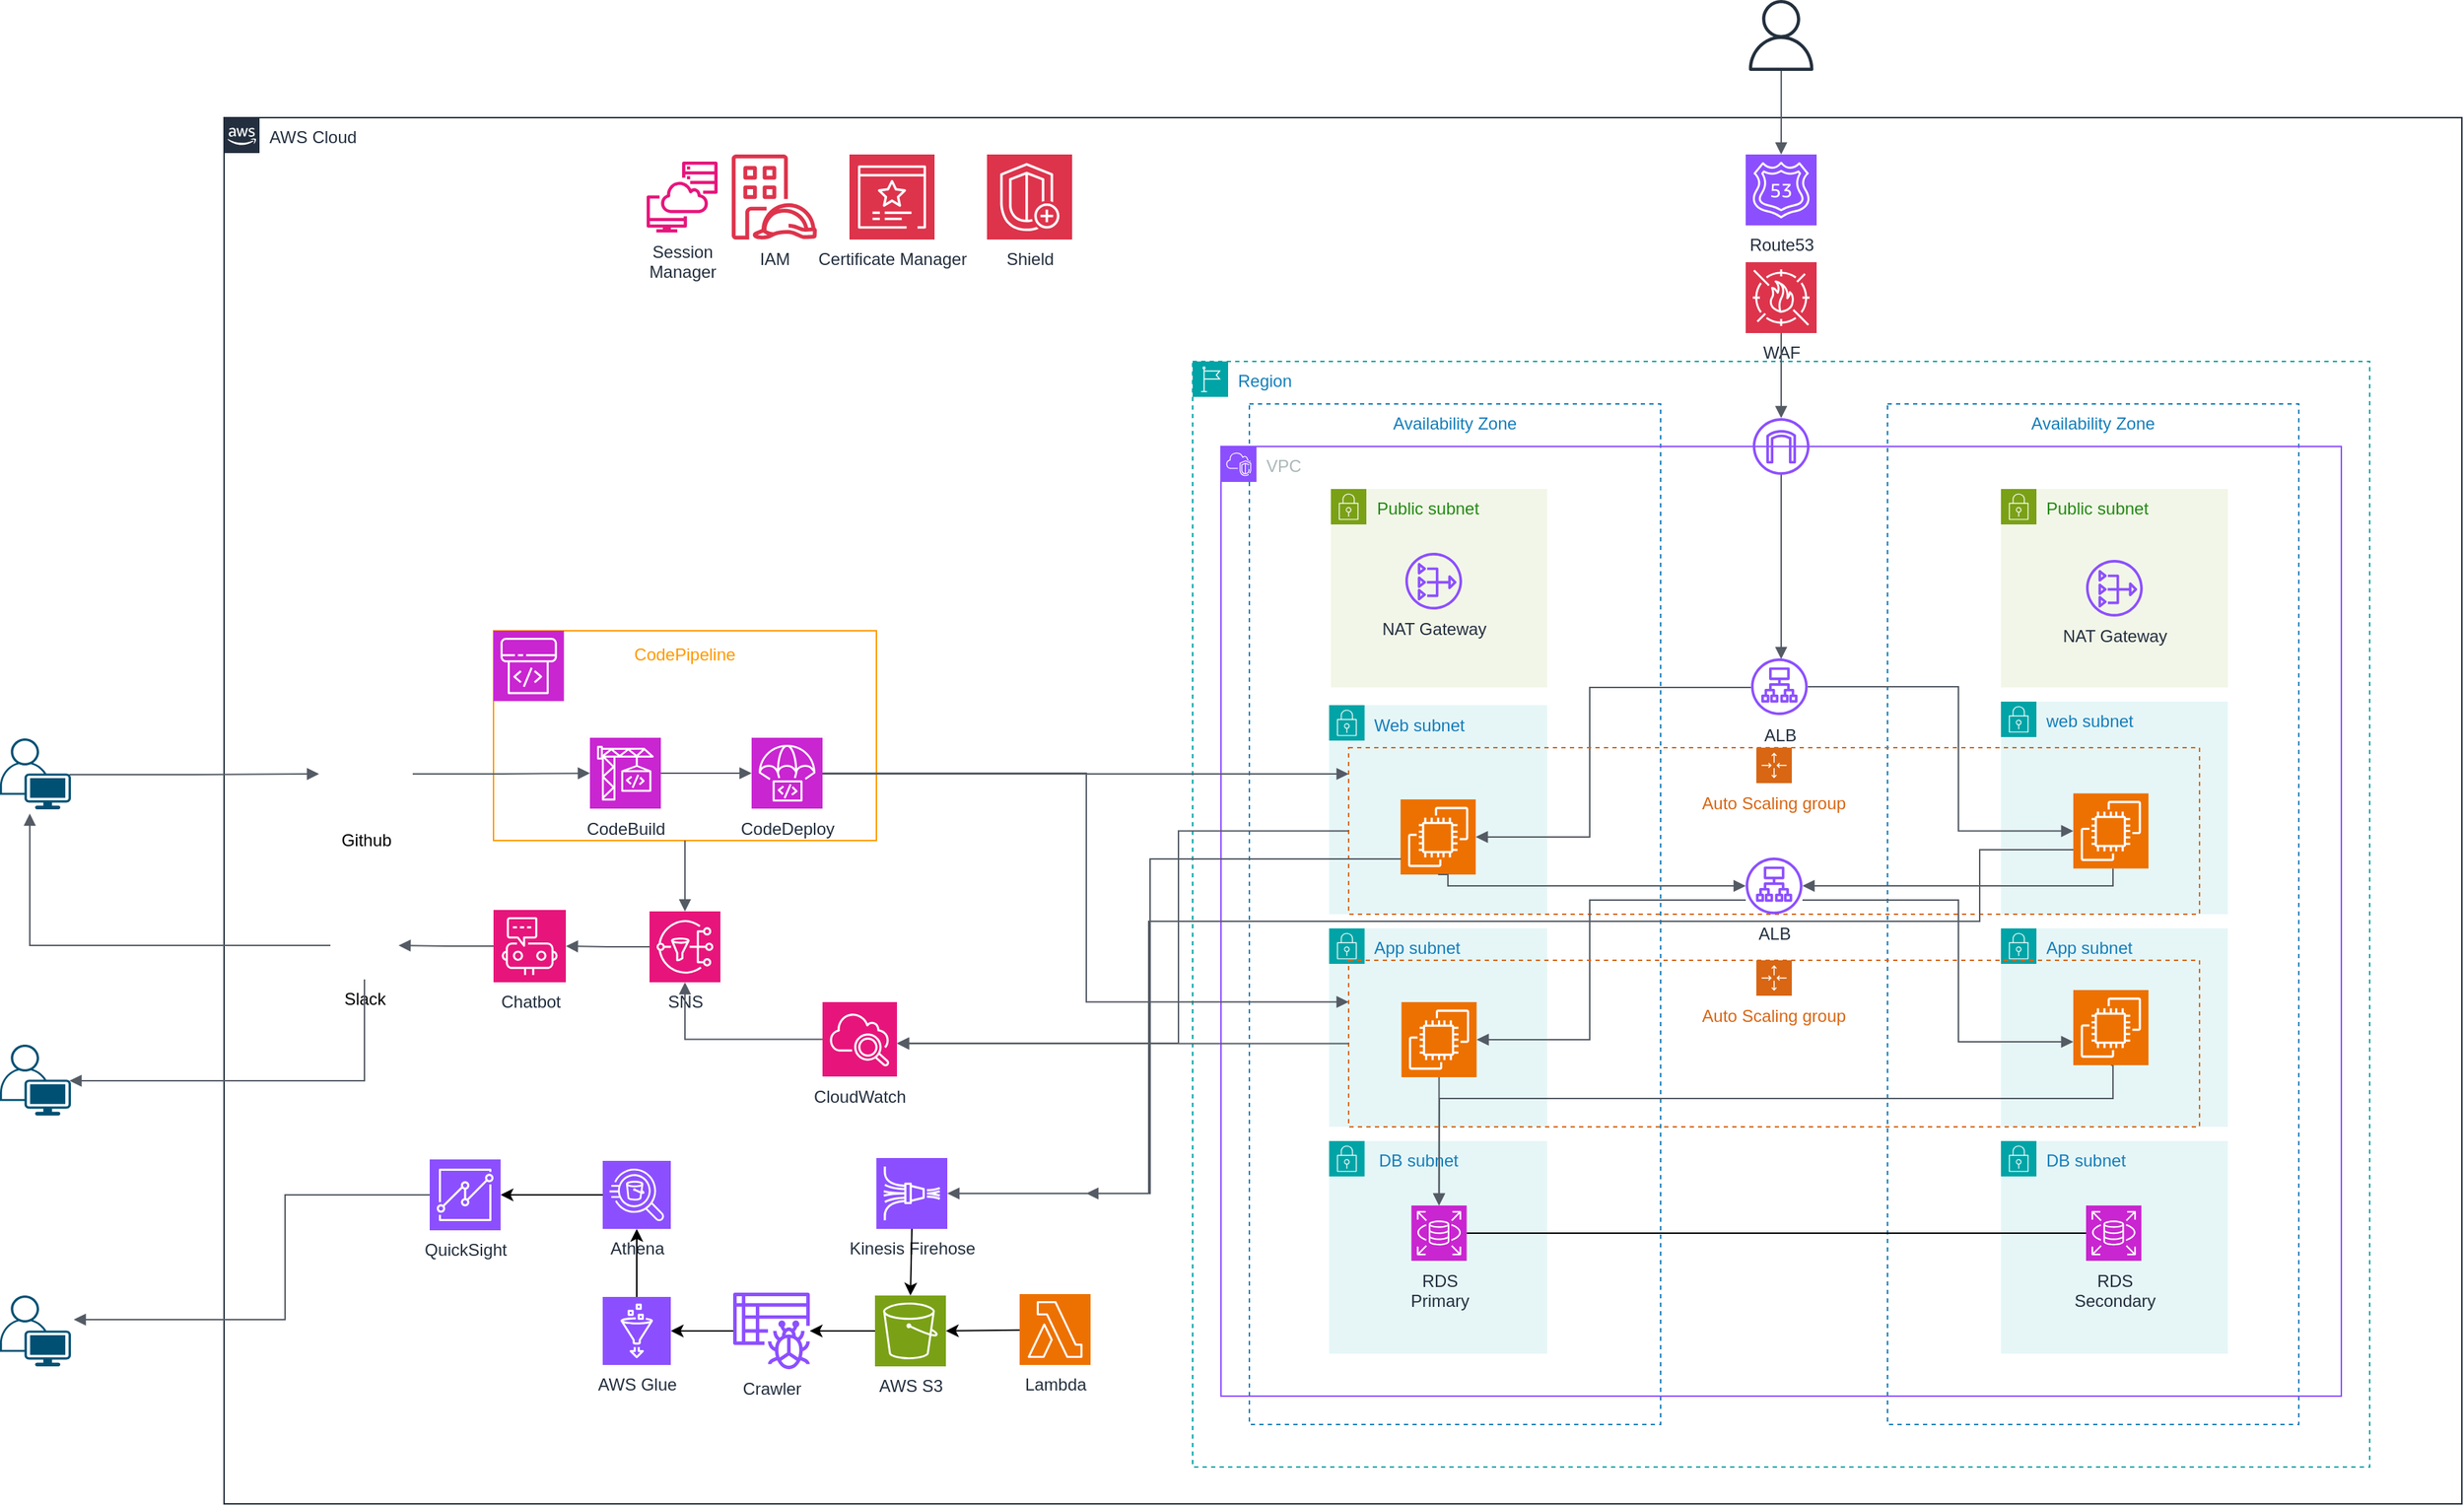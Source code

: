 <mxfile version="24.4.4" type="onedrive" pages="11">
  <diagram name="EC2버전" id="JDD-qHAPsIbNF2dkDbCQ">
    <mxGraphModel grid="0" page="1" gridSize="10" guides="1" tooltips="1" connect="1" arrows="1" fold="1" pageScale="1" pageWidth="827" pageHeight="1169" math="0" shadow="0">
      <root>
        <mxCell id="7BSd3a9KfakP-BryGDQL-0" />
        <mxCell id="7BSd3a9KfakP-BryGDQL-1" parent="7BSd3a9KfakP-BryGDQL-0" />
        <mxCell id="7BSd3a9KfakP-BryGDQL-79" value="" style="group" vertex="1" connectable="0" parent="7BSd3a9KfakP-BryGDQL-1">
          <mxGeometry x="-904" y="306" width="270" height="148" as="geometry" />
        </mxCell>
        <mxCell id="7BSd3a9KfakP-BryGDQL-80" value="CodePipeline&lt;div&gt;&lt;br&gt;&lt;/div&gt;" style="outlineConnect=0;gradientColor=none;html=1;whiteSpace=wrap;fontSize=12;fontStyle=0;strokeColor=#FF9900;fillColor=none;verticalAlign=top;align=center;fontColor=#FF9900;dashed=0;spacingTop=3;" vertex="1" parent="7BSd3a9KfakP-BryGDQL-79">
          <mxGeometry width="270" height="148" as="geometry" />
        </mxCell>
        <mxCell id="7BSd3a9KfakP-BryGDQL-81" value="" style="sketch=0;points=[[0,0,0],[0.25,0,0],[0.5,0,0],[0.75,0,0],[1,0,0],[0,1,0],[0.25,1,0],[0.5,1,0],[0.75,1,0],[1,1,0],[0,0.25,0],[0,0.5,0],[0,0.75,0],[1,0.25,0],[1,0.5,0],[1,0.75,0]];outlineConnect=0;fontColor=#232F3E;fillColor=#C925D1;strokeColor=#ffffff;dashed=0;verticalLabelPosition=bottom;verticalAlign=top;align=center;html=1;fontSize=12;fontStyle=0;aspect=fixed;shape=mxgraph.aws4.resourceIcon;resIcon=mxgraph.aws4.codepipeline;" vertex="1" parent="7BSd3a9KfakP-BryGDQL-79">
          <mxGeometry width="49.664" height="49.664" as="geometry" />
        </mxCell>
        <mxCell id="7BSd3a9KfakP-BryGDQL-2" value="Availability Zone" style="fillColor=none;strokeColor=#147EBA;dashed=1;verticalAlign=top;fontStyle=0;fontColor=#147EBA;whiteSpace=wrap;html=1;" vertex="1" parent="7BSd3a9KfakP-BryGDQL-1">
          <mxGeometry x="-371" y="146" width="290" height="720" as="geometry" />
        </mxCell>
        <mxCell id="7BSd3a9KfakP-BryGDQL-3" value="Availability Zone" style="fillColor=none;strokeColor=#147EBA;dashed=1;verticalAlign=top;fontStyle=0;fontColor=#147EBA;whiteSpace=wrap;html=1;container=0;" vertex="1" parent="7BSd3a9KfakP-BryGDQL-1">
          <mxGeometry x="79" y="146" width="290" height="720" as="geometry" />
        </mxCell>
        <mxCell id="7BSd3a9KfakP-BryGDQL-4" value="VPC" style="points=[[0,0],[0.25,0],[0.5,0],[0.75,0],[1,0],[1,0.25],[1,0.5],[1,0.75],[1,1],[0.75,1],[0.5,1],[0.25,1],[0,1],[0,0.75],[0,0.5],[0,0.25]];outlineConnect=0;gradientColor=none;html=1;whiteSpace=wrap;fontSize=12;fontStyle=0;container=0;pointerEvents=0;collapsible=0;recursiveResize=0;shape=mxgraph.aws4.group;grIcon=mxgraph.aws4.group_vpc2;strokeColor=#8C4FFF;fillColor=none;verticalAlign=top;align=left;spacingLeft=30;fontColor=#AAB7B8;dashed=0;" vertex="1" parent="7BSd3a9KfakP-BryGDQL-1">
          <mxGeometry x="-391" y="176" width="790" height="670" as="geometry" />
        </mxCell>
        <mxCell id="7BSd3a9KfakP-BryGDQL-5" value="AWS Cloud" style="points=[[0,0],[0.25,0],[0.5,0],[0.75,0],[1,0],[1,0.25],[1,0.5],[1,0.75],[1,1],[0.75,1],[0.5,1],[0.25,1],[0,1],[0,0.75],[0,0.5],[0,0.25]];outlineConnect=0;gradientColor=none;html=1;whiteSpace=wrap;fontSize=12;fontStyle=0;container=0;pointerEvents=0;collapsible=0;recursiveResize=0;shape=mxgraph.aws4.group;grIcon=mxgraph.aws4.group_aws_cloud_alt;strokeColor=#232F3E;fillColor=none;verticalAlign=top;align=left;spacingLeft=30;fontColor=#232F3E;dashed=0;" vertex="1" parent="7BSd3a9KfakP-BryGDQL-1">
          <mxGeometry x="-1094" y="-56" width="1578" height="978" as="geometry" />
        </mxCell>
        <mxCell id="7BSd3a9KfakP-BryGDQL-6" value="Region" style="points=[[0,0],[0.25,0],[0.5,0],[0.75,0],[1,0],[1,0.25],[1,0.5],[1,0.75],[1,1],[0.75,1],[0.5,1],[0.25,1],[0,1],[0,0.75],[0,0.5],[0,0.25]];outlineConnect=0;gradientColor=none;html=1;whiteSpace=wrap;fontSize=12;fontStyle=0;container=0;pointerEvents=0;collapsible=0;recursiveResize=0;shape=mxgraph.aws4.group;grIcon=mxgraph.aws4.group_region;strokeColor=#00A4A6;fillColor=none;verticalAlign=top;align=left;spacingLeft=30;fontColor=#147EBA;dashed=1;" vertex="1" parent="7BSd3a9KfakP-BryGDQL-1">
          <mxGeometry x="-411" y="116" width="830" height="780" as="geometry" />
        </mxCell>
        <mxCell id="7BSd3a9KfakP-BryGDQL-7" value="Public subnet" style="points=[[0,0],[0.25,0],[0.5,0],[0.75,0],[1,0],[1,0.25],[1,0.5],[1,0.75],[1,1],[0.75,1],[0.5,1],[0.25,1],[0,1],[0,0.75],[0,0.5],[0,0.25]];outlineConnect=0;gradientColor=none;html=1;whiteSpace=wrap;fontSize=12;fontStyle=0;container=0;pointerEvents=0;collapsible=0;recursiveResize=0;shape=mxgraph.aws4.group;grIcon=mxgraph.aws4.group_security_group;grStroke=0;strokeColor=#7AA116;fillColor=#F2F6E8;verticalAlign=top;align=left;spacingLeft=30;fontColor=#248814;dashed=0;" vertex="1" parent="7BSd3a9KfakP-BryGDQL-1">
          <mxGeometry x="159" y="206" width="160" height="140" as="geometry" />
        </mxCell>
        <mxCell id="7BSd3a9KfakP-BryGDQL-8" value="" style="sketch=0;outlineConnect=0;fontColor=#232F3E;gradientColor=none;fillColor=#8C4FFF;strokeColor=none;dashed=0;verticalLabelPosition=bottom;verticalAlign=top;align=center;html=1;fontSize=12;fontStyle=0;aspect=fixed;pointerEvents=1;shape=mxgraph.aws4.internet_gateway;" vertex="1" parent="7BSd3a9KfakP-BryGDQL-1">
          <mxGeometry x="-16" y="156" width="40" height="40" as="geometry" />
        </mxCell>
        <mxCell id="7BSd3a9KfakP-BryGDQL-9" value="Session&lt;div&gt;Manager&lt;/div&gt;" style="sketch=0;outlineConnect=0;fontColor=#232F3E;gradientColor=none;fillColor=#E7157B;strokeColor=none;dashed=0;verticalLabelPosition=bottom;verticalAlign=top;align=center;html=1;fontSize=12;fontStyle=0;aspect=fixed;pointerEvents=1;shape=mxgraph.aws4.systems_manager_session_manager;" vertex="1" parent="7BSd3a9KfakP-BryGDQL-1">
          <mxGeometry x="-796" y="-25" width="50" height="50" as="geometry" />
        </mxCell>
        <mxCell id="7BSd3a9KfakP-BryGDQL-11" value="SNS" style="sketch=0;points=[[0,0,0],[0.25,0,0],[0.5,0,0],[0.75,0,0],[1,0,0],[0,1,0],[0.25,1,0],[0.5,1,0],[0.75,1,0],[1,1,0],[0,0.25,0],[0,0.5,0],[0,0.75,0],[1,0.25,0],[1,0.5,0],[1,0.75,0]];outlineConnect=0;fontColor=#232F3E;fillColor=#E7157B;strokeColor=#ffffff;dashed=0;verticalLabelPosition=bottom;verticalAlign=top;align=center;html=1;fontSize=12;fontStyle=0;aspect=fixed;shape=mxgraph.aws4.resourceIcon;resIcon=mxgraph.aws4.sns;" vertex="1" parent="7BSd3a9KfakP-BryGDQL-1">
          <mxGeometry x="-794" y="504" width="50" height="50" as="geometry" />
        </mxCell>
        <mxCell id="7BSd3a9KfakP-BryGDQL-12" value="Slack" style="shape=image;html=1;verticalAlign=top;verticalLabelPosition=bottom;labelBackgroundColor=#ffffff;imageAspect=0;aspect=fixed;image=https://cdn2.iconfinder.com/data/icons/social-media-2285/512/1_Slack_colored_svg-128.png" vertex="1" parent="7BSd3a9KfakP-BryGDQL-1">
          <mxGeometry x="-1019" y="504" width="48" height="48" as="geometry" />
        </mxCell>
        <mxCell id="7BSd3a9KfakP-BryGDQL-13" value="" style="sketch=0;outlineConnect=0;fontColor=#232F3E;gradientColor=none;fillColor=#232F3D;strokeColor=none;dashed=0;verticalLabelPosition=bottom;verticalAlign=top;align=center;html=1;fontSize=12;fontStyle=0;aspect=fixed;pointerEvents=1;shape=mxgraph.aws4.user;" vertex="1" parent="7BSd3a9KfakP-BryGDQL-1">
          <mxGeometry x="-21" y="-139" width="50" height="50" as="geometry" />
        </mxCell>
        <mxCell id="7BSd3a9KfakP-BryGDQL-14" value="" style="points=[[0.35,0,0],[0.98,0.51,0],[1,0.71,0],[0.67,1,0],[0,0.795,0],[0,0.65,0]];verticalLabelPosition=bottom;sketch=0;html=1;verticalAlign=top;aspect=fixed;align=center;pointerEvents=1;shape=mxgraph.cisco19.user;fillColor=#005073;strokeColor=none;" vertex="1" parent="7BSd3a9KfakP-BryGDQL-1">
          <mxGeometry x="-1252" y="382" width="50" height="50" as="geometry" />
        </mxCell>
        <mxCell id="7BSd3a9KfakP-BryGDQL-15" value="WAF" style="sketch=0;points=[[0,0,0],[0.25,0,0],[0.5,0,0],[0.75,0,0],[1,0,0],[0,1,0],[0.25,1,0],[0.5,1,0],[0.75,1,0],[1,1,0],[0,0.25,0],[0,0.5,0],[0,0.75,0],[1,0.25,0],[1,0.5,0],[1,0.75,0]];outlineConnect=0;fontColor=#232F3E;fillColor=#DD344C;strokeColor=#ffffff;dashed=0;verticalLabelPosition=bottom;verticalAlign=top;align=center;html=1;fontSize=12;fontStyle=0;aspect=fixed;shape=mxgraph.aws4.resourceIcon;resIcon=mxgraph.aws4.waf;" vertex="1" parent="7BSd3a9KfakP-BryGDQL-1">
          <mxGeometry x="-21" y="46" width="50" height="50" as="geometry" />
        </mxCell>
        <mxCell id="7BSd3a9KfakP-BryGDQL-16" value="Route53" style="sketch=0;points=[[0,0,0],[0.25,0,0],[0.5,0,0],[0.75,0,0],[1,0,0],[0,1,0],[0.25,1,0],[0.5,1,0],[0.75,1,0],[1,1,0],[0,0.25,0],[0,0.5,0],[0,0.75,0],[1,0.25,0],[1,0.5,0],[1,0.75,0]];outlineConnect=0;fontColor=#232F3E;fillColor=#8C4FFF;strokeColor=#ffffff;dashed=0;verticalLabelPosition=bottom;verticalAlign=top;align=center;html=1;fontSize=12;fontStyle=0;aspect=fixed;shape=mxgraph.aws4.resourceIcon;resIcon=mxgraph.aws4.route_53;" vertex="1" parent="7BSd3a9KfakP-BryGDQL-1">
          <mxGeometry x="-21" y="-30" width="50" height="50" as="geometry" />
        </mxCell>
        <mxCell id="7BSd3a9KfakP-BryGDQL-17" value="Shield" style="sketch=0;points=[[0,0,0],[0.25,0,0],[0.5,0,0],[0.75,0,0],[1,0,0],[0,1,0],[0.25,1,0],[0.5,1,0],[0.75,1,0],[1,1,0],[0,0.25,0],[0,0.5,0],[0,0.75,0],[1,0.25,0],[1,0.5,0],[1,0.75,0]];outlineConnect=0;fontColor=#232F3E;fillColor=#DD344C;strokeColor=#ffffff;dashed=0;verticalLabelPosition=bottom;verticalAlign=top;align=center;html=1;fontSize=12;fontStyle=0;aspect=fixed;shape=mxgraph.aws4.resourceIcon;resIcon=mxgraph.aws4.shield;" vertex="1" parent="7BSd3a9KfakP-BryGDQL-1">
          <mxGeometry x="-556" y="-30" width="60" height="60" as="geometry" />
        </mxCell>
        <mxCell id="7BSd3a9KfakP-BryGDQL-18" value="" style="edgeStyle=orthogonalEdgeStyle;html=1;endArrow=block;elbow=vertical;startArrow=none;endFill=1;strokeColor=#545B64;rounded=0;entryX=0.5;entryY=0;entryDx=0;entryDy=0;entryPerimeter=0;" edge="1" parent="7BSd3a9KfakP-BryGDQL-1" source="7BSd3a9KfakP-BryGDQL-13" target="7BSd3a9KfakP-BryGDQL-16">
          <mxGeometry width="100" relative="1" as="geometry">
            <mxPoint x="4.059" y="-80" as="sourcePoint" />
            <mxPoint x="-78.5" y="79" as="targetPoint" />
          </mxGeometry>
        </mxCell>
        <mxCell id="7BSd3a9KfakP-BryGDQL-19" value="" style="edgeStyle=orthogonalEdgeStyle;html=1;endArrow=block;elbow=vertical;startArrow=none;endFill=1;strokeColor=#545B64;rounded=0;exitX=0.5;exitY=1;exitDx=0;exitDy=0;exitPerimeter=0;" edge="1" parent="7BSd3a9KfakP-BryGDQL-1" source="7BSd3a9KfakP-BryGDQL-15" target="7BSd3a9KfakP-BryGDQL-8">
          <mxGeometry width="100" relative="1" as="geometry">
            <mxPoint x="31.5" y="126" as="sourcePoint" />
            <mxPoint x="131.5" y="126" as="targetPoint" />
          </mxGeometry>
        </mxCell>
        <mxCell id="7BSd3a9KfakP-BryGDQL-20" value="" style="edgeStyle=orthogonalEdgeStyle;html=1;endArrow=block;elbow=vertical;startArrow=none;endFill=1;strokeColor=#545B64;rounded=0;" edge="1" parent="7BSd3a9KfakP-BryGDQL-1" source="7BSd3a9KfakP-BryGDQL-8">
          <mxGeometry width="100" relative="1" as="geometry">
            <mxPoint x="1.5" y="246" as="sourcePoint" />
            <mxPoint x="4" y="326.0" as="targetPoint" />
          </mxGeometry>
        </mxCell>
        <mxCell id="7BSd3a9KfakP-BryGDQL-23" value="Public subnet" style="points=[[0,0],[0.25,0],[0.5,0],[0.75,0],[1,0],[1,0.25],[1,0.5],[1,0.75],[1,1],[0.75,1],[0.5,1],[0.25,1],[0,1],[0,0.75],[0,0.5],[0,0.25]];outlineConnect=0;gradientColor=none;html=1;whiteSpace=wrap;fontSize=12;fontStyle=0;container=1;pointerEvents=0;collapsible=0;recursiveResize=0;shape=mxgraph.aws4.group;grIcon=mxgraph.aws4.group_security_group;grStroke=0;strokeColor=#7AA116;fillColor=#F2F6E8;verticalAlign=top;align=left;spacingLeft=30;fontColor=#248814;dashed=0;" vertex="1" parent="7BSd3a9KfakP-BryGDQL-1">
          <mxGeometry x="-313.5" y="206" width="152.5" height="140" as="geometry" />
        </mxCell>
        <mxCell id="7BSd3a9KfakP-BryGDQL-24" value="NAT Gateway" style="sketch=0;outlineConnect=0;fontColor=#232F3E;gradientColor=none;fillColor=#8C4FFF;strokeColor=none;dashed=0;verticalLabelPosition=bottom;verticalAlign=top;align=center;html=1;fontSize=12;fontStyle=0;aspect=fixed;pointerEvents=1;shape=mxgraph.aws4.nat_gateway;" vertex="1" parent="7BSd3a9KfakP-BryGDQL-23">
          <mxGeometry x="52.5" y="45" width="40" height="40" as="geometry" />
        </mxCell>
        <mxCell id="7BSd3a9KfakP-BryGDQL-25" value="&lt;span style=&quot;color: rgba(0, 0, 0, 0); font-family: monospace; font-size: 0px; text-wrap: nowrap;&quot;&gt;db%3CmxGraphModel%3E%3Croot%3E%3CmxCell%20id%3D%220%22%2F%3E%3CmxCell%20id%3D%221%22%20parent%3D%220%22%2F%3E%3CmxCell%20id%3D%222%22%20value%3D%22ALB%22%20style%3D%22sketch%3D0%3BoutlineConnect%3D0%3BfontColor%3D%23232F3E%3BgradientColor%3Dnone%3BfillColor%3D%238C4FFF%3BstrokeColor%3Dnone%3Bdashed%3D0%3BverticalLabelPosition%3Dbottom%3BverticalAlign%3Dtop%3Balign%3Dcenter%3Bhtml%3D1%3BfontSize%3D12%3BfontStyle%3D0%3Baspect%3Dfixed%3BpointerEvents%3D1%3Bshape%3Dmxgraph.aws4.application_load_balancer%3B%22%20vertex%3D%221%22%20parent%3D%221%22%3E%3CmxGeometry%20x%3D%22753.75%22%20y%3D%22490%22%20width%3D%2240%22%20height%3D%2240%22%20as%3D%22geometry%22%2F%3E%3C%2FmxCell%3E%3CmxCell%20id%3D%223%22%20value%3D%22%22%20style%3D%22edgeStyle%3DorthogonalEdgeStyle%3Bhtml%3D1%3BendArrow%3Dblock%3Belbow%3Dvertical%3BstartArrow%3Dnone%3BendFill%3D1%3BstrokeColor%3D%23545B64%3Brounded%3D0%3BentryX%3D0.5%3BentryY%3D0%3BentryDx%3D0%3BentryDy%3D0%3BentryPerimeter%3D0%3B%22%20edge%3D%221%22%20source%3D%222%22%20parent%3D%221%22%3E%3CmxGeometry%20width%3D%22100%22%20relative%3D%221%22%20as%3D%22geometry%22%3E%3CmxPoint%20x%3D%22800%22%20y%3D%22510%22%20as%3D%22sourcePoint%22%2F%3E%3CmxPoint%20x%3D%22954%22%20y%3D%22566%22%20as%3D%22targetPoint%22%2F%3E%3C%2FmxGeometry%3E%3C%2FmxCell%3E%3CmxCell%20id%3D%224%22%20value%3D%22%22%20style%3D%22edgeStyle%3DorthogonalEdgeStyle%3Bhtml%3D1%3BendArrow%3Dnone%3Belbow%3Dvertical%3BstartArrow%3Dblock%3BstartFill%3D1%3BstrokeColor%3D%23545B64%3Brounded%3D0%3BexitX%3D0.5%3BexitY%3D0%3BexitDx%3D0%3BexitDy%3D0%3BexitPerimeter%3D0%3B%22%20edge%3D%221%22%20target%3D%222%22%20parent%3D%221%22%3E%3CmxGeometry%20width%3D%22100%22%20relative%3D%221%22%20as%3D%22geometry%22%3E%3CmxPoint%20x%3D%22592%22%20y%3D%22566%22%20as%3D%22sourcePoint%22%2F%3E%3CmxPoint%20x%3D%22700%22%20y%3D%22500%22%20as%3D%22targetPoint%22%2F%3E%3CArray%20as%3D%22points%22%3E%3CmxPoint%20x%3D%22592%22%20y%3D%22510%22%2F%3E%3C%2FArray%3E%3C%2FmxGeometry%3E%3C%2FmxCell%3E%3C%2Froot%3E%3C%2FmxGraphModel%3Edfd&lt;/span&gt;&amp;nbsp;DB subnet" style="points=[[0,0],[0.25,0],[0.5,0],[0.75,0],[1,0],[1,0.25],[1,0.5],[1,0.75],[1,1],[0.75,1],[0.5,1],[0.25,1],[0,1],[0,0.75],[0,0.5],[0,0.25]];outlineConnect=0;gradientColor=none;html=1;whiteSpace=wrap;fontSize=12;fontStyle=0;container=1;pointerEvents=0;collapsible=0;recursiveResize=0;shape=mxgraph.aws4.group;grIcon=mxgraph.aws4.group_security_group;grStroke=0;strokeColor=#00A4A6;fillColor=#E6F6F7;verticalAlign=top;align=left;spacingLeft=30;fontColor=#147EBA;dashed=0;" vertex="1" parent="7BSd3a9KfakP-BryGDQL-1">
          <mxGeometry x="-314.75" y="666" width="153.75" height="150" as="geometry" />
        </mxCell>
        <mxCell id="7BSd3a9KfakP-BryGDQL-26" value="RDS&lt;div&gt;Primary&lt;/div&gt;" style="sketch=0;points=[[0,0,0],[0.25,0,0],[0.5,0,0],[0.75,0,0],[1,0,0],[0,1,0],[0.25,1,0],[0.5,1,0],[0.75,1,0],[1,1,0],[0,0.25,0],[0,0.5,0],[0,0.75,0],[1,0.25,0],[1,0.5,0],[1,0.75,0]];outlineConnect=0;fontColor=#232F3E;fillColor=#C925D1;strokeColor=#ffffff;dashed=0;verticalLabelPosition=bottom;verticalAlign=top;align=center;html=1;fontSize=12;fontStyle=0;aspect=fixed;shape=mxgraph.aws4.resourceIcon;resIcon=mxgraph.aws4.rds;" vertex="1" parent="7BSd3a9KfakP-BryGDQL-25">
          <mxGeometry x="58" y="45.5" width="39" height="39" as="geometry" />
        </mxCell>
        <mxCell id="7BSd3a9KfakP-BryGDQL-27" value="Web subnet" style="points=[[0,0],[0.25,0],[0.5,0],[0.75,0],[1,0],[1,0.25],[1,0.5],[1,0.75],[1,1],[0.75,1],[0.5,1],[0.25,1],[0,1],[0,0.75],[0,0.5],[0,0.25]];outlineConnect=0;gradientColor=none;html=1;whiteSpace=wrap;fontSize=12;fontStyle=0;container=1;pointerEvents=0;collapsible=0;recursiveResize=0;shape=mxgraph.aws4.group;grIcon=mxgraph.aws4.group_security_group;grStroke=0;strokeColor=#00A4A6;fillColor=#E6F6F7;verticalAlign=top;align=left;spacingLeft=30;fontColor=#147EBA;dashed=0;" vertex="1" parent="7BSd3a9KfakP-BryGDQL-1">
          <mxGeometry x="-314.75" y="358.5" width="153.75" height="147.5" as="geometry" />
        </mxCell>
        <mxCell id="7BSd3a9KfakP-BryGDQL-28" value="web subnet" style="points=[[0,0],[0.25,0],[0.5,0],[0.75,0],[1,0],[1,0.25],[1,0.5],[1,0.75],[1,1],[0.75,1],[0.5,1],[0.25,1],[0,1],[0,0.75],[0,0.5],[0,0.25]];outlineConnect=0;gradientColor=none;html=1;whiteSpace=wrap;fontSize=12;fontStyle=0;container=1;pointerEvents=0;collapsible=0;recursiveResize=0;shape=mxgraph.aws4.group;grIcon=mxgraph.aws4.group_security_group;grStroke=0;strokeColor=#00A4A6;fillColor=#E6F6F7;verticalAlign=top;align=left;spacingLeft=30;fontColor=#147EBA;dashed=0;" vertex="1" parent="7BSd3a9KfakP-BryGDQL-1">
          <mxGeometry x="159" y="356" width="160" height="150" as="geometry" />
        </mxCell>
        <mxCell id="7BSd3a9KfakP-BryGDQL-29" value="DB subnet" style="points=[[0,0],[0.25,0],[0.5,0],[0.75,0],[1,0],[1,0.25],[1,0.5],[1,0.75],[1,1],[0.75,1],[0.5,1],[0.25,1],[0,1],[0,0.75],[0,0.5],[0,0.25]];outlineConnect=0;gradientColor=none;html=1;whiteSpace=wrap;fontSize=12;fontStyle=0;container=1;pointerEvents=0;collapsible=0;recursiveResize=0;shape=mxgraph.aws4.group;grIcon=mxgraph.aws4.group_security_group;grStroke=0;strokeColor=#00A4A6;fillColor=#E6F6F7;verticalAlign=top;align=left;spacingLeft=30;fontColor=#147EBA;dashed=0;" vertex="1" parent="7BSd3a9KfakP-BryGDQL-1">
          <mxGeometry x="159" y="666" width="160" height="150" as="geometry" />
        </mxCell>
        <mxCell id="7BSd3a9KfakP-BryGDQL-30" value="RDS&lt;div&gt;Secondary&lt;/div&gt;" style="sketch=0;points=[[0,0,0],[0.25,0,0],[0.5,0,0],[0.75,0,0],[1,0,0],[0,1,0],[0.25,1,0],[0.5,1,0],[0.75,1,0],[1,1,0],[0,0.25,0],[0,0.5,0],[0,0.75,0],[1,0.25,0],[1,0.5,0],[1,0.75,0]];outlineConnect=0;fontColor=#232F3E;fillColor=#C925D1;strokeColor=#ffffff;dashed=0;verticalLabelPosition=bottom;verticalAlign=top;align=center;html=1;fontSize=12;fontStyle=0;aspect=fixed;shape=mxgraph.aws4.resourceIcon;resIcon=mxgraph.aws4.rds;" vertex="1" parent="7BSd3a9KfakP-BryGDQL-29">
          <mxGeometry x="60" y="45.5" width="39" height="39" as="geometry" />
        </mxCell>
        <mxCell id="7BSd3a9KfakP-BryGDQL-31" value="App subnet" style="points=[[0,0],[0.25,0],[0.5,0],[0.75,0],[1,0],[1,0.25],[1,0.5],[1,0.75],[1,1],[0.75,1],[0.5,1],[0.25,1],[0,1],[0,0.75],[0,0.5],[0,0.25]];outlineConnect=0;gradientColor=none;html=1;whiteSpace=wrap;fontSize=12;fontStyle=0;container=0;pointerEvents=0;collapsible=0;recursiveResize=0;shape=mxgraph.aws4.group;grIcon=mxgraph.aws4.group_security_group;grStroke=0;strokeColor=#00A4A6;fillColor=#E6F6F7;verticalAlign=top;align=left;spacingLeft=30;fontColor=#147EBA;dashed=0;" vertex="1" parent="7BSd3a9KfakP-BryGDQL-1">
          <mxGeometry x="-314.75" y="516" width="153.75" height="140" as="geometry" />
        </mxCell>
        <mxCell id="7BSd3a9KfakP-BryGDQL-32" value="App subnet" style="points=[[0,0],[0.25,0],[0.5,0],[0.75,0],[1,0],[1,0.25],[1,0.5],[1,0.75],[1,1],[0.75,1],[0.5,1],[0.25,1],[0,1],[0,0.75],[0,0.5],[0,0.25]];outlineConnect=0;gradientColor=none;html=1;whiteSpace=wrap;fontSize=12;fontStyle=0;container=1;pointerEvents=0;collapsible=0;recursiveResize=0;shape=mxgraph.aws4.group;grIcon=mxgraph.aws4.group_security_group;grStroke=0;strokeColor=#00A4A6;fillColor=#E6F6F7;verticalAlign=top;align=left;spacingLeft=30;fontColor=#147EBA;dashed=0;" vertex="1" parent="7BSd3a9KfakP-BryGDQL-1">
          <mxGeometry x="159" y="516" width="160" height="140" as="geometry" />
        </mxCell>
        <mxCell id="7BSd3a9KfakP-BryGDQL-33" value="ALB" style="sketch=0;outlineConnect=0;fontColor=#232F3E;gradientColor=none;fillColor=#8C4FFF;strokeColor=none;dashed=0;verticalLabelPosition=bottom;verticalAlign=top;align=center;html=1;fontSize=12;fontStyle=0;aspect=fixed;pointerEvents=1;shape=mxgraph.aws4.application_load_balancer;" vertex="1" parent="7BSd3a9KfakP-BryGDQL-1">
          <mxGeometry x="-17.25" y="325.5" width="40" height="40" as="geometry" />
        </mxCell>
        <mxCell id="7BSd3a9KfakP-BryGDQL-34" value="" style="edgeStyle=orthogonalEdgeStyle;html=1;endArrow=none;elbow=vertical;startArrow=block;startFill=1;strokeColor=#545B64;rounded=0;exitX=1;exitY=0.5;exitDx=0;exitDy=0;exitPerimeter=0;" edge="1" parent="7BSd3a9KfakP-BryGDQL-1" source="K1_5U2YdXhKGKK28PfHX-1" target="7BSd3a9KfakP-BryGDQL-33">
          <mxGeometry width="100" relative="1" as="geometry">
            <mxPoint x="-177" y="422.562" as="sourcePoint" />
            <mxPoint x="-87" y="346" as="targetPoint" />
            <Array as="points">
              <mxPoint x="-131" y="451" />
              <mxPoint x="-131" y="346" />
            </Array>
          </mxGeometry>
        </mxCell>
        <mxCell id="7BSd3a9KfakP-BryGDQL-36" value="" style="edgeStyle=orthogonalEdgeStyle;html=1;endArrow=none;elbow=vertical;startArrow=block;startFill=1;strokeColor=#545B64;rounded=0;exitX=0.5;exitY=0;exitDx=0;exitDy=0;exitPerimeter=0;entryX=0.5;entryY=1;entryDx=0;entryDy=0;entryPerimeter=0;" edge="1" parent="7BSd3a9KfakP-BryGDQL-1" source="7BSd3a9KfakP-BryGDQL-26" target="K1_5U2YdXhKGKK28PfHX-4">
          <mxGeometry width="100" relative="1" as="geometry">
            <mxPoint x="-121" y="666" as="sourcePoint" />
            <mxPoint x="-242" y="600" as="targetPoint" />
            <Array as="points">
              <mxPoint x="-237" y="679" />
              <mxPoint x="-237" y="636" />
            </Array>
          </mxGeometry>
        </mxCell>
        <mxCell id="7BSd3a9KfakP-BryGDQL-37" value="" style="edgeStyle=orthogonalEdgeStyle;html=1;endArrow=none;elbow=vertical;startArrow=block;startFill=1;strokeColor=#545B64;rounded=0;exitX=0.5;exitY=0;exitDx=0;exitDy=0;exitPerimeter=0;entryX=0.5;entryY=1;entryDx=0;entryDy=0;entryPerimeter=0;" edge="1" parent="7BSd3a9KfakP-BryGDQL-1" source="7BSd3a9KfakP-BryGDQL-26" target="K1_5U2YdXhKGKK28PfHX-3">
          <mxGeometry width="100" relative="1" as="geometry">
            <mxPoint x="-81" y="696" as="sourcePoint" />
            <mxPoint x="238" y="600" as="targetPoint" />
            <Array as="points">
              <mxPoint x="-237" y="679" />
              <mxPoint x="-237" y="636" />
              <mxPoint x="238" y="636" />
              <mxPoint x="238" y="613" />
            </Array>
          </mxGeometry>
        </mxCell>
        <mxCell id="7BSd3a9KfakP-BryGDQL-38" value="NAT Gateway" style="sketch=0;outlineConnect=0;fontColor=#232F3E;gradientColor=none;fillColor=#8C4FFF;strokeColor=none;dashed=0;verticalLabelPosition=bottom;verticalAlign=top;align=center;html=1;fontSize=12;fontStyle=0;aspect=fixed;pointerEvents=1;shape=mxgraph.aws4.nat_gateway;" vertex="1" parent="7BSd3a9KfakP-BryGDQL-1">
          <mxGeometry x="219" y="256" width="40" height="40" as="geometry" />
        </mxCell>
        <mxCell id="7BSd3a9KfakP-BryGDQL-39" value="" style="edgeStyle=orthogonalEdgeStyle;html=1;endArrow=block;elbow=vertical;startArrow=none;endFill=1;strokeColor=#545B64;rounded=0;entryX=0;entryY=0.5;entryDx=0;entryDy=0;entryPerimeter=0;" edge="1" parent="7BSd3a9KfakP-BryGDQL-1" source="7BSd3a9KfakP-BryGDQL-33" target="K1_5U2YdXhKGKK28PfHX-2">
          <mxGeometry width="100" relative="1" as="geometry">
            <mxPoint x="-41.75" y="346" as="sourcePoint" />
            <mxPoint x="179" y="425" as="targetPoint" />
            <Array as="points">
              <mxPoint x="129" y="345" />
              <mxPoint x="129" y="447" />
            </Array>
          </mxGeometry>
        </mxCell>
        <mxCell id="7BSd3a9KfakP-BryGDQL-42" value="Auto Scaling group" style="points=[[0,0],[0.25,0],[0.5,0],[0.75,0],[1,0],[1,0.25],[1,0.5],[1,0.75],[1,1],[0.75,1],[0.5,1],[0.25,1],[0,1],[0,0.75],[0,0.5],[0,0.25]];outlineConnect=0;gradientColor=none;html=1;whiteSpace=wrap;fontSize=12;fontStyle=0;container=1;pointerEvents=0;collapsible=0;recursiveResize=0;shape=mxgraph.aws4.groupCenter;grIcon=mxgraph.aws4.group_auto_scaling_group;grStroke=1;strokeColor=#D86613;fillColor=none;verticalAlign=top;align=center;fontColor=#D86613;dashed=1;spacingTop=25;" vertex="1" parent="7BSd3a9KfakP-BryGDQL-1">
          <mxGeometry x="-301" y="388.5" width="600" height="117.5" as="geometry" />
        </mxCell>
        <mxCell id="7BSd3a9KfakP-BryGDQL-45" value="ALB" style="sketch=0;outlineConnect=0;fontColor=#232F3E;gradientColor=none;fillColor=#8C4FFF;strokeColor=none;dashed=0;verticalLabelPosition=bottom;verticalAlign=top;align=center;html=1;fontSize=12;fontStyle=0;aspect=fixed;pointerEvents=1;shape=mxgraph.aws4.application_load_balancer;" vertex="1" parent="7BSd3a9KfakP-BryGDQL-42">
          <mxGeometry x="280" y="77.5" width="40" height="40" as="geometry" />
        </mxCell>
        <mxCell id="K1_5U2YdXhKGKK28PfHX-1" value="" style="sketch=0;points=[[0,0,0],[0.25,0,0],[0.5,0,0],[0.75,0,0],[1,0,0],[0,1,0],[0.25,1,0],[0.5,1,0],[0.75,1,0],[1,1,0],[0,0.25,0],[0,0.5,0],[0,0.75,0],[1,0.25,0],[1,0.5,0],[1,0.75,0]];outlineConnect=0;fontColor=#232F3E;fillColor=#ED7100;strokeColor=#ffffff;dashed=0;verticalLabelPosition=bottom;verticalAlign=top;align=center;html=1;fontSize=12;fontStyle=0;aspect=fixed;shape=mxgraph.aws4.resourceIcon;resIcon=mxgraph.aws4.ec2;" vertex="1" parent="7BSd3a9KfakP-BryGDQL-42">
          <mxGeometry x="36.62" y="36.5" width="53" height="53" as="geometry" />
        </mxCell>
        <mxCell id="7BSd3a9KfakP-BryGDQL-35" value="" style="edgeStyle=orthogonalEdgeStyle;html=1;endArrow=block;elbow=vertical;startArrow=none;endFill=1;strokeColor=#545B64;rounded=0;exitX=0.5;exitY=1;exitDx=0;exitDy=0;exitPerimeter=0;" edge="1" parent="7BSd3a9KfakP-BryGDQL-42" source="K1_5U2YdXhKGKK28PfHX-1" target="7BSd3a9KfakP-BryGDQL-45">
          <mxGeometry width="100" relative="1" as="geometry">
            <mxPoint x="89" y="97.5" as="sourcePoint" />
            <mxPoint x="305" y="103.0" as="targetPoint" />
            <Array as="points">
              <mxPoint x="70" y="89.5" />
              <mxPoint x="70" y="97.5" />
            </Array>
          </mxGeometry>
        </mxCell>
        <mxCell id="K1_5U2YdXhKGKK28PfHX-2" value="" style="sketch=0;points=[[0,0,0],[0.25,0,0],[0.5,0,0],[0.75,0,0],[1,0,0],[0,1,0],[0.25,1,0],[0.5,1,0],[0.75,1,0],[1,1,0],[0,0.25,0],[0,0.5,0],[0,0.75,0],[1,0.25,0],[1,0.5,0],[1,0.75,0]];outlineConnect=0;fontColor=#232F3E;fillColor=#ED7100;strokeColor=#ffffff;dashed=0;verticalLabelPosition=bottom;verticalAlign=top;align=center;html=1;fontSize=12;fontStyle=0;aspect=fixed;shape=mxgraph.aws4.resourceIcon;resIcon=mxgraph.aws4.ec2;" vertex="1" parent="7BSd3a9KfakP-BryGDQL-42">
          <mxGeometry x="511" y="32.25" width="53" height="53" as="geometry" />
        </mxCell>
        <mxCell id="7BSd3a9KfakP-BryGDQL-46" value="" style="edgeStyle=orthogonalEdgeStyle;html=1;endArrow=none;elbow=vertical;startArrow=block;startFill=1;strokeColor=#545B64;rounded=0;" edge="1" parent="7BSd3a9KfakP-BryGDQL-42" source="7BSd3a9KfakP-BryGDQL-45" target="K1_5U2YdXhKGKK28PfHX-2">
          <mxGeometry width="100" relative="1" as="geometry">
            <mxPoint x="301.25" y="147.5" as="sourcePoint" />
            <mxPoint x="540" y="82.0" as="targetPoint" />
            <Array as="points">
              <mxPoint x="539" y="97.5" />
            </Array>
          </mxGeometry>
        </mxCell>
        <mxCell id="7BSd3a9KfakP-BryGDQL-47" value="" style="edgeStyle=orthogonalEdgeStyle;html=1;endArrow=none;elbow=vertical;startArrow=block;startFill=1;strokeColor=#545B64;rounded=0;exitX=1;exitY=0.5;exitDx=0;exitDy=0;exitPerimeter=0;" edge="1" parent="7BSd3a9KfakP-BryGDQL-1" source="K1_5U2YdXhKGKK28PfHX-4" target="7BSd3a9KfakP-BryGDQL-45">
          <mxGeometry width="100" relative="1" as="geometry">
            <mxPoint x="-177" y="572.562" as="sourcePoint" />
            <mxPoint x="-17" y="496" as="targetPoint" />
            <Array as="points">
              <mxPoint x="-131" y="595" />
              <mxPoint x="-131" y="496" />
            </Array>
          </mxGeometry>
        </mxCell>
        <mxCell id="7BSd3a9KfakP-BryGDQL-48" value="" style="edgeStyle=orthogonalEdgeStyle;html=1;endArrow=block;elbow=vertical;startArrow=none;endFill=1;strokeColor=#545B64;rounded=0;" edge="1" parent="7BSd3a9KfakP-BryGDQL-1" source="7BSd3a9KfakP-BryGDQL-45" target="K1_5U2YdXhKGKK28PfHX-3">
          <mxGeometry width="100" relative="1" as="geometry">
            <mxPoint x="23" y="496" as="sourcePoint" />
            <mxPoint x="179" y="575" as="targetPoint" />
            <Array as="points">
              <mxPoint x="129" y="496" />
              <mxPoint x="129" y="596" />
            </Array>
          </mxGeometry>
        </mxCell>
        <mxCell id="7BSd3a9KfakP-BryGDQL-51" value="" style="edgeStyle=orthogonalEdgeStyle;html=1;endArrow=none;elbow=vertical;startArrow=block;startFill=1;strokeColor=#545B64;rounded=0;" edge="1" parent="7BSd3a9KfakP-BryGDQL-1" source="7BSd3a9KfakP-BryGDQL-42" target="7BSd3a9KfakP-BryGDQL-65">
          <mxGeometry width="100" relative="1" as="geometry">
            <mxPoint x="-303" y="427" as="sourcePoint" />
            <mxPoint x="-526" y="422.5" as="targetPoint" />
            <Array as="points">
              <mxPoint x="-404" y="407" />
              <mxPoint x="-404" y="407" />
            </Array>
          </mxGeometry>
        </mxCell>
        <mxCell id="7BSd3a9KfakP-BryGDQL-54" value="Auto Scaling group" style="points=[[0,0],[0.25,0],[0.5,0],[0.75,0],[1,0],[1,0.25],[1,0.5],[1,0.75],[1,1],[0.75,1],[0.5,1],[0.25,1],[0,1],[0,0.75],[0,0.5],[0,0.25]];outlineConnect=0;gradientColor=none;html=1;whiteSpace=wrap;fontSize=12;fontStyle=0;container=1;pointerEvents=0;collapsible=0;recursiveResize=0;shape=mxgraph.aws4.groupCenter;grIcon=mxgraph.aws4.group_auto_scaling_group;grStroke=1;strokeColor=#D86613;fillColor=none;verticalAlign=top;align=center;fontColor=#D86613;dashed=1;spacingTop=25;" vertex="1" parent="7BSd3a9KfakP-BryGDQL-1">
          <mxGeometry x="-301" y="538.5" width="600" height="117.5" as="geometry" />
        </mxCell>
        <mxCell id="K1_5U2YdXhKGKK28PfHX-3" value="" style="sketch=0;points=[[0,0,0],[0.25,0,0],[0.5,0,0],[0.75,0,0],[1,0,0],[0,1,0],[0.25,1,0],[0.5,1,0],[0.75,1,0],[1,1,0],[0,0.25,0],[0,0.5,0],[0,0.75,0],[1,0.25,0],[1,0.5,0],[1,0.75,0]];outlineConnect=0;fontColor=#232F3E;fillColor=#ED7100;strokeColor=#ffffff;dashed=0;verticalLabelPosition=bottom;verticalAlign=top;align=center;html=1;fontSize=12;fontStyle=0;aspect=fixed;shape=mxgraph.aws4.resourceIcon;resIcon=mxgraph.aws4.ec2;" vertex="1" parent="7BSd3a9KfakP-BryGDQL-54">
          <mxGeometry x="511" y="21" width="53" height="53" as="geometry" />
        </mxCell>
        <mxCell id="7BSd3a9KfakP-BryGDQL-57" value="Certificate Manager" style="sketch=0;points=[[0,0,0],[0.25,0,0],[0.5,0,0],[0.75,0,0],[1,0,0],[0,1,0],[0.25,1,0],[0.5,1,0],[0.75,1,0],[1,1,0],[0,0.25,0],[0,0.5,0],[0,0.75,0],[1,0.25,0],[1,0.5,0],[1,0.75,0]];outlineConnect=0;fontColor=#232F3E;fillColor=#DD344C;strokeColor=#ffffff;dashed=0;verticalLabelPosition=bottom;verticalAlign=top;align=center;html=1;fontSize=12;fontStyle=0;aspect=fixed;shape=mxgraph.aws4.resourceIcon;resIcon=mxgraph.aws4.certificate_manager_3;" vertex="1" parent="7BSd3a9KfakP-BryGDQL-1">
          <mxGeometry x="-653" y="-30" width="60" height="60" as="geometry" />
        </mxCell>
        <mxCell id="7BSd3a9KfakP-BryGDQL-58" value="IAM" style="sketch=0;outlineConnect=0;fontColor=#232F3E;gradientColor=none;fillColor=#DD344C;strokeColor=none;dashed=0;verticalLabelPosition=bottom;verticalAlign=top;align=center;html=1;fontSize=12;fontStyle=0;aspect=fixed;pointerEvents=1;shape=mxgraph.aws4.identity_access_management_iam_roles_anywhere;" vertex="1" parent="7BSd3a9KfakP-BryGDQL-1">
          <mxGeometry x="-736" y="-30" width="60" height="60" as="geometry" />
        </mxCell>
        <mxCell id="7BSd3a9KfakP-BryGDQL-59" value="Github" style="shape=image;html=1;verticalAlign=top;verticalLabelPosition=bottom;labelBackgroundColor=#ffffff;imageAspect=0;aspect=fixed;image=https://cdn4.iconfinder.com/data/icons/ionicons/512/icon-social-github-128.png" vertex="1" parent="7BSd3a9KfakP-BryGDQL-1">
          <mxGeometry x="-1027" y="374" width="66" height="66" as="geometry" />
        </mxCell>
        <mxCell id="7BSd3a9KfakP-BryGDQL-60" value="" style="edgeStyle=orthogonalEdgeStyle;html=1;endArrow=block;elbow=vertical;startArrow=none;endFill=1;strokeColor=#545B64;rounded=0;exitX=0.98;exitY=0.51;exitDx=0;exitDy=0;exitPerimeter=0;" edge="1" parent="7BSd3a9KfakP-BryGDQL-1" source="7BSd3a9KfakP-BryGDQL-14" target="7BSd3a9KfakP-BryGDQL-59">
          <mxGeometry width="100" relative="1" as="geometry">
            <mxPoint x="-1066" y="417" as="sourcePoint" />
            <mxPoint x="-1142" y="409" as="targetPoint" />
          </mxGeometry>
        </mxCell>
        <mxCell id="7BSd3a9KfakP-BryGDQL-61" value="" style="endArrow=none;html=1;rounded=0;exitX=1;exitY=0.5;exitDx=0;exitDy=0;exitPerimeter=0;entryX=0;entryY=0.5;entryDx=0;entryDy=0;entryPerimeter=0;" edge="1" parent="7BSd3a9KfakP-BryGDQL-1" source="7BSd3a9KfakP-BryGDQL-26" target="7BSd3a9KfakP-BryGDQL-30">
          <mxGeometry width="50" height="50" relative="1" as="geometry">
            <mxPoint x="-31" y="766" as="sourcePoint" />
            <mxPoint x="19" y="716" as="targetPoint" />
          </mxGeometry>
        </mxCell>
        <mxCell id="7BSd3a9KfakP-BryGDQL-62" value="" style="edgeStyle=orthogonalEdgeStyle;html=1;endArrow=block;elbow=vertical;startArrow=none;endFill=1;strokeColor=#545B64;rounded=0;entryX=0;entryY=0.5;entryDx=0;entryDy=0;entryPerimeter=0;" edge="1" parent="7BSd3a9KfakP-BryGDQL-1" source="7BSd3a9KfakP-BryGDQL-59" target="7BSd3a9KfakP-BryGDQL-64">
          <mxGeometry width="100" relative="1" as="geometry">
            <mxPoint x="-931" y="406" as="sourcePoint" />
            <mxPoint x="-881" y="406" as="targetPoint" />
          </mxGeometry>
        </mxCell>
        <mxCell id="7BSd3a9KfakP-BryGDQL-64" value="CodeBuild" style="sketch=0;points=[[0,0,0],[0.25,0,0],[0.5,0,0],[0.75,0,0],[1,0,0],[0,1,0],[0.25,1,0],[0.5,1,0],[0.75,1,0],[1,1,0],[0,0.25,0],[0,0.5,0],[0,0.75,0],[1,0.25,0],[1,0.5,0],[1,0.75,0]];outlineConnect=0;fontColor=#232F3E;fillColor=#C925D1;strokeColor=#ffffff;dashed=0;verticalLabelPosition=bottom;verticalAlign=top;align=center;html=1;fontSize=12;fontStyle=0;aspect=fixed;shape=mxgraph.aws4.resourceIcon;resIcon=mxgraph.aws4.codebuild;" vertex="1" parent="7BSd3a9KfakP-BryGDQL-1">
          <mxGeometry x="-836" y="381.5" width="50" height="50" as="geometry" />
        </mxCell>
        <mxCell id="7BSd3a9KfakP-BryGDQL-65" value="CodeDeploy" style="sketch=0;points=[[0,0,0],[0.25,0,0],[0.5,0,0],[0.75,0,0],[1,0,0],[0,1,0],[0.25,1,0],[0.5,1,0],[0.75,1,0],[1,1,0],[0,0.25,0],[0,0.5,0],[0,0.75,0],[1,0.25,0],[1,0.5,0],[1,0.75,0]];outlineConnect=0;fontColor=#232F3E;fillColor=#C925D1;strokeColor=#ffffff;dashed=0;verticalLabelPosition=bottom;verticalAlign=top;align=center;html=1;fontSize=12;fontStyle=0;aspect=fixed;shape=mxgraph.aws4.resourceIcon;resIcon=mxgraph.aws4.codedeploy;" vertex="1" parent="7BSd3a9KfakP-BryGDQL-1">
          <mxGeometry x="-722" y="381.5" width="50" height="50" as="geometry" />
        </mxCell>
        <mxCell id="7BSd3a9KfakP-BryGDQL-66" value="" style="edgeStyle=orthogonalEdgeStyle;html=1;endArrow=block;elbow=vertical;startArrow=none;endFill=1;strokeColor=#545B64;rounded=0;exitX=1;exitY=0.5;exitDx=0;exitDy=0;exitPerimeter=0;entryX=0;entryY=0.5;entryDx=0;entryDy=0;entryPerimeter=0;" edge="1" parent="7BSd3a9KfakP-BryGDQL-1" source="7BSd3a9KfakP-BryGDQL-64" target="7BSd3a9KfakP-BryGDQL-65">
          <mxGeometry width="100" relative="1" as="geometry">
            <mxPoint x="-743" y="474" as="sourcePoint" />
            <mxPoint x="-643" y="474" as="targetPoint" />
          </mxGeometry>
        </mxCell>
        <mxCell id="7BSd3a9KfakP-BryGDQL-67" value="" style="edgeStyle=orthogonalEdgeStyle;html=1;endArrow=block;elbow=vertical;startArrow=none;endFill=1;strokeColor=#545B64;rounded=0;exitX=0.5;exitY=1;exitDx=0;exitDy=0;" edge="1" parent="7BSd3a9KfakP-BryGDQL-1" source="7BSd3a9KfakP-BryGDQL-80" target="7BSd3a9KfakP-BryGDQL-11">
          <mxGeometry width="100" relative="1" as="geometry">
            <mxPoint x="-898" y="521.91" as="sourcePoint" />
            <mxPoint x="-1231" y="522.91" as="targetPoint" />
            <Array as="points" />
          </mxGeometry>
        </mxCell>
        <mxCell id="7BSd3a9KfakP-BryGDQL-68" value="Chatbot" style="sketch=0;points=[[0,0,0],[0.25,0,0],[0.5,0,0],[0.75,0,0],[1,0,0],[0,1,0],[0.25,1,0],[0.5,1,0],[0.75,1,0],[1,1,0],[0,0.25,0],[0,0.5,0],[0,0.75,0],[1,0.25,0],[1,0.5,0],[1,0.75,0]];points=[[0,0,0],[0.25,0,0],[0.5,0,0],[0.75,0,0],[1,0,0],[0,1,0],[0.25,1,0],[0.5,1,0],[0.75,1,0],[1,1,0],[0,0.25,0],[0,0.5,0],[0,0.75,0],[1,0.25,0],[1,0.5,0],[1,0.75,0]];outlineConnect=0;fontColor=#232F3E;fillColor=#E7157B;strokeColor=#ffffff;dashed=0;verticalLabelPosition=bottom;verticalAlign=top;align=center;html=1;fontSize=12;fontStyle=0;aspect=fixed;shape=mxgraph.aws4.resourceIcon;resIcon=mxgraph.aws4.chatbot;" vertex="1" parent="7BSd3a9KfakP-BryGDQL-1">
          <mxGeometry x="-904" y="503" width="51" height="51" as="geometry" />
        </mxCell>
        <mxCell id="7BSd3a9KfakP-BryGDQL-70" value="" style="edgeStyle=orthogonalEdgeStyle;html=1;endArrow=block;elbow=vertical;startArrow=none;endFill=1;strokeColor=#545B64;rounded=0;exitX=0;exitY=0.5;exitDx=0;exitDy=0;entryX=1;entryY=0.5;entryDx=0;entryDy=0;entryPerimeter=0;exitPerimeter=0;" edge="1" parent="7BSd3a9KfakP-BryGDQL-1" source="7BSd3a9KfakP-BryGDQL-11" target="7BSd3a9KfakP-BryGDQL-68">
          <mxGeometry width="100" relative="1" as="geometry">
            <mxPoint x="-818" y="651" as="sourcePoint" />
            <mxPoint x="-818" y="762" as="targetPoint" />
            <Array as="points" />
          </mxGeometry>
        </mxCell>
        <mxCell id="7BSd3a9KfakP-BryGDQL-71" value="" style="edgeStyle=orthogonalEdgeStyle;html=1;endArrow=block;elbow=vertical;startArrow=none;endFill=1;strokeColor=#545B64;rounded=0;exitX=0;exitY=0.5;exitDx=0;exitDy=0;entryX=1;entryY=0.5;entryDx=0;entryDy=0;exitPerimeter=0;" edge="1" parent="7BSd3a9KfakP-BryGDQL-1" source="7BSd3a9KfakP-BryGDQL-68" target="7BSd3a9KfakP-BryGDQL-12">
          <mxGeometry width="100" relative="1" as="geometry">
            <mxPoint x="-784" y="600" as="sourcePoint" />
            <mxPoint x="-844" y="601" as="targetPoint" />
            <Array as="points" />
          </mxGeometry>
        </mxCell>
        <mxCell id="7BSd3a9KfakP-BryGDQL-72" value="CloudWatch" style="sketch=0;points=[[0,0,0],[0.25,0,0],[0.5,0,0],[0.75,0,0],[1,0,0],[0,1,0],[0.25,1,0],[0.5,1,0],[0.75,1,0],[1,1,0],[0,0.25,0],[0,0.5,0],[0,0.75,0],[1,0.25,0],[1,0.5,0],[1,0.75,0]];points=[[0,0,0],[0.25,0,0],[0.5,0,0],[0.75,0,0],[1,0,0],[0,1,0],[0.25,1,0],[0.5,1,0],[0.75,1,0],[1,1,0],[0,0.25,0],[0,0.5,0],[0,0.75,0],[1,0.25,0],[1,0.5,0],[1,0.75,0]];outlineConnect=0;fontColor=#232F3E;fillColor=#E7157B;strokeColor=#ffffff;dashed=0;verticalLabelPosition=bottom;verticalAlign=top;align=center;html=1;fontSize=12;fontStyle=0;aspect=fixed;shape=mxgraph.aws4.resourceIcon;resIcon=mxgraph.aws4.cloudwatch_2;" vertex="1" parent="7BSd3a9KfakP-BryGDQL-1">
          <mxGeometry x="-672" y="568" width="52.5" height="52.5" as="geometry" />
        </mxCell>
        <mxCell id="7BSd3a9KfakP-BryGDQL-73" value="" style="points=[[0.35,0,0],[0.98,0.51,0],[1,0.71,0],[0.67,1,0],[0,0.795,0],[0,0.65,0]];verticalLabelPosition=bottom;sketch=0;html=1;verticalAlign=top;aspect=fixed;align=center;pointerEvents=1;shape=mxgraph.cisco19.user;fillColor=#005073;strokeColor=none;" vertex="1" parent="7BSd3a9KfakP-BryGDQL-1">
          <mxGeometry x="-1252" y="598" width="50" height="50" as="geometry" />
        </mxCell>
        <mxCell id="7BSd3a9KfakP-BryGDQL-74" value="" style="edgeStyle=orthogonalEdgeStyle;html=1;endArrow=none;elbow=vertical;startArrow=block;startFill=1;strokeColor=#545B64;rounded=0;entryX=0;entryY=0.5;entryDx=0;entryDy=0;exitX=0.42;exitY=1.06;exitDx=0;exitDy=0;exitPerimeter=0;" edge="1" parent="7BSd3a9KfakP-BryGDQL-1" source="7BSd3a9KfakP-BryGDQL-14" target="7BSd3a9KfakP-BryGDQL-12">
          <mxGeometry width="100" relative="1" as="geometry">
            <mxPoint x="-1218" y="620" as="sourcePoint" />
            <mxPoint x="-1305" y="539" as="targetPoint" />
            <Array as="points">
              <mxPoint x="-1231" y="528" />
            </Array>
          </mxGeometry>
        </mxCell>
        <mxCell id="7BSd3a9KfakP-BryGDQL-75" value="" style="edgeStyle=orthogonalEdgeStyle;html=1;endArrow=none;elbow=vertical;startArrow=block;startFill=1;strokeColor=#545B64;rounded=0;entryX=0;entryY=0.5;entryDx=0;entryDy=0;exitX=0.5;exitY=1;exitDx=0;exitDy=0;exitPerimeter=0;entryPerimeter=0;" edge="1" parent="7BSd3a9KfakP-BryGDQL-1" source="7BSd3a9KfakP-BryGDQL-11" target="7BSd3a9KfakP-BryGDQL-72">
          <mxGeometry width="100" relative="1" as="geometry">
            <mxPoint x="-675" y="683" as="sourcePoint" />
            <mxPoint x="-457" y="839" as="targetPoint" />
            <Array as="points">
              <mxPoint x="-769" y="594" />
            </Array>
          </mxGeometry>
        </mxCell>
        <mxCell id="7BSd3a9KfakP-BryGDQL-76" value="" style="edgeStyle=orthogonalEdgeStyle;html=1;endArrow=none;elbow=vertical;startArrow=block;startFill=1;strokeColor=#545B64;rounded=0;entryX=0.5;entryY=1;entryDx=0;entryDy=0;exitX=0.98;exitY=0.51;exitDx=0;exitDy=0;exitPerimeter=0;" edge="1" parent="7BSd3a9KfakP-BryGDQL-1" source="7BSd3a9KfakP-BryGDQL-73" target="7BSd3a9KfakP-BryGDQL-12">
          <mxGeometry width="100" relative="1" as="geometry">
            <mxPoint x="-1047" y="792" as="sourcePoint" />
            <mxPoint x="-1001" y="979" as="targetPoint" />
            <Array as="points">
              <mxPoint x="-995" y="624" />
            </Array>
          </mxGeometry>
        </mxCell>
        <mxCell id="7BSd3a9KfakP-BryGDQL-77" value="" style="edgeStyle=orthogonalEdgeStyle;html=1;endArrow=none;elbow=vertical;startArrow=block;startFill=1;strokeColor=#545B64;rounded=0;entryX=0;entryY=0.5;entryDx=0;entryDy=0;" edge="1" parent="7BSd3a9KfakP-BryGDQL-1" source="7BSd3a9KfakP-BryGDQL-72" target="7BSd3a9KfakP-BryGDQL-54">
          <mxGeometry width="100" relative="1" as="geometry">
            <mxPoint x="-563" y="751" as="sourcePoint" />
            <mxPoint x="-257" y="507" as="targetPoint" />
            <Array as="points">
              <mxPoint x="-460" y="598" />
            </Array>
          </mxGeometry>
        </mxCell>
        <mxCell id="7BSd3a9KfakP-BryGDQL-78" value="" style="edgeStyle=orthogonalEdgeStyle;html=1;endArrow=none;elbow=vertical;startArrow=block;startFill=1;strokeColor=#545B64;rounded=0;entryX=0;entryY=0.5;entryDx=0;entryDy=0;" edge="1" parent="7BSd3a9KfakP-BryGDQL-1" source="7BSd3a9KfakP-BryGDQL-72" target="7BSd3a9KfakP-BryGDQL-42">
          <mxGeometry width="100" relative="1" as="geometry">
            <mxPoint x="-549" y="828.25" as="sourcePoint" />
            <mxPoint x="-201" y="376" as="targetPoint" />
            <Array as="points">
              <mxPoint x="-421" y="597" />
              <mxPoint x="-421" y="447" />
            </Array>
          </mxGeometry>
        </mxCell>
        <mxCell id="7BSd3a9KfakP-BryGDQL-82" value="AWS S3" style="sketch=0;points=[[0,0,0],[0.25,0,0],[0.5,0,0],[0.75,0,0],[1,0,0],[0,1,0],[0.25,1,0],[0.5,1,0],[0.75,1,0],[1,1,0],[0,0.25,0],[0,0.5,0],[0,0.75,0],[1,0.25,0],[1,0.5,0],[1,0.75,0]];outlineConnect=0;fontColor=#232F3E;fillColor=#7AA116;strokeColor=#ffffff;dashed=0;verticalLabelPosition=bottom;verticalAlign=top;align=center;html=1;fontSize=12;fontStyle=0;aspect=fixed;shape=mxgraph.aws4.resourceIcon;resIcon=mxgraph.aws4.s3;" vertex="1" parent="7BSd3a9KfakP-BryGDQL-1">
          <mxGeometry x="-635" y="775" width="50" height="50" as="geometry" />
        </mxCell>
        <mxCell id="7BSd3a9KfakP-BryGDQL-83" value="Lambda" style="sketch=0;points=[[0,0,0],[0.25,0,0],[0.5,0,0],[0.75,0,0],[1,0,0],[0,1,0],[0.25,1,0],[0.5,1,0],[0.75,1,0],[1,1,0],[0,0.25,0],[0,0.5,0],[0,0.75,0],[1,0.25,0],[1,0.5,0],[1,0.75,0]];outlineConnect=0;fontColor=#232F3E;fillColor=#ED7100;strokeColor=#ffffff;dashed=0;verticalLabelPosition=bottom;verticalAlign=top;align=center;html=1;fontSize=12;fontStyle=0;aspect=fixed;shape=mxgraph.aws4.resourceIcon;resIcon=mxgraph.aws4.lambda;" vertex="1" parent="7BSd3a9KfakP-BryGDQL-1">
          <mxGeometry x="-533" y="774" width="50" height="50" as="geometry" />
        </mxCell>
        <mxCell id="7BSd3a9KfakP-BryGDQL-84" value="Athena" style="sketch=0;points=[[0,0,0],[0.25,0,0],[0.5,0,0],[0.75,0,0],[1,0,0],[0,1,0],[0.25,1,0],[0.5,1,0],[0.75,1,0],[1,1,0],[0,0.25,0],[0,0.5,0],[0,0.75,0],[1,0.25,0],[1,0.5,0],[1,0.75,0]];outlineConnect=0;fontColor=#232F3E;fillColor=#8C4FFF;strokeColor=#ffffff;dashed=0;verticalLabelPosition=bottom;verticalAlign=top;align=center;html=1;fontSize=12;fontStyle=0;aspect=fixed;shape=mxgraph.aws4.resourceIcon;resIcon=mxgraph.aws4.athena;" vertex="1" parent="7BSd3a9KfakP-BryGDQL-1">
          <mxGeometry x="-827" y="680" width="48" height="48" as="geometry" />
        </mxCell>
        <mxCell id="7BSd3a9KfakP-BryGDQL-85" value="AWS Glue" style="sketch=0;points=[[0,0,0],[0.25,0,0],[0.5,0,0],[0.75,0,0],[1,0,0],[0,1,0],[0.25,1,0],[0.5,1,0],[0.75,1,0],[1,1,0],[0,0.25,0],[0,0.5,0],[0,0.75,0],[1,0.25,0],[1,0.5,0],[1,0.75,0]];outlineConnect=0;fontColor=#232F3E;fillColor=#8C4FFF;strokeColor=#ffffff;dashed=0;verticalLabelPosition=bottom;verticalAlign=top;align=center;html=1;fontSize=12;fontStyle=0;aspect=fixed;shape=mxgraph.aws4.resourceIcon;resIcon=mxgraph.aws4.glue;" vertex="1" parent="7BSd3a9KfakP-BryGDQL-1">
          <mxGeometry x="-827" y="776" width="48" height="48" as="geometry" />
        </mxCell>
        <mxCell id="7BSd3a9KfakP-BryGDQL-86" value="QuickSight" style="sketch=0;points=[[0,0,0],[0.25,0,0],[0.5,0,0],[0.75,0,0],[1,0,0],[0,1,0],[0.25,1,0],[0.5,1,0],[0.75,1,0],[1,1,0],[0,0.25,0],[0,0.5,0],[0,0.75,0],[1,0.25,0],[1,0.5,0],[1,0.75,0]];outlineConnect=0;fontColor=#232F3E;fillColor=#8C4FFF;strokeColor=#ffffff;dashed=0;verticalLabelPosition=bottom;verticalAlign=top;align=center;html=1;fontSize=12;fontStyle=0;aspect=fixed;shape=mxgraph.aws4.resourceIcon;resIcon=mxgraph.aws4.quicksight;" vertex="1" parent="7BSd3a9KfakP-BryGDQL-1">
          <mxGeometry x="-949" y="679" width="50" height="50" as="geometry" />
        </mxCell>
        <mxCell id="7BSd3a9KfakP-BryGDQL-87" value="" style="endArrow=classic;html=1;rounded=0;exitX=0;exitY=0.5;exitDx=0;exitDy=0;exitPerimeter=0;" edge="1" parent="7BSd3a9KfakP-BryGDQL-1" source="7BSd3a9KfakP-BryGDQL-82" target="7BSd3a9KfakP-BryGDQL-97">
          <mxGeometry width="50" height="50" relative="1" as="geometry">
            <mxPoint x="-723" y="969" as="sourcePoint" />
            <mxPoint x="-600" y="804" as="targetPoint" />
          </mxGeometry>
        </mxCell>
        <mxCell id="7BSd3a9KfakP-BryGDQL-88" value="" style="endArrow=classic;html=1;rounded=0;entryX=1;entryY=0.5;entryDx=0;entryDy=0;entryPerimeter=0;" edge="1" parent="7BSd3a9KfakP-BryGDQL-1" source="7BSd3a9KfakP-BryGDQL-97" target="7BSd3a9KfakP-BryGDQL-85">
          <mxGeometry width="50" height="50" relative="1" as="geometry">
            <mxPoint x="-625" y="810" as="sourcePoint" />
            <mxPoint x="-671" y="810" as="targetPoint" />
          </mxGeometry>
        </mxCell>
        <mxCell id="7BSd3a9KfakP-BryGDQL-89" value="" style="endArrow=classic;html=1;rounded=0;exitX=0.5;exitY=0;exitDx=0;exitDy=0;exitPerimeter=0;entryX=0.5;entryY=1;entryDx=0;entryDy=0;entryPerimeter=0;" edge="1" parent="7BSd3a9KfakP-BryGDQL-1" source="7BSd3a9KfakP-BryGDQL-85" target="7BSd3a9KfakP-BryGDQL-84">
          <mxGeometry width="50" height="50" relative="1" as="geometry">
            <mxPoint x="-835" y="740" as="sourcePoint" />
            <mxPoint x="-881" y="740" as="targetPoint" />
          </mxGeometry>
        </mxCell>
        <mxCell id="7BSd3a9KfakP-BryGDQL-90" value="" style="endArrow=classic;html=1;rounded=0;exitX=0;exitY=0.5;exitDx=0;exitDy=0;exitPerimeter=0;entryX=1;entryY=0.5;entryDx=0;entryDy=0;entryPerimeter=0;" edge="1" parent="7BSd3a9KfakP-BryGDQL-1" source="7BSd3a9KfakP-BryGDQL-84" target="7BSd3a9KfakP-BryGDQL-86">
          <mxGeometry width="50" height="50" relative="1" as="geometry">
            <mxPoint x="-911" y="748" as="sourcePoint" />
            <mxPoint x="-959" y="748" as="targetPoint" />
          </mxGeometry>
        </mxCell>
        <mxCell id="7BSd3a9KfakP-BryGDQL-91" value="" style="points=[[0.35,0,0],[0.98,0.51,0],[1,0.71,0],[0.67,1,0],[0,0.795,0],[0,0.65,0]];verticalLabelPosition=bottom;sketch=0;html=1;verticalAlign=top;aspect=fixed;align=center;pointerEvents=1;shape=mxgraph.cisco19.user;fillColor=#005073;strokeColor=none;" vertex="1" parent="7BSd3a9KfakP-BryGDQL-1">
          <mxGeometry x="-1252" y="775" width="50" height="50" as="geometry" />
        </mxCell>
        <mxCell id="7BSd3a9KfakP-BryGDQL-92" value="Kinesis Firehose" style="sketch=0;points=[[0,0,0],[0.25,0,0],[0.5,0,0],[0.75,0,0],[1,0,0],[0,1,0],[0.25,1,0],[0.5,1,0],[0.75,1,0],[1,1,0],[0,0.25,0],[0,0.5,0],[0,0.75,0],[1,0.25,0],[1,0.5,0],[1,0.75,0]];outlineConnect=0;fontColor=#232F3E;fillColor=#8C4FFF;strokeColor=#ffffff;dashed=0;verticalLabelPosition=bottom;verticalAlign=top;align=center;html=1;fontSize=12;fontStyle=0;aspect=fixed;shape=mxgraph.aws4.resourceIcon;resIcon=mxgraph.aws4.kinesis_data_firehose;" vertex="1" parent="7BSd3a9KfakP-BryGDQL-1">
          <mxGeometry x="-634" y="678" width="50" height="50" as="geometry" />
        </mxCell>
        <mxCell id="7BSd3a9KfakP-BryGDQL-93" value="" style="endArrow=classic;html=1;rounded=0;exitX=0.5;exitY=1;exitDx=0;exitDy=0;exitPerimeter=0;entryX=0.5;entryY=0;entryDx=0;entryDy=0;entryPerimeter=0;" edge="1" parent="7BSd3a9KfakP-BryGDQL-1" source="7BSd3a9KfakP-BryGDQL-92" target="7BSd3a9KfakP-BryGDQL-82">
          <mxGeometry width="50" height="50" relative="1" as="geometry">
            <mxPoint x="-532.5" y="756" as="sourcePoint" />
            <mxPoint x="-578.5" y="756" as="targetPoint" />
          </mxGeometry>
        </mxCell>
        <mxCell id="7BSd3a9KfakP-BryGDQL-96" value="" style="edgeStyle=orthogonalEdgeStyle;html=1;endArrow=none;elbow=vertical;startArrow=block;startFill=1;strokeColor=#545B64;rounded=0;entryX=0;entryY=0.5;entryDx=0;entryDy=0;exitX=1.04;exitY=0.34;exitDx=0;exitDy=0;exitPerimeter=0;entryPerimeter=0;" edge="1" parent="7BSd3a9KfakP-BryGDQL-1" source="7BSd3a9KfakP-BryGDQL-91" target="7BSd3a9KfakP-BryGDQL-86">
          <mxGeometry width="100" relative="1" as="geometry">
            <mxPoint x="-1157" y="846" as="sourcePoint" />
            <mxPoint x="-949" y="774" as="targetPoint" />
            <Array as="points">
              <mxPoint x="-1051" y="792" />
              <mxPoint x="-1051" y="704" />
            </Array>
          </mxGeometry>
        </mxCell>
        <mxCell id="7BSd3a9KfakP-BryGDQL-97" value="Crawler" style="sketch=0;outlineConnect=0;fontColor=#232F3E;gradientColor=none;fillColor=#8C4FFF;strokeColor=none;dashed=0;verticalLabelPosition=bottom;verticalAlign=top;align=center;html=1;fontSize=12;fontStyle=0;aspect=fixed;pointerEvents=1;shape=mxgraph.aws4.glue_crawlers;" vertex="1" parent="7BSd3a9KfakP-BryGDQL-1">
          <mxGeometry x="-735" y="773" width="54" height="54" as="geometry" />
        </mxCell>
        <mxCell id="7BSd3a9KfakP-BryGDQL-98" value="" style="endArrow=classic;html=1;rounded=0;entryX=1;entryY=0.5;entryDx=0;entryDy=0;entryPerimeter=0;" edge="1" parent="7BSd3a9KfakP-BryGDQL-1" source="7BSd3a9KfakP-BryGDQL-83" target="7BSd3a9KfakP-BryGDQL-82">
          <mxGeometry width="50" height="50" relative="1" as="geometry">
            <mxPoint x="-599" y="738" as="sourcePoint" />
            <mxPoint x="-600" y="785" as="targetPoint" />
          </mxGeometry>
        </mxCell>
        <mxCell id="K1_5U2YdXhKGKK28PfHX-0" value="" style="edgeStyle=orthogonalEdgeStyle;html=1;endArrow=none;elbow=vertical;startArrow=block;startFill=1;strokeColor=#545B64;rounded=0;entryX=1;entryY=0.5;entryDx=0;entryDy=0;entryPerimeter=0;exitX=0;exitY=0.25;exitDx=0;exitDy=0;" edge="1" parent="7BSd3a9KfakP-BryGDQL-1" source="7BSd3a9KfakP-BryGDQL-54" target="7BSd3a9KfakP-BryGDQL-65">
          <mxGeometry width="100" relative="1" as="geometry">
            <mxPoint x="-291" y="417" as="sourcePoint" />
            <mxPoint x="-662" y="417" as="targetPoint" />
            <Array as="points">
              <mxPoint x="-486" y="568" />
              <mxPoint x="-486" y="407" />
            </Array>
          </mxGeometry>
        </mxCell>
        <mxCell id="K1_5U2YdXhKGKK28PfHX-4" value="" style="sketch=0;points=[[0,0,0],[0.25,0,0],[0.5,0,0],[0.75,0,0],[1,0,0],[0,1,0],[0.25,1,0],[0.5,1,0],[0.75,1,0],[1,1,0],[0,0.25,0],[0,0.5,0],[0,0.75,0],[1,0.25,0],[1,0.5,0],[1,0.75,0]];outlineConnect=0;fontColor=#232F3E;fillColor=#ED7100;strokeColor=#ffffff;dashed=0;verticalLabelPosition=bottom;verticalAlign=top;align=center;html=1;fontSize=12;fontStyle=0;aspect=fixed;shape=mxgraph.aws4.resourceIcon;resIcon=mxgraph.aws4.ec2;" vertex="1" parent="7BSd3a9KfakP-BryGDQL-1">
          <mxGeometry x="-263.75" y="568" width="53" height="53" as="geometry" />
        </mxCell>
        <mxCell id="g2OXgFkNKlcvl-7uf2ly-0" value="" style="edgeStyle=orthogonalEdgeStyle;html=1;endArrow=none;elbow=vertical;startArrow=block;startFill=1;strokeColor=#545B64;rounded=0;exitX=1;exitY=0.5;exitDx=0;exitDy=0;exitPerimeter=0;" edge="1" parent="7BSd3a9KfakP-BryGDQL-1">
          <mxGeometry width="100" relative="1" as="geometry">
            <mxPoint x="-486" y="703" as="sourcePoint" />
            <mxPoint x="-264" y="467" as="targetPoint" />
            <Array as="points">
              <mxPoint x="-441" y="703" />
              <mxPoint x="-441" y="467" />
              <mxPoint x="-264" y="467" />
            </Array>
          </mxGeometry>
        </mxCell>
        <mxCell id="g2OXgFkNKlcvl-7uf2ly-1" value="" style="edgeStyle=orthogonalEdgeStyle;html=1;endArrow=none;elbow=vertical;startArrow=block;startFill=1;strokeColor=#545B64;rounded=0;exitX=1;exitY=0.5;exitDx=0;exitDy=0;exitPerimeter=0;entryX=0;entryY=0.75;entryDx=0;entryDy=0;entryPerimeter=0;" edge="1" parent="7BSd3a9KfakP-BryGDQL-1" source="7BSd3a9KfakP-BryGDQL-92" target="K1_5U2YdXhKGKK28PfHX-2">
          <mxGeometry width="100" relative="1" as="geometry">
            <mxPoint x="-486" y="703" as="sourcePoint" />
            <mxPoint x="-254" y="477" as="targetPoint" />
            <Array as="points">
              <mxPoint x="-442" y="703" />
              <mxPoint x="-442" y="511" />
              <mxPoint x="144" y="511" />
              <mxPoint x="144" y="461" />
            </Array>
          </mxGeometry>
        </mxCell>
      </root>
    </mxGraphModel>
  </diagram>
  <diagram name="ECS버전" id="5ef_t0wr_W4dCMb7L1SI">
    <mxGraphModel grid="0" page="1" gridSize="10" guides="1" tooltips="1" connect="1" arrows="1" fold="1" pageScale="1" pageWidth="827" pageHeight="1169" math="0" shadow="0">
      <root>
        <mxCell id="0" />
        <mxCell id="1" parent="0" />
        <mxCell id="A7y2t24XSz9ZRdzL74ez-1" value="Availability Zone" style="fillColor=none;strokeColor=#147EBA;dashed=1;verticalAlign=top;fontStyle=0;fontColor=#147EBA;whiteSpace=wrap;html=1;" vertex="1" parent="1">
          <mxGeometry x="-371" y="146" width="290" height="720" as="geometry" />
        </mxCell>
        <mxCell id="A7y2t24XSz9ZRdzL74ez-2" value="Availability Zone" style="fillColor=none;strokeColor=#147EBA;dashed=1;verticalAlign=top;fontStyle=0;fontColor=#147EBA;whiteSpace=wrap;html=1;container=0;" vertex="1" parent="1">
          <mxGeometry x="79" y="146" width="290" height="720" as="geometry" />
        </mxCell>
        <mxCell id="A7y2t24XSz9ZRdzL74ez-3" value="VPC" style="points=[[0,0],[0.25,0],[0.5,0],[0.75,0],[1,0],[1,0.25],[1,0.5],[1,0.75],[1,1],[0.75,1],[0.5,1],[0.25,1],[0,1],[0,0.75],[0,0.5],[0,0.25]];outlineConnect=0;gradientColor=none;html=1;whiteSpace=wrap;fontSize=12;fontStyle=0;container=0;pointerEvents=0;collapsible=0;recursiveResize=0;shape=mxgraph.aws4.group;grIcon=mxgraph.aws4.group_vpc2;strokeColor=#8C4FFF;fillColor=none;verticalAlign=top;align=left;spacingLeft=30;fontColor=#AAB7B8;dashed=0;" vertex="1" parent="1">
          <mxGeometry x="-391" y="176" width="790" height="670" as="geometry" />
        </mxCell>
        <mxCell id="A7y2t24XSz9ZRdzL74ez-4" value="AWS Cloud" style="points=[[0,0],[0.25,0],[0.5,0],[0.75,0],[1,0],[1,0.25],[1,0.5],[1,0.75],[1,1],[0.75,1],[0.5,1],[0.25,1],[0,1],[0,0.75],[0,0.5],[0,0.25]];outlineConnect=0;gradientColor=none;html=1;whiteSpace=wrap;fontSize=12;fontStyle=0;container=0;pointerEvents=0;collapsible=0;recursiveResize=0;shape=mxgraph.aws4.group;grIcon=mxgraph.aws4.group_aws_cloud_alt;strokeColor=#232F3E;fillColor=none;verticalAlign=top;align=left;spacingLeft=30;fontColor=#232F3E;dashed=0;" vertex="1" parent="1">
          <mxGeometry x="-1094" y="-56" width="1578" height="978" as="geometry" />
        </mxCell>
        <mxCell id="A7y2t24XSz9ZRdzL74ez-5" value="Region" style="points=[[0,0],[0.25,0],[0.5,0],[0.75,0],[1,0],[1,0.25],[1,0.5],[1,0.75],[1,1],[0.75,1],[0.5,1],[0.25,1],[0,1],[0,0.75],[0,0.5],[0,0.25]];outlineConnect=0;gradientColor=none;html=1;whiteSpace=wrap;fontSize=12;fontStyle=0;container=0;pointerEvents=0;collapsible=0;recursiveResize=0;shape=mxgraph.aws4.group;grIcon=mxgraph.aws4.group_region;strokeColor=#00A4A6;fillColor=none;verticalAlign=top;align=left;spacingLeft=30;fontColor=#147EBA;dashed=1;" vertex="1" parent="1">
          <mxGeometry x="-411" y="116" width="830" height="780" as="geometry" />
        </mxCell>
        <mxCell id="A7y2t24XSz9ZRdzL74ez-6" value="Public subnet" style="points=[[0,0],[0.25,0],[0.5,0],[0.75,0],[1,0],[1,0.25],[1,0.5],[1,0.75],[1,1],[0.75,1],[0.5,1],[0.25,1],[0,1],[0,0.75],[0,0.5],[0,0.25]];outlineConnect=0;gradientColor=none;html=1;whiteSpace=wrap;fontSize=12;fontStyle=0;container=0;pointerEvents=0;collapsible=0;recursiveResize=0;shape=mxgraph.aws4.group;grIcon=mxgraph.aws4.group_security_group;grStroke=0;strokeColor=#7AA116;fillColor=#F2F6E8;verticalAlign=top;align=left;spacingLeft=30;fontColor=#248814;dashed=0;" vertex="1" parent="1">
          <mxGeometry x="159" y="206" width="160" height="140" as="geometry" />
        </mxCell>
        <mxCell id="A7y2t24XSz9ZRdzL74ez-7" value="" style="sketch=0;outlineConnect=0;fontColor=#232F3E;gradientColor=none;fillColor=#8C4FFF;strokeColor=none;dashed=0;verticalLabelPosition=bottom;verticalAlign=top;align=center;html=1;fontSize=12;fontStyle=0;aspect=fixed;pointerEvents=1;shape=mxgraph.aws4.internet_gateway;" vertex="1" parent="1">
          <mxGeometry x="-16" y="156" width="40" height="40" as="geometry" />
        </mxCell>
        <mxCell id="A7y2t24XSz9ZRdzL74ez-8" value="Session&lt;div&gt;Manager&lt;/div&gt;" style="sketch=0;outlineConnect=0;fontColor=#232F3E;gradientColor=none;fillColor=#E7157B;strokeColor=none;dashed=0;verticalLabelPosition=bottom;verticalAlign=top;align=center;html=1;fontSize=12;fontStyle=0;aspect=fixed;pointerEvents=1;shape=mxgraph.aws4.systems_manager_session_manager;" vertex="1" parent="1">
          <mxGeometry x="-601" y="-25" width="50" height="50" as="geometry" />
        </mxCell>
        <mxCell id="A7y2t24XSz9ZRdzL74ez-9" value="SNS" style="sketch=0;points=[[0,0,0],[0.25,0,0],[0.5,0,0],[0.75,0,0],[1,0,0],[0,1,0],[0.25,1,0],[0.5,1,0],[0.75,1,0],[1,1,0],[0,0.25,0],[0,0.5,0],[0,0.75,0],[1,0.25,0],[1,0.5,0],[1,0.75,0]];outlineConnect=0;fontColor=#232F3E;fillColor=#E7157B;strokeColor=#ffffff;dashed=0;verticalLabelPosition=bottom;verticalAlign=top;align=center;html=1;fontSize=12;fontStyle=0;aspect=fixed;shape=mxgraph.aws4.resourceIcon;resIcon=mxgraph.aws4.sns;" vertex="1" parent="1">
          <mxGeometry x="-794" y="504" width="50" height="50" as="geometry" />
        </mxCell>
        <mxCell id="A7y2t24XSz9ZRdzL74ez-10" value="Slack" style="shape=image;html=1;verticalAlign=top;verticalLabelPosition=bottom;labelBackgroundColor=#ffffff;imageAspect=0;aspect=fixed;image=https://cdn2.iconfinder.com/data/icons/social-media-2285/512/1_Slack_colored_svg-128.png" vertex="1" parent="1">
          <mxGeometry x="-1019" y="504" width="48" height="48" as="geometry" />
        </mxCell>
        <mxCell id="A7y2t24XSz9ZRdzL74ez-11" value="" style="sketch=0;outlineConnect=0;fontColor=#232F3E;gradientColor=none;fillColor=#232F3D;strokeColor=none;dashed=0;verticalLabelPosition=bottom;verticalAlign=top;align=center;html=1;fontSize=12;fontStyle=0;aspect=fixed;pointerEvents=1;shape=mxgraph.aws4.user;" vertex="1" parent="1">
          <mxGeometry x="-21" y="-139" width="50" height="50" as="geometry" />
        </mxCell>
        <mxCell id="A7y2t24XSz9ZRdzL74ez-12" value="" style="points=[[0.35,0,0],[0.98,0.51,0],[1,0.71,0],[0.67,1,0],[0,0.795,0],[0,0.65,0]];verticalLabelPosition=bottom;sketch=0;html=1;verticalAlign=top;aspect=fixed;align=center;pointerEvents=1;shape=mxgraph.cisco19.user;fillColor=#005073;strokeColor=none;" vertex="1" parent="1">
          <mxGeometry x="-1252" y="382" width="50" height="50" as="geometry" />
        </mxCell>
        <mxCell id="A7y2t24XSz9ZRdzL74ez-13" value="WAF" style="sketch=0;points=[[0,0,0],[0.25,0,0],[0.5,0,0],[0.75,0,0],[1,0,0],[0,1,0],[0.25,1,0],[0.5,1,0],[0.75,1,0],[1,1,0],[0,0.25,0],[0,0.5,0],[0,0.75,0],[1,0.25,0],[1,0.5,0],[1,0.75,0]];outlineConnect=0;fontColor=#232F3E;fillColor=#DD344C;strokeColor=#ffffff;dashed=0;verticalLabelPosition=bottom;verticalAlign=top;align=center;html=1;fontSize=12;fontStyle=0;aspect=fixed;shape=mxgraph.aws4.resourceIcon;resIcon=mxgraph.aws4.waf;" vertex="1" parent="1">
          <mxGeometry x="-21" y="46" width="50" height="50" as="geometry" />
        </mxCell>
        <mxCell id="A7y2t24XSz9ZRdzL74ez-14" value="Route53" style="sketch=0;points=[[0,0,0],[0.25,0,0],[0.5,0,0],[0.75,0,0],[1,0,0],[0,1,0],[0.25,1,0],[0.5,1,0],[0.75,1,0],[1,1,0],[0,0.25,0],[0,0.5,0],[0,0.75,0],[1,0.25,0],[1,0.5,0],[1,0.75,0]];outlineConnect=0;fontColor=#232F3E;fillColor=#8C4FFF;strokeColor=#ffffff;dashed=0;verticalLabelPosition=bottom;verticalAlign=top;align=center;html=1;fontSize=12;fontStyle=0;aspect=fixed;shape=mxgraph.aws4.resourceIcon;resIcon=mxgraph.aws4.route_53;" vertex="1" parent="1">
          <mxGeometry x="-21" y="-30" width="50" height="50" as="geometry" />
        </mxCell>
        <mxCell id="A7y2t24XSz9ZRdzL74ez-15" value="Shield" style="sketch=0;points=[[0,0,0],[0.25,0,0],[0.5,0,0],[0.75,0,0],[1,0,0],[0,1,0],[0.25,1,0],[0.5,1,0],[0.75,1,0],[1,1,0],[0,0.25,0],[0,0.5,0],[0,0.75,0],[1,0.25,0],[1,0.5,0],[1,0.75,0]];outlineConnect=0;fontColor=#232F3E;fillColor=#DD344C;strokeColor=#ffffff;dashed=0;verticalLabelPosition=bottom;verticalAlign=top;align=center;html=1;fontSize=12;fontStyle=0;aspect=fixed;shape=mxgraph.aws4.resourceIcon;resIcon=mxgraph.aws4.shield;" vertex="1" parent="1">
          <mxGeometry x="-361" y="-30" width="60" height="60" as="geometry" />
        </mxCell>
        <mxCell id="A7y2t24XSz9ZRdzL74ez-16" value="" style="edgeStyle=orthogonalEdgeStyle;html=1;endArrow=block;elbow=vertical;startArrow=none;endFill=1;strokeColor=#545B64;rounded=0;entryX=0.5;entryY=0;entryDx=0;entryDy=0;entryPerimeter=0;" edge="1" parent="1" source="A7y2t24XSz9ZRdzL74ez-11" target="A7y2t24XSz9ZRdzL74ez-14">
          <mxGeometry width="100" relative="1" as="geometry">
            <mxPoint x="4.059" y="-80" as="sourcePoint" />
            <mxPoint x="-78.5" y="79" as="targetPoint" />
          </mxGeometry>
        </mxCell>
        <mxCell id="A7y2t24XSz9ZRdzL74ez-17" value="" style="edgeStyle=orthogonalEdgeStyle;html=1;endArrow=block;elbow=vertical;startArrow=none;endFill=1;strokeColor=#545B64;rounded=0;exitX=0.5;exitY=1;exitDx=0;exitDy=0;exitPerimeter=0;" edge="1" parent="1" source="A7y2t24XSz9ZRdzL74ez-13" target="A7y2t24XSz9ZRdzL74ez-7">
          <mxGeometry width="100" relative="1" as="geometry">
            <mxPoint x="31.5" y="126" as="sourcePoint" />
            <mxPoint x="131.5" y="126" as="targetPoint" />
          </mxGeometry>
        </mxCell>
        <mxCell id="A7y2t24XSz9ZRdzL74ez-18" value="" style="edgeStyle=orthogonalEdgeStyle;html=1;endArrow=block;elbow=vertical;startArrow=none;endFill=1;strokeColor=#545B64;rounded=0;" edge="1" parent="1" source="A7y2t24XSz9ZRdzL74ez-7">
          <mxGeometry width="100" relative="1" as="geometry">
            <mxPoint x="1.5" y="246" as="sourcePoint" />
            <mxPoint x="4" y="326.0" as="targetPoint" />
          </mxGeometry>
        </mxCell>
        <mxCell id="A7y2t24XSz9ZRdzL74ez-19" value="ECR" style="sketch=0;points=[[0,0,0],[0.25,0,0],[0.5,0,0],[0.75,0,0],[1,0,0],[0,1,0],[0.25,1,0],[0.5,1,0],[0.75,1,0],[1,1,0],[0,0.25,0],[0,0.5,0],[0,0.75,0],[1,0.25,0],[1,0.5,0],[1,0.75,0]];outlineConnect=0;fontColor=#232F3E;fillColor=#ED7100;strokeColor=#ffffff;dashed=0;verticalLabelPosition=bottom;verticalAlign=top;align=center;html=1;fontSize=12;fontStyle=0;aspect=fixed;shape=mxgraph.aws4.resourceIcon;resIcon=mxgraph.aws4.ecr;" vertex="1" parent="1">
          <mxGeometry x="-784" y="206" width="58" height="58" as="geometry" />
        </mxCell>
        <mxCell id="A7y2t24XSz9ZRdzL74ez-20" value="ECS" style="sketch=0;points=[[0,0,0],[0.25,0,0],[0.5,0,0],[0.75,0,0],[1,0,0],[0,1,0],[0.25,1,0],[0.5,1,0],[0.75,1,0],[1,1,0],[0,0.25,0],[0,0.5,0],[0,0.75,0],[1,0.25,0],[1,0.5,0],[1,0.75,0]];outlineConnect=0;fontColor=#232F3E;fillColor=#ED7100;strokeColor=#ffffff;dashed=0;verticalLabelPosition=bottom;verticalAlign=top;align=center;html=1;fontSize=12;fontStyle=0;aspect=fixed;shape=mxgraph.aws4.resourceIcon;resIcon=mxgraph.aws4.ecs;" vertex="1" parent="1">
          <mxGeometry x="-585" y="393" width="59" height="59" as="geometry" />
        </mxCell>
        <mxCell id="A7y2t24XSz9ZRdzL74ez-21" value="Public subnet" style="points=[[0,0],[0.25,0],[0.5,0],[0.75,0],[1,0],[1,0.25],[1,0.5],[1,0.75],[1,1],[0.75,1],[0.5,1],[0.25,1],[0,1],[0,0.75],[0,0.5],[0,0.25]];outlineConnect=0;gradientColor=none;html=1;whiteSpace=wrap;fontSize=12;fontStyle=0;container=1;pointerEvents=0;collapsible=0;recursiveResize=0;shape=mxgraph.aws4.group;grIcon=mxgraph.aws4.group_security_group;grStroke=0;strokeColor=#7AA116;fillColor=#F2F6E8;verticalAlign=top;align=left;spacingLeft=30;fontColor=#248814;dashed=0;" vertex="1" parent="1">
          <mxGeometry x="-313.5" y="206" width="152.5" height="140" as="geometry" />
        </mxCell>
        <mxCell id="A7y2t24XSz9ZRdzL74ez-22" value="NAT Gateway" style="sketch=0;outlineConnect=0;fontColor=#232F3E;gradientColor=none;fillColor=#8C4FFF;strokeColor=none;dashed=0;verticalLabelPosition=bottom;verticalAlign=top;align=center;html=1;fontSize=12;fontStyle=0;aspect=fixed;pointerEvents=1;shape=mxgraph.aws4.nat_gateway;" vertex="1" parent="A7y2t24XSz9ZRdzL74ez-21">
          <mxGeometry x="52.5" y="45" width="40" height="40" as="geometry" />
        </mxCell>
        <mxCell id="A7y2t24XSz9ZRdzL74ez-23" value="&lt;span style=&quot;color: rgba(0, 0, 0, 0); font-family: monospace; font-size: 0px; text-wrap: nowrap;&quot;&gt;db%3CmxGraphModel%3E%3Croot%3E%3CmxCell%20id%3D%220%22%2F%3E%3CmxCell%20id%3D%221%22%20parent%3D%220%22%2F%3E%3CmxCell%20id%3D%222%22%20value%3D%22ALB%22%20style%3D%22sketch%3D0%3BoutlineConnect%3D0%3BfontColor%3D%23232F3E%3BgradientColor%3Dnone%3BfillColor%3D%238C4FFF%3BstrokeColor%3Dnone%3Bdashed%3D0%3BverticalLabelPosition%3Dbottom%3BverticalAlign%3Dtop%3Balign%3Dcenter%3Bhtml%3D1%3BfontSize%3D12%3BfontStyle%3D0%3Baspect%3Dfixed%3BpointerEvents%3D1%3Bshape%3Dmxgraph.aws4.application_load_balancer%3B%22%20vertex%3D%221%22%20parent%3D%221%22%3E%3CmxGeometry%20x%3D%22753.75%22%20y%3D%22490%22%20width%3D%2240%22%20height%3D%2240%22%20as%3D%22geometry%22%2F%3E%3C%2FmxCell%3E%3CmxCell%20id%3D%223%22%20value%3D%22%22%20style%3D%22edgeStyle%3DorthogonalEdgeStyle%3Bhtml%3D1%3BendArrow%3Dblock%3Belbow%3Dvertical%3BstartArrow%3Dnone%3BendFill%3D1%3BstrokeColor%3D%23545B64%3Brounded%3D0%3BentryX%3D0.5%3BentryY%3D0%3BentryDx%3D0%3BentryDy%3D0%3BentryPerimeter%3D0%3B%22%20edge%3D%221%22%20source%3D%222%22%20parent%3D%221%22%3E%3CmxGeometry%20width%3D%22100%22%20relative%3D%221%22%20as%3D%22geometry%22%3E%3CmxPoint%20x%3D%22800%22%20y%3D%22510%22%20as%3D%22sourcePoint%22%2F%3E%3CmxPoint%20x%3D%22954%22%20y%3D%22566%22%20as%3D%22targetPoint%22%2F%3E%3C%2FmxGeometry%3E%3C%2FmxCell%3E%3CmxCell%20id%3D%224%22%20value%3D%22%22%20style%3D%22edgeStyle%3DorthogonalEdgeStyle%3Bhtml%3D1%3BendArrow%3Dnone%3Belbow%3Dvertical%3BstartArrow%3Dblock%3BstartFill%3D1%3BstrokeColor%3D%23545B64%3Brounded%3D0%3BexitX%3D0.5%3BexitY%3D0%3BexitDx%3D0%3BexitDy%3D0%3BexitPerimeter%3D0%3B%22%20edge%3D%221%22%20target%3D%222%22%20parent%3D%221%22%3E%3CmxGeometry%20width%3D%22100%22%20relative%3D%221%22%20as%3D%22geometry%22%3E%3CmxPoint%20x%3D%22592%22%20y%3D%22566%22%20as%3D%22sourcePoint%22%2F%3E%3CmxPoint%20x%3D%22700%22%20y%3D%22500%22%20as%3D%22targetPoint%22%2F%3E%3CArray%20as%3D%22points%22%3E%3CmxPoint%20x%3D%22592%22%20y%3D%22510%22%2F%3E%3C%2FArray%3E%3C%2FmxGeometry%3E%3C%2FmxCell%3E%3C%2Froot%3E%3C%2FmxGraphModel%3Edfd&lt;/span&gt;&amp;nbsp;DB subnet" style="points=[[0,0],[0.25,0],[0.5,0],[0.75,0],[1,0],[1,0.25],[1,0.5],[1,0.75],[1,1],[0.75,1],[0.5,1],[0.25,1],[0,1],[0,0.75],[0,0.5],[0,0.25]];outlineConnect=0;gradientColor=none;html=1;whiteSpace=wrap;fontSize=12;fontStyle=0;container=1;pointerEvents=0;collapsible=0;recursiveResize=0;shape=mxgraph.aws4.group;grIcon=mxgraph.aws4.group_security_group;grStroke=0;strokeColor=#00A4A6;fillColor=#E6F6F7;verticalAlign=top;align=left;spacingLeft=30;fontColor=#147EBA;dashed=0;" vertex="1" parent="1">
          <mxGeometry x="-314.75" y="666" width="153.75" height="150" as="geometry" />
        </mxCell>
        <mxCell id="A7y2t24XSz9ZRdzL74ez-24" value="RDS&lt;div&gt;Primary&lt;/div&gt;" style="sketch=0;points=[[0,0,0],[0.25,0,0],[0.5,0,0],[0.75,0,0],[1,0,0],[0,1,0],[0.25,1,0],[0.5,1,0],[0.75,1,0],[1,1,0],[0,0.25,0],[0,0.5,0],[0,0.75,0],[1,0.25,0],[1,0.5,0],[1,0.75,0]];outlineConnect=0;fontColor=#232F3E;fillColor=#C925D1;strokeColor=#ffffff;dashed=0;verticalLabelPosition=bottom;verticalAlign=top;align=center;html=1;fontSize=12;fontStyle=0;aspect=fixed;shape=mxgraph.aws4.resourceIcon;resIcon=mxgraph.aws4.rds;" vertex="1" parent="A7y2t24XSz9ZRdzL74ez-23">
          <mxGeometry x="53.75" y="45.5" width="39" height="39" as="geometry" />
        </mxCell>
        <mxCell id="A7y2t24XSz9ZRdzL74ez-25" value="Web subnet" style="points=[[0,0],[0.25,0],[0.5,0],[0.75,0],[1,0],[1,0.25],[1,0.5],[1,0.75],[1,1],[0.75,1],[0.5,1],[0.25,1],[0,1],[0,0.75],[0,0.5],[0,0.25]];outlineConnect=0;gradientColor=none;html=1;whiteSpace=wrap;fontSize=12;fontStyle=0;container=1;pointerEvents=0;collapsible=0;recursiveResize=0;shape=mxgraph.aws4.group;grIcon=mxgraph.aws4.group_security_group;grStroke=0;strokeColor=#00A4A6;fillColor=#E6F6F7;verticalAlign=top;align=left;spacingLeft=30;fontColor=#147EBA;dashed=0;" vertex="1" parent="1">
          <mxGeometry x="-314.75" y="358.5" width="153.75" height="147.5" as="geometry" />
        </mxCell>
        <mxCell id="A7y2t24XSz9ZRdzL74ez-26" value="web subnet" style="points=[[0,0],[0.25,0],[0.5,0],[0.75,0],[1,0],[1,0.25],[1,0.5],[1,0.75],[1,1],[0.75,1],[0.5,1],[0.25,1],[0,1],[0,0.75],[0,0.5],[0,0.25]];outlineConnect=0;gradientColor=none;html=1;whiteSpace=wrap;fontSize=12;fontStyle=0;container=1;pointerEvents=0;collapsible=0;recursiveResize=0;shape=mxgraph.aws4.group;grIcon=mxgraph.aws4.group_security_group;grStroke=0;strokeColor=#00A4A6;fillColor=#E6F6F7;verticalAlign=top;align=left;spacingLeft=30;fontColor=#147EBA;dashed=0;" vertex="1" parent="1">
          <mxGeometry x="159" y="356" width="160" height="150" as="geometry" />
        </mxCell>
        <mxCell id="A7y2t24XSz9ZRdzL74ez-27" value="DB subnet" style="points=[[0,0],[0.25,0],[0.5,0],[0.75,0],[1,0],[1,0.25],[1,0.5],[1,0.75],[1,1],[0.75,1],[0.5,1],[0.25,1],[0,1],[0,0.75],[0,0.5],[0,0.25]];outlineConnect=0;gradientColor=none;html=1;whiteSpace=wrap;fontSize=12;fontStyle=0;container=1;pointerEvents=0;collapsible=0;recursiveResize=0;shape=mxgraph.aws4.group;grIcon=mxgraph.aws4.group_security_group;grStroke=0;strokeColor=#00A4A6;fillColor=#E6F6F7;verticalAlign=top;align=left;spacingLeft=30;fontColor=#147EBA;dashed=0;" vertex="1" parent="1">
          <mxGeometry x="159" y="666" width="160" height="150" as="geometry" />
        </mxCell>
        <mxCell id="A7y2t24XSz9ZRdzL74ez-28" value="RDS&lt;div&gt;Secondary&lt;/div&gt;" style="sketch=0;points=[[0,0,0],[0.25,0,0],[0.5,0,0],[0.75,0,0],[1,0,0],[0,1,0],[0.25,1,0],[0.5,1,0],[0.75,1,0],[1,1,0],[0,0.25,0],[0,0.5,0],[0,0.75,0],[1,0.25,0],[1,0.5,0],[1,0.75,0]];outlineConnect=0;fontColor=#232F3E;fillColor=#C925D1;strokeColor=#ffffff;dashed=0;verticalLabelPosition=bottom;verticalAlign=top;align=center;html=1;fontSize=12;fontStyle=0;aspect=fixed;shape=mxgraph.aws4.resourceIcon;resIcon=mxgraph.aws4.rds;" vertex="1" parent="A7y2t24XSz9ZRdzL74ez-27">
          <mxGeometry x="60" y="45.5" width="39" height="39" as="geometry" />
        </mxCell>
        <mxCell id="A7y2t24XSz9ZRdzL74ez-29" value="App subnet" style="points=[[0,0],[0.25,0],[0.5,0],[0.75,0],[1,0],[1,0.25],[1,0.5],[1,0.75],[1,1],[0.75,1],[0.5,1],[0.25,1],[0,1],[0,0.75],[0,0.5],[0,0.25]];outlineConnect=0;gradientColor=none;html=1;whiteSpace=wrap;fontSize=12;fontStyle=0;container=0;pointerEvents=0;collapsible=0;recursiveResize=0;shape=mxgraph.aws4.group;grIcon=mxgraph.aws4.group_security_group;grStroke=0;strokeColor=#00A4A6;fillColor=#E6F6F7;verticalAlign=top;align=left;spacingLeft=30;fontColor=#147EBA;dashed=0;" vertex="1" parent="1">
          <mxGeometry x="-314.75" y="516" width="153.75" height="140" as="geometry" />
        </mxCell>
        <mxCell id="A7y2t24XSz9ZRdzL74ez-30" value="App subnet" style="points=[[0,0],[0.25,0],[0.5,0],[0.75,0],[1,0],[1,0.25],[1,0.5],[1,0.75],[1,1],[0.75,1],[0.5,1],[0.25,1],[0,1],[0,0.75],[0,0.5],[0,0.25]];outlineConnect=0;gradientColor=none;html=1;whiteSpace=wrap;fontSize=12;fontStyle=0;container=1;pointerEvents=0;collapsible=0;recursiveResize=0;shape=mxgraph.aws4.group;grIcon=mxgraph.aws4.group_security_group;grStroke=0;strokeColor=#00A4A6;fillColor=#E6F6F7;verticalAlign=top;align=left;spacingLeft=30;fontColor=#147EBA;dashed=0;" vertex="1" parent="1">
          <mxGeometry x="159" y="516" width="160" height="140" as="geometry" />
        </mxCell>
        <mxCell id="A7y2t24XSz9ZRdzL74ez-31" value="ALB" style="sketch=0;outlineConnect=0;fontColor=#232F3E;gradientColor=none;fillColor=#8C4FFF;strokeColor=none;dashed=0;verticalLabelPosition=bottom;verticalAlign=top;align=center;html=1;fontSize=12;fontStyle=0;aspect=fixed;pointerEvents=1;shape=mxgraph.aws4.application_load_balancer;" vertex="1" parent="1">
          <mxGeometry x="-17.25" y="325.5" width="40" height="40" as="geometry" />
        </mxCell>
        <mxCell id="A7y2t24XSz9ZRdzL74ez-32" value="" style="edgeStyle=orthogonalEdgeStyle;html=1;endArrow=none;elbow=vertical;startArrow=block;startFill=1;strokeColor=#545B64;rounded=0;exitX=1;exitY=0.25;exitDx=0;exitDy=0;" edge="1" parent="1" source="A7y2t24XSz9ZRdzL74ez-41" target="A7y2t24XSz9ZRdzL74ez-31">
          <mxGeometry width="100" relative="1" as="geometry">
            <mxPoint x="-151" y="424" as="sourcePoint" />
            <mxPoint x="-87" y="346" as="targetPoint" />
            <Array as="points">
              <mxPoint x="-131" y="423" />
              <mxPoint x="-131" y="346" />
            </Array>
          </mxGeometry>
        </mxCell>
        <mxCell id="A7y2t24XSz9ZRdzL74ez-33" value="" style="edgeStyle=orthogonalEdgeStyle;html=1;endArrow=block;elbow=vertical;startArrow=none;endFill=1;strokeColor=#545B64;rounded=0;exitX=0.5;exitY=1;exitDx=0;exitDy=0;exitPerimeter=0;" edge="1" parent="1" source="A7y2t24XSz9ZRdzL74ez-39" target="A7y2t24XSz9ZRdzL74ez-43">
          <mxGeometry width="100" relative="1" as="geometry">
            <mxPoint x="-242" y="442.5" as="sourcePoint" />
            <mxPoint x="4" y="491.5" as="targetPoint" />
            <Array as="points">
              <mxPoint x="-231" y="486" />
            </Array>
          </mxGeometry>
        </mxCell>
        <mxCell id="A7y2t24XSz9ZRdzL74ez-34" value="" style="edgeStyle=orthogonalEdgeStyle;html=1;endArrow=none;elbow=vertical;startArrow=block;startFill=1;strokeColor=#545B64;rounded=0;exitX=0.5;exitY=0;exitDx=0;exitDy=0;exitPerimeter=0;" edge="1" parent="1" source="A7y2t24XSz9ZRdzL74ez-24">
          <mxGeometry width="100" relative="1" as="geometry">
            <mxPoint x="-121" y="666" as="sourcePoint" />
            <mxPoint x="-242" y="600" as="targetPoint" />
          </mxGeometry>
        </mxCell>
        <mxCell id="A7y2t24XSz9ZRdzL74ez-35" value="" style="edgeStyle=orthogonalEdgeStyle;html=1;endArrow=none;elbow=vertical;startArrow=block;startFill=1;strokeColor=#545B64;rounded=0;exitX=0.5;exitY=0;exitDx=0;exitDy=0;exitPerimeter=0;" edge="1" parent="1" source="A7y2t24XSz9ZRdzL74ez-24">
          <mxGeometry width="100" relative="1" as="geometry">
            <mxPoint x="-81" y="696" as="sourcePoint" />
            <mxPoint x="238" y="600" as="targetPoint" />
            <Array as="points">
              <mxPoint x="-241" y="636" />
              <mxPoint x="238" y="636" />
            </Array>
          </mxGeometry>
        </mxCell>
        <mxCell id="A7y2t24XSz9ZRdzL74ez-36" value="NAT Gateway" style="sketch=0;outlineConnect=0;fontColor=#232F3E;gradientColor=none;fillColor=#8C4FFF;strokeColor=none;dashed=0;verticalLabelPosition=bottom;verticalAlign=top;align=center;html=1;fontSize=12;fontStyle=0;aspect=fixed;pointerEvents=1;shape=mxgraph.aws4.nat_gateway;" vertex="1" parent="1">
          <mxGeometry x="219" y="256" width="40" height="40" as="geometry" />
        </mxCell>
        <mxCell id="A7y2t24XSz9ZRdzL74ez-37" value="" style="edgeStyle=orthogonalEdgeStyle;html=1;endArrow=block;elbow=vertical;startArrow=none;endFill=1;strokeColor=#545B64;rounded=0;" edge="1" parent="1" source="A7y2t24XSz9ZRdzL74ez-31" target="A7y2t24XSz9ZRdzL74ez-42">
          <mxGeometry width="100" relative="1" as="geometry">
            <mxPoint x="-41.75" y="346" as="sourcePoint" />
            <mxPoint x="222.5" y="425" as="targetPoint" />
            <Array as="points">
              <mxPoint x="129" y="346" />
              <mxPoint x="129" y="425" />
            </Array>
          </mxGeometry>
        </mxCell>
        <mxCell id="A7y2t24XSz9ZRdzL74ez-38" value="" style="outlineConnect=0;dashed=0;verticalLabelPosition=bottom;verticalAlign=top;align=center;html=1;shape=mxgraph.aws3.ec2_compute_container;fillColor=#F58534;gradientColor=none;" vertex="1" parent="1">
          <mxGeometry x="209" y="436" width="60" height="34.5" as="geometry" />
        </mxCell>
        <mxCell id="A7y2t24XSz9ZRdzL74ez-39" value="" style="outlineConnect=0;dashed=0;verticalLabelPosition=bottom;verticalAlign=top;align=center;html=1;shape=mxgraph.aws3.ec2_compute_container;fillColor=#F58534;gradientColor=none;" vertex="1" parent="1">
          <mxGeometry x="-261" y="436" width="60" height="34.5" as="geometry" />
        </mxCell>
        <mxCell id="A7y2t24XSz9ZRdzL74ez-40" value="Auto Scaling group" style="points=[[0,0],[0.25,0],[0.5,0],[0.75,0],[1,0],[1,0.25],[1,0.5],[1,0.75],[1,1],[0.75,1],[0.5,1],[0.25,1],[0,1],[0,0.75],[0,0.5],[0,0.25]];outlineConnect=0;gradientColor=none;html=1;whiteSpace=wrap;fontSize=12;fontStyle=0;container=1;pointerEvents=0;collapsible=0;recursiveResize=0;shape=mxgraph.aws4.groupCenter;grIcon=mxgraph.aws4.group_auto_scaling_group;grStroke=1;strokeColor=#D86613;fillColor=none;verticalAlign=top;align=center;fontColor=#D86613;dashed=1;spacingTop=25;" vertex="1" parent="1">
          <mxGeometry x="-301" y="388.5" width="600" height="117.5" as="geometry" />
        </mxCell>
        <mxCell id="A7y2t24XSz9ZRdzL74ez-41" value="EC2 instance contents" style="points=[[0,0],[0.25,0],[0.5,0],[0.75,0],[1,0],[1,0.25],[1,0.5],[1,0.75],[1,1],[0.75,1],[0.5,1],[0.25,1],[0,1],[0,0.75],[0,0.5],[0,0.25]];outlineConnect=0;gradientColor=none;html=1;whiteSpace=wrap;fontSize=12;fontStyle=0;container=1;pointerEvents=0;collapsible=0;recursiveResize=0;shape=mxgraph.aws4.group;grIcon=mxgraph.aws4.group_ec2_instance_contents;strokeColor=#D86613;fillColor=none;verticalAlign=top;align=left;spacingLeft=30;fontColor=#D86613;dashed=0;" vertex="1" parent="A7y2t24XSz9ZRdzL74ez-40">
          <mxGeometry x="15.25" y="8.75" width="108.75" height="101.25" as="geometry" />
        </mxCell>
        <mxCell id="A7y2t24XSz9ZRdzL74ez-42" value="EC2 instance contents" style="points=[[0,0],[0.25,0],[0.5,0],[0.75,0],[1,0],[1,0.25],[1,0.5],[1,0.75],[1,1],[0.75,1],[0.5,1],[0.25,1],[0,1],[0,0.75],[0,0.5],[0,0.25]];outlineConnect=0;gradientColor=none;html=1;whiteSpace=wrap;fontSize=12;fontStyle=0;container=1;pointerEvents=0;collapsible=0;recursiveResize=0;shape=mxgraph.aws4.group;grIcon=mxgraph.aws4.group_ec2_instance_contents;strokeColor=#D86613;fillColor=none;verticalAlign=top;align=left;spacingLeft=30;fontColor=#D86613;dashed=0;" vertex="1" parent="A7y2t24XSz9ZRdzL74ez-40">
          <mxGeometry x="480" y="8.75" width="108.75" height="101.25" as="geometry" />
        </mxCell>
        <mxCell id="A7y2t24XSz9ZRdzL74ez-43" value="ALB" style="sketch=0;outlineConnect=0;fontColor=#232F3E;gradientColor=none;fillColor=#8C4FFF;strokeColor=none;dashed=0;verticalLabelPosition=bottom;verticalAlign=top;align=center;html=1;fontSize=12;fontStyle=0;aspect=fixed;pointerEvents=1;shape=mxgraph.aws4.application_load_balancer;" vertex="1" parent="A7y2t24XSz9ZRdzL74ez-40">
          <mxGeometry x="280" y="77.5" width="40" height="40" as="geometry" />
        </mxCell>
        <mxCell id="A7y2t24XSz9ZRdzL74ez-44" value="" style="edgeStyle=orthogonalEdgeStyle;html=1;endArrow=none;elbow=vertical;startArrow=block;startFill=1;strokeColor=#545B64;rounded=0;entryX=0.5;entryY=1;entryDx=0;entryDy=0;entryPerimeter=0;" edge="1" parent="1" source="A7y2t24XSz9ZRdzL74ez-43" target="A7y2t24XSz9ZRdzL74ez-38">
          <mxGeometry width="100" relative="1" as="geometry">
            <mxPoint x="0.25" y="536.0" as="sourcePoint" />
            <mxPoint x="237.75" y="488.5" as="targetPoint" />
            <Array as="points">
              <mxPoint y="486" />
              <mxPoint x="238" y="486" />
            </Array>
          </mxGeometry>
        </mxCell>
        <mxCell id="A7y2t24XSz9ZRdzL74ez-45" value="" style="edgeStyle=orthogonalEdgeStyle;html=1;endArrow=none;elbow=vertical;startArrow=block;startFill=1;strokeColor=#545B64;rounded=0;exitX=1;exitY=0.25;exitDx=0;exitDy=0;" edge="1" parent="1" source="A7y2t24XSz9ZRdzL74ez-53" target="A7y2t24XSz9ZRdzL74ez-43">
          <mxGeometry width="100" relative="1" as="geometry">
            <mxPoint x="-223" y="573.5" as="sourcePoint" />
            <mxPoint x="-17" y="496" as="targetPoint" />
            <Array as="points">
              <mxPoint x="-131" y="573" />
              <mxPoint x="-131" y="496" />
            </Array>
          </mxGeometry>
        </mxCell>
        <mxCell id="A7y2t24XSz9ZRdzL74ez-46" value="" style="edgeStyle=orthogonalEdgeStyle;html=1;endArrow=block;elbow=vertical;startArrow=none;endFill=1;strokeColor=#545B64;rounded=0;" edge="1" parent="1" source="A7y2t24XSz9ZRdzL74ez-43" target="A7y2t24XSz9ZRdzL74ez-54">
          <mxGeometry width="100" relative="1" as="geometry">
            <mxPoint x="23" y="496" as="sourcePoint" />
            <mxPoint x="222.5" y="575" as="targetPoint" />
            <Array as="points">
              <mxPoint x="129" y="496" />
              <mxPoint x="129" y="575" />
            </Array>
          </mxGeometry>
        </mxCell>
        <mxCell id="A7y2t24XSz9ZRdzL74ez-47" value="" style="outlineConnect=0;dashed=0;verticalLabelPosition=bottom;verticalAlign=top;align=center;html=1;shape=mxgraph.aws3.ec2_compute_container;fillColor=#F58534;gradientColor=none;" vertex="1" parent="1">
          <mxGeometry x="209" y="586" width="60" height="34.5" as="geometry" />
        </mxCell>
        <mxCell id="A7y2t24XSz9ZRdzL74ez-48" value="" style="outlineConnect=0;dashed=0;verticalLabelPosition=bottom;verticalAlign=top;align=center;html=1;shape=mxgraph.aws3.ec2_compute_container;fillColor=#F58534;gradientColor=none;" vertex="1" parent="1">
          <mxGeometry x="-261" y="586" width="60" height="34.5" as="geometry" />
        </mxCell>
        <mxCell id="A7y2t24XSz9ZRdzL74ez-49" value="" style="edgeStyle=orthogonalEdgeStyle;html=1;endArrow=none;elbow=vertical;startArrow=block;startFill=1;strokeColor=#545B64;rounded=0;entryX=1;entryY=0.5;entryDx=0;entryDy=0;entryPerimeter=0;" edge="1" parent="1" source="A7y2t24XSz9ZRdzL74ez-40" target="A7y2t24XSz9ZRdzL74ez-20">
          <mxGeometry width="100" relative="1" as="geometry">
            <mxPoint x="-303" y="427" as="sourcePoint" />
            <mxPoint x="-435" y="346" as="targetPoint" />
            <Array as="points">
              <mxPoint x="-522" y="423" />
            </Array>
          </mxGeometry>
        </mxCell>
        <mxCell id="A7y2t24XSz9ZRdzL74ez-50" value="" style="edgeStyle=orthogonalEdgeStyle;html=1;endArrow=none;elbow=vertical;startArrow=block;startFill=1;strokeColor=#545B64;rounded=0;exitX=0.25;exitY=1;exitDx=0;exitDy=0;exitPerimeter=0;entryX=0.5;entryY=0;entryDx=0;entryDy=0;entryPerimeter=0;" edge="1" parent="1" source="A7y2t24XSz9ZRdzL74ez-19" target="A7y2t24XSz9ZRdzL74ez-62">
          <mxGeometry width="100" relative="1" as="geometry">
            <mxPoint x="-641" y="44" as="sourcePoint" />
            <mxPoint x="-746" y="344" as="targetPoint" />
            <Array as="points">
              <mxPoint x="-769" y="294" />
              <mxPoint x="-811" y="294" />
            </Array>
          </mxGeometry>
        </mxCell>
        <mxCell id="A7y2t24XSz9ZRdzL74ez-51" value="" style="edgeStyle=orthogonalEdgeStyle;html=1;endArrow=none;elbow=vertical;startArrow=block;startFill=1;strokeColor=#545B64;rounded=0;entryX=1;entryY=0.5;entryDx=0;entryDy=0;entryPerimeter=0;" edge="1" parent="1" source="A7y2t24XSz9ZRdzL74ez-52" target="A7y2t24XSz9ZRdzL74ez-20">
          <mxGeometry width="100" relative="1" as="geometry">
            <mxPoint x="-285" y="557.5" as="sourcePoint" />
            <mxPoint x="-523" y="410" as="targetPoint" />
            <Array as="points">
              <mxPoint x="-475" y="558" />
              <mxPoint x="-475" y="423" />
            </Array>
          </mxGeometry>
        </mxCell>
        <mxCell id="A7y2t24XSz9ZRdzL74ez-52" value="Auto Scaling group" style="points=[[0,0],[0.25,0],[0.5,0],[0.75,0],[1,0],[1,0.25],[1,0.5],[1,0.75],[1,1],[0.75,1],[0.5,1],[0.25,1],[0,1],[0,0.75],[0,0.5],[0,0.25]];outlineConnect=0;gradientColor=none;html=1;whiteSpace=wrap;fontSize=12;fontStyle=0;container=1;pointerEvents=0;collapsible=0;recursiveResize=0;shape=mxgraph.aws4.groupCenter;grIcon=mxgraph.aws4.group_auto_scaling_group;grStroke=1;strokeColor=#D86613;fillColor=none;verticalAlign=top;align=center;fontColor=#D86613;dashed=1;spacingTop=25;" vertex="1" parent="1">
          <mxGeometry x="-301" y="538.5" width="600" height="117.5" as="geometry" />
        </mxCell>
        <mxCell id="A7y2t24XSz9ZRdzL74ez-53" value="EC2 instance contents" style="points=[[0,0],[0.25,0],[0.5,0],[0.75,0],[1,0],[1,0.25],[1,0.5],[1,0.75],[1,1],[0.75,1],[0.5,1],[0.25,1],[0,1],[0,0.75],[0,0.5],[0,0.25]];outlineConnect=0;gradientColor=none;html=1;whiteSpace=wrap;fontSize=12;fontStyle=0;container=1;pointerEvents=0;collapsible=0;recursiveResize=0;shape=mxgraph.aws4.group;grIcon=mxgraph.aws4.group_ec2_instance_contents;strokeColor=#D86613;fillColor=none;verticalAlign=top;align=left;spacingLeft=30;fontColor=#D86613;dashed=0;" vertex="1" parent="A7y2t24XSz9ZRdzL74ez-52">
          <mxGeometry x="15.25" y="8.75" width="108.75" height="101.25" as="geometry" />
        </mxCell>
        <mxCell id="A7y2t24XSz9ZRdzL74ez-54" value="EC2 instance contents" style="points=[[0,0],[0.25,0],[0.5,0],[0.75,0],[1,0],[1,0.25],[1,0.5],[1,0.75],[1,1],[0.75,1],[0.5,1],[0.25,1],[0,1],[0,0.75],[0,0.5],[0,0.25]];outlineConnect=0;gradientColor=none;html=1;whiteSpace=wrap;fontSize=12;fontStyle=0;container=1;pointerEvents=0;collapsible=0;recursiveResize=0;shape=mxgraph.aws4.group;grIcon=mxgraph.aws4.group_ec2_instance_contents;strokeColor=#D86613;fillColor=none;verticalAlign=top;align=left;spacingLeft=30;fontColor=#D86613;dashed=0;" vertex="1" parent="A7y2t24XSz9ZRdzL74ez-52">
          <mxGeometry x="480" y="8.75" width="108.75" height="101.25" as="geometry" />
        </mxCell>
        <mxCell id="A7y2t24XSz9ZRdzL74ez-55" value="Certificate Manager" style="sketch=0;points=[[0,0,0],[0.25,0,0],[0.5,0,0],[0.75,0,0],[1,0,0],[0,1,0],[0.25,1,0],[0.5,1,0],[0.75,1,0],[1,1,0],[0,0.25,0],[0,0.5,0],[0,0.75,0],[1,0.25,0],[1,0.5,0],[1,0.75,0]];outlineConnect=0;fontColor=#232F3E;fillColor=#DD344C;strokeColor=#ffffff;dashed=0;verticalLabelPosition=bottom;verticalAlign=top;align=center;html=1;fontSize=12;fontStyle=0;aspect=fixed;shape=mxgraph.aws4.resourceIcon;resIcon=mxgraph.aws4.certificate_manager_3;" vertex="1" parent="1">
          <mxGeometry x="-458" y="-30" width="60" height="60" as="geometry" />
        </mxCell>
        <mxCell id="A7y2t24XSz9ZRdzL74ez-56" value="IAM" style="sketch=0;outlineConnect=0;fontColor=#232F3E;gradientColor=none;fillColor=#DD344C;strokeColor=none;dashed=0;verticalLabelPosition=bottom;verticalAlign=top;align=center;html=1;fontSize=12;fontStyle=0;aspect=fixed;pointerEvents=1;shape=mxgraph.aws4.identity_access_management_iam_roles_anywhere;" vertex="1" parent="1">
          <mxGeometry x="-541" y="-30" width="60" height="60" as="geometry" />
        </mxCell>
        <mxCell id="A7y2t24XSz9ZRdzL74ez-57" value="Github" style="shape=image;html=1;verticalAlign=top;verticalLabelPosition=bottom;labelBackgroundColor=#ffffff;imageAspect=0;aspect=fixed;image=https://cdn4.iconfinder.com/data/icons/ionicons/512/icon-social-github-128.png" vertex="1" parent="1">
          <mxGeometry x="-1025" y="374" width="66" height="66" as="geometry" />
        </mxCell>
        <mxCell id="A7y2t24XSz9ZRdzL74ez-58" value="" style="edgeStyle=orthogonalEdgeStyle;html=1;endArrow=block;elbow=vertical;startArrow=none;endFill=1;strokeColor=#545B64;rounded=0;exitX=0.98;exitY=0.51;exitDx=0;exitDy=0;exitPerimeter=0;" edge="1" parent="1" source="A7y2t24XSz9ZRdzL74ez-12" target="A7y2t24XSz9ZRdzL74ez-57">
          <mxGeometry width="100" relative="1" as="geometry">
            <mxPoint x="-1066" y="417" as="sourcePoint" />
            <mxPoint x="-1142" y="409" as="targetPoint" />
          </mxGeometry>
        </mxCell>
        <mxCell id="A7y2t24XSz9ZRdzL74ez-59" value="" style="endArrow=none;html=1;rounded=0;exitX=1;exitY=0.5;exitDx=0;exitDy=0;exitPerimeter=0;entryX=0;entryY=0.5;entryDx=0;entryDy=0;entryPerimeter=0;" edge="1" parent="1" source="A7y2t24XSz9ZRdzL74ez-24" target="A7y2t24XSz9ZRdzL74ez-28">
          <mxGeometry width="50" height="50" relative="1" as="geometry">
            <mxPoint x="-31" y="766" as="sourcePoint" />
            <mxPoint x="19" y="716" as="targetPoint" />
          </mxGeometry>
        </mxCell>
        <mxCell id="A7y2t24XSz9ZRdzL74ez-60" value="" style="edgeStyle=orthogonalEdgeStyle;html=1;endArrow=block;elbow=vertical;startArrow=none;endFill=1;strokeColor=#545B64;rounded=0;entryX=0;entryY=0.5;entryDx=0;entryDy=0;entryPerimeter=0;" edge="1" parent="1" source="A7y2t24XSz9ZRdzL74ez-57" target="A7y2t24XSz9ZRdzL74ez-62">
          <mxGeometry width="100" relative="1" as="geometry">
            <mxPoint x="-931" y="406" as="sourcePoint" />
            <mxPoint x="-881" y="406" as="targetPoint" />
          </mxGeometry>
        </mxCell>
        <mxCell id="A7y2t24XSz9ZRdzL74ez-61" value="" style="edgeStyle=orthogonalEdgeStyle;html=1;endArrow=none;elbow=vertical;startArrow=block;startFill=1;strokeColor=#545B64;rounded=0;entryX=0.75;entryY=1;entryDx=0;entryDy=0;entryPerimeter=0;exitX=0.5;exitY=0;exitDx=0;exitDy=0;exitPerimeter=0;" edge="1" parent="1" source="A7y2t24XSz9ZRdzL74ez-63" target="A7y2t24XSz9ZRdzL74ez-19">
          <mxGeometry width="100" relative="1" as="geometry">
            <mxPoint x="-697" y="383" as="sourcePoint" />
            <mxPoint x="-581" y="329" as="targetPoint" />
            <Array as="points">
              <mxPoint x="-697" y="293" />
              <mxPoint x="-740" y="293" />
            </Array>
          </mxGeometry>
        </mxCell>
        <mxCell id="A7y2t24XSz9ZRdzL74ez-62" value="CodeBuild" style="sketch=0;points=[[0,0,0],[0.25,0,0],[0.5,0,0],[0.75,0,0],[1,0,0],[0,1,0],[0.25,1,0],[0.5,1,0],[0.75,1,0],[1,1,0],[0,0.25,0],[0,0.5,0],[0,0.75,0],[1,0.25,0],[1,0.5,0],[1,0.75,0]];outlineConnect=0;fontColor=#232F3E;fillColor=#C925D1;strokeColor=#ffffff;dashed=0;verticalLabelPosition=bottom;verticalAlign=top;align=center;html=1;fontSize=12;fontStyle=0;aspect=fixed;shape=mxgraph.aws4.resourceIcon;resIcon=mxgraph.aws4.codebuild;" vertex="1" parent="1">
          <mxGeometry x="-836" y="381.5" width="50" height="50" as="geometry" />
        </mxCell>
        <mxCell id="A7y2t24XSz9ZRdzL74ez-63" value="CodeDeploy" style="sketch=0;points=[[0,0,0],[0.25,0,0],[0.5,0,0],[0.75,0,0],[1,0,0],[0,1,0],[0.25,1,0],[0.5,1,0],[0.75,1,0],[1,1,0],[0,0.25,0],[0,0.5,0],[0,0.75,0],[1,0.25,0],[1,0.5,0],[1,0.75,0]];outlineConnect=0;fontColor=#232F3E;fillColor=#C925D1;strokeColor=#ffffff;dashed=0;verticalLabelPosition=bottom;verticalAlign=top;align=center;html=1;fontSize=12;fontStyle=0;aspect=fixed;shape=mxgraph.aws4.resourceIcon;resIcon=mxgraph.aws4.codedeploy;" vertex="1" parent="1">
          <mxGeometry x="-722" y="381.5" width="50" height="50" as="geometry" />
        </mxCell>
        <mxCell id="A7y2t24XSz9ZRdzL74ez-64" value="" style="edgeStyle=orthogonalEdgeStyle;html=1;endArrow=block;elbow=vertical;startArrow=none;endFill=1;strokeColor=#545B64;rounded=0;exitX=1;exitY=0.5;exitDx=0;exitDy=0;exitPerimeter=0;entryX=0;entryY=0.5;entryDx=0;entryDy=0;entryPerimeter=0;" edge="1" parent="1" source="A7y2t24XSz9ZRdzL74ez-62" target="A7y2t24XSz9ZRdzL74ez-63">
          <mxGeometry width="100" relative="1" as="geometry">
            <mxPoint x="-743" y="474" as="sourcePoint" />
            <mxPoint x="-643" y="474" as="targetPoint" />
          </mxGeometry>
        </mxCell>
        <mxCell id="A7y2t24XSz9ZRdzL74ez-65" value="" style="edgeStyle=orthogonalEdgeStyle;html=1;endArrow=block;elbow=vertical;startArrow=none;endFill=1;strokeColor=#545B64;rounded=0;exitX=0.5;exitY=1;exitDx=0;exitDy=0;" edge="1" parent="1" source="A7y2t24XSz9ZRdzL74ez-78" target="A7y2t24XSz9ZRdzL74ez-9">
          <mxGeometry width="100" relative="1" as="geometry">
            <mxPoint x="-898" y="521.91" as="sourcePoint" />
            <mxPoint x="-1231" y="522.91" as="targetPoint" />
            <Array as="points" />
          </mxGeometry>
        </mxCell>
        <mxCell id="A7y2t24XSz9ZRdzL74ez-66" value="Chatbot" style="sketch=0;points=[[0,0,0],[0.25,0,0],[0.5,0,0],[0.75,0,0],[1,0,0],[0,1,0],[0.25,1,0],[0.5,1,0],[0.75,1,0],[1,1,0],[0,0.25,0],[0,0.5,0],[0,0.75,0],[1,0.25,0],[1,0.5,0],[1,0.75,0]];points=[[0,0,0],[0.25,0,0],[0.5,0,0],[0.75,0,0],[1,0,0],[0,1,0],[0.25,1,0],[0.5,1,0],[0.75,1,0],[1,1,0],[0,0.25,0],[0,0.5,0],[0,0.75,0],[1,0.25,0],[1,0.5,0],[1,0.75,0]];outlineConnect=0;fontColor=#232F3E;fillColor=#E7157B;strokeColor=#ffffff;dashed=0;verticalLabelPosition=bottom;verticalAlign=top;align=center;html=1;fontSize=12;fontStyle=0;aspect=fixed;shape=mxgraph.aws4.resourceIcon;resIcon=mxgraph.aws4.chatbot;" vertex="1" parent="1">
          <mxGeometry x="-904" y="503" width="51" height="51" as="geometry" />
        </mxCell>
        <mxCell id="A7y2t24XSz9ZRdzL74ez-67" value="" style="edgeStyle=orthogonalEdgeStyle;html=1;endArrow=none;elbow=vertical;startArrow=block;startFill=1;strokeColor=#545B64;rounded=0;" edge="1" parent="1" source="A7y2t24XSz9ZRdzL74ez-20" target="A7y2t24XSz9ZRdzL74ez-78">
          <mxGeometry width="100" relative="1" as="geometry">
            <mxPoint x="-603" y="415" as="sourcePoint" />
            <mxPoint x="-568.06" y="318" as="targetPoint" />
            <Array as="points">
              <mxPoint x="-621" y="412" />
              <mxPoint x="-621" y="412" />
            </Array>
          </mxGeometry>
        </mxCell>
        <mxCell id="A7y2t24XSz9ZRdzL74ez-68" value="" style="edgeStyle=orthogonalEdgeStyle;html=1;endArrow=block;elbow=vertical;startArrow=none;endFill=1;strokeColor=#545B64;rounded=0;exitX=0;exitY=0.5;exitDx=0;exitDy=0;entryX=1;entryY=0.5;entryDx=0;entryDy=0;entryPerimeter=0;exitPerimeter=0;" edge="1" parent="1" source="A7y2t24XSz9ZRdzL74ez-9" target="A7y2t24XSz9ZRdzL74ez-66">
          <mxGeometry width="100" relative="1" as="geometry">
            <mxPoint x="-818" y="651" as="sourcePoint" />
            <mxPoint x="-818" y="762" as="targetPoint" />
            <Array as="points" />
          </mxGeometry>
        </mxCell>
        <mxCell id="A7y2t24XSz9ZRdzL74ez-69" value="" style="edgeStyle=orthogonalEdgeStyle;html=1;endArrow=block;elbow=vertical;startArrow=none;endFill=1;strokeColor=#545B64;rounded=0;exitX=0;exitY=0.5;exitDx=0;exitDy=0;entryX=1;entryY=0.5;entryDx=0;entryDy=0;exitPerimeter=0;" edge="1" parent="1" source="A7y2t24XSz9ZRdzL74ez-66" target="A7y2t24XSz9ZRdzL74ez-10">
          <mxGeometry width="100" relative="1" as="geometry">
            <mxPoint x="-784" y="600" as="sourcePoint" />
            <mxPoint x="-844" y="601" as="targetPoint" />
            <Array as="points" />
          </mxGeometry>
        </mxCell>
        <mxCell id="A7y2t24XSz9ZRdzL74ez-70" value="CloudWatch" style="sketch=0;points=[[0,0,0],[0.25,0,0],[0.5,0,0],[0.75,0,0],[1,0,0],[0,1,0],[0.25,1,0],[0.5,1,0],[0.75,1,0],[1,1,0],[0,0.25,0],[0,0.5,0],[0,0.75,0],[1,0.25,0],[1,0.5,0],[1,0.75,0]];points=[[0,0,0],[0.25,0,0],[0.5,0,0],[0.75,0,0],[1,0,0],[0,1,0],[0.25,1,0],[0.5,1,0],[0.75,1,0],[1,1,0],[0,0.25,0],[0,0.5,0],[0,0.75,0],[1,0.25,0],[1,0.5,0],[1,0.75,0]];outlineConnect=0;fontColor=#232F3E;fillColor=#E7157B;strokeColor=#ffffff;dashed=0;verticalLabelPosition=bottom;verticalAlign=top;align=center;html=1;fontSize=12;fontStyle=0;aspect=fixed;shape=mxgraph.aws4.resourceIcon;resIcon=mxgraph.aws4.cloudwatch_2;" vertex="1" parent="1">
          <mxGeometry x="-672" y="568" width="52.5" height="52.5" as="geometry" />
        </mxCell>
        <mxCell id="A7y2t24XSz9ZRdzL74ez-71" value="" style="points=[[0.35,0,0],[0.98,0.51,0],[1,0.71,0],[0.67,1,0],[0,0.795,0],[0,0.65,0]];verticalLabelPosition=bottom;sketch=0;html=1;verticalAlign=top;aspect=fixed;align=center;pointerEvents=1;shape=mxgraph.cisco19.user;fillColor=#005073;strokeColor=none;" vertex="1" parent="1">
          <mxGeometry x="-1252" y="598" width="50" height="50" as="geometry" />
        </mxCell>
        <mxCell id="A7y2t24XSz9ZRdzL74ez-72" value="" style="edgeStyle=orthogonalEdgeStyle;html=1;endArrow=none;elbow=vertical;startArrow=block;startFill=1;strokeColor=#545B64;rounded=0;entryX=0;entryY=0.5;entryDx=0;entryDy=0;exitX=0.42;exitY=1.06;exitDx=0;exitDy=0;exitPerimeter=0;" edge="1" parent="1" source="A7y2t24XSz9ZRdzL74ez-12" target="A7y2t24XSz9ZRdzL74ez-10">
          <mxGeometry width="100" relative="1" as="geometry">
            <mxPoint x="-1218" y="620" as="sourcePoint" />
            <mxPoint x="-1305" y="539" as="targetPoint" />
            <Array as="points">
              <mxPoint x="-1231" y="528" />
            </Array>
          </mxGeometry>
        </mxCell>
        <mxCell id="A7y2t24XSz9ZRdzL74ez-73" value="" style="edgeStyle=orthogonalEdgeStyle;html=1;endArrow=none;elbow=vertical;startArrow=block;startFill=1;strokeColor=#545B64;rounded=0;entryX=0;entryY=0.5;entryDx=0;entryDy=0;exitX=0.5;exitY=1;exitDx=0;exitDy=0;exitPerimeter=0;entryPerimeter=0;" edge="1" parent="1" source="A7y2t24XSz9ZRdzL74ez-9" target="A7y2t24XSz9ZRdzL74ez-70">
          <mxGeometry width="100" relative="1" as="geometry">
            <mxPoint x="-675" y="683" as="sourcePoint" />
            <mxPoint x="-457" y="839" as="targetPoint" />
            <Array as="points">
              <mxPoint x="-769" y="594" />
            </Array>
          </mxGeometry>
        </mxCell>
        <mxCell id="A7y2t24XSz9ZRdzL74ez-74" value="" style="edgeStyle=orthogonalEdgeStyle;html=1;endArrow=none;elbow=vertical;startArrow=block;startFill=1;strokeColor=#545B64;rounded=0;entryX=0.5;entryY=1;entryDx=0;entryDy=0;exitX=0.98;exitY=0.51;exitDx=0;exitDy=0;exitPerimeter=0;" edge="1" parent="1" source="A7y2t24XSz9ZRdzL74ez-71" target="A7y2t24XSz9ZRdzL74ez-10">
          <mxGeometry width="100" relative="1" as="geometry">
            <mxPoint x="-1047" y="792" as="sourcePoint" />
            <mxPoint x="-1001" y="979" as="targetPoint" />
            <Array as="points">
              <mxPoint x="-995" y="624" />
            </Array>
          </mxGeometry>
        </mxCell>
        <mxCell id="A7y2t24XSz9ZRdzL74ez-75" value="" style="edgeStyle=orthogonalEdgeStyle;html=1;endArrow=none;elbow=vertical;startArrow=block;startFill=1;strokeColor=#545B64;rounded=0;entryX=0;entryY=0.5;entryDx=0;entryDy=0;" edge="1" parent="1" source="A7y2t24XSz9ZRdzL74ez-70" target="A7y2t24XSz9ZRdzL74ez-52">
          <mxGeometry width="100" relative="1" as="geometry">
            <mxPoint x="-563" y="751" as="sourcePoint" />
            <mxPoint x="-257" y="507" as="targetPoint" />
            <Array as="points">
              <mxPoint x="-460" y="598" />
            </Array>
          </mxGeometry>
        </mxCell>
        <mxCell id="A7y2t24XSz9ZRdzL74ez-76" value="" style="edgeStyle=orthogonalEdgeStyle;html=1;endArrow=none;elbow=vertical;startArrow=block;startFill=1;strokeColor=#545B64;rounded=0;entryX=0;entryY=0.5;entryDx=0;entryDy=0;" edge="1" parent="1" source="A7y2t24XSz9ZRdzL74ez-70" target="A7y2t24XSz9ZRdzL74ez-40">
          <mxGeometry width="100" relative="1" as="geometry">
            <mxPoint x="-549" y="828.25" as="sourcePoint" />
            <mxPoint x="-201" y="376" as="targetPoint" />
            <Array as="points">
              <mxPoint x="-421" y="597" />
              <mxPoint x="-421" y="447" />
            </Array>
          </mxGeometry>
        </mxCell>
        <mxCell id="A7y2t24XSz9ZRdzL74ez-77" value="" style="group" connectable="0" vertex="1" parent="1">
          <mxGeometry x="-904" y="306" width="270" height="148" as="geometry" />
        </mxCell>
        <mxCell id="A7y2t24XSz9ZRdzL74ez-78" value="dev CodePipeline&lt;div&gt;&lt;br&gt;&lt;/div&gt;" style="outlineConnect=0;gradientColor=none;html=1;whiteSpace=wrap;fontSize=12;fontStyle=0;strokeColor=#FF9900;fillColor=none;verticalAlign=top;align=center;fontColor=#FF9900;dashed=0;spacingTop=3;" vertex="1" parent="A7y2t24XSz9ZRdzL74ez-77">
          <mxGeometry width="270" height="148" as="geometry" />
        </mxCell>
        <mxCell id="A7y2t24XSz9ZRdzL74ez-79" value="" style="sketch=0;points=[[0,0,0],[0.25,0,0],[0.5,0,0],[0.75,0,0],[1,0,0],[0,1,0],[0.25,1,0],[0.5,1,0],[0.75,1,0],[1,1,0],[0,0.25,0],[0,0.5,0],[0,0.75,0],[1,0.25,0],[1,0.5,0],[1,0.75,0]];outlineConnect=0;fontColor=#232F3E;fillColor=#C925D1;strokeColor=#ffffff;dashed=0;verticalLabelPosition=bottom;verticalAlign=top;align=center;html=1;fontSize=12;fontStyle=0;aspect=fixed;shape=mxgraph.aws4.resourceIcon;resIcon=mxgraph.aws4.codepipeline;" vertex="1" parent="A7y2t24XSz9ZRdzL74ez-77">
          <mxGeometry width="49.664" height="49.664" as="geometry" />
        </mxCell>
        <mxCell id="A7y2t24XSz9ZRdzL74ez-80" value="AWS S3" style="sketch=0;points=[[0,0,0],[0.25,0,0],[0.5,0,0],[0.75,0,0],[1,0,0],[0,1,0],[0.25,1,0],[0.5,1,0],[0.75,1,0],[1,1,0],[0,0.25,0],[0,0.5,0],[0,0.75,0],[1,0.25,0],[1,0.5,0],[1,0.75,0]];outlineConnect=0;fontColor=#232F3E;fillColor=#7AA116;strokeColor=#ffffff;dashed=0;verticalLabelPosition=bottom;verticalAlign=top;align=center;html=1;fontSize=12;fontStyle=0;aspect=fixed;shape=mxgraph.aws4.resourceIcon;resIcon=mxgraph.aws4.s3;" vertex="1" parent="1">
          <mxGeometry x="-635" y="775" width="50" height="50" as="geometry" />
        </mxCell>
        <mxCell id="A7y2t24XSz9ZRdzL74ez-82" value="Athena" style="sketch=0;points=[[0,0,0],[0.25,0,0],[0.5,0,0],[0.75,0,0],[1,0,0],[0,1,0],[0.25,1,0],[0.5,1,0],[0.75,1,0],[1,1,0],[0,0.25,0],[0,0.5,0],[0,0.75,0],[1,0.25,0],[1,0.5,0],[1,0.75,0]];outlineConnect=0;fontColor=#232F3E;fillColor=#8C4FFF;strokeColor=#ffffff;dashed=0;verticalLabelPosition=bottom;verticalAlign=top;align=center;html=1;fontSize=12;fontStyle=0;aspect=fixed;shape=mxgraph.aws4.resourceIcon;resIcon=mxgraph.aws4.athena;" vertex="1" parent="1">
          <mxGeometry x="-827" y="680" width="48" height="48" as="geometry" />
        </mxCell>
        <mxCell id="A7y2t24XSz9ZRdzL74ez-83" value="AWS Glue" style="sketch=0;points=[[0,0,0],[0.25,0,0],[0.5,0,0],[0.75,0,0],[1,0,0],[0,1,0],[0.25,1,0],[0.5,1,0],[0.75,1,0],[1,1,0],[0,0.25,0],[0,0.5,0],[0,0.75,0],[1,0.25,0],[1,0.5,0],[1,0.75,0]];outlineConnect=0;fontColor=#232F3E;fillColor=#8C4FFF;strokeColor=#ffffff;dashed=0;verticalLabelPosition=bottom;verticalAlign=top;align=center;html=1;fontSize=12;fontStyle=0;aspect=fixed;shape=mxgraph.aws4.resourceIcon;resIcon=mxgraph.aws4.glue;" vertex="1" parent="1">
          <mxGeometry x="-827" y="776" width="48" height="48" as="geometry" />
        </mxCell>
        <mxCell id="A7y2t24XSz9ZRdzL74ez-84" value="QuickSight" style="sketch=0;points=[[0,0,0],[0.25,0,0],[0.5,0,0],[0.75,0,0],[1,0,0],[0,1,0],[0.25,1,0],[0.5,1,0],[0.75,1,0],[1,1,0],[0,0.25,0],[0,0.5,0],[0,0.75,0],[1,0.25,0],[1,0.5,0],[1,0.75,0]];outlineConnect=0;fontColor=#232F3E;fillColor=#8C4FFF;strokeColor=#ffffff;dashed=0;verticalLabelPosition=bottom;verticalAlign=top;align=center;html=1;fontSize=12;fontStyle=0;aspect=fixed;shape=mxgraph.aws4.resourceIcon;resIcon=mxgraph.aws4.quicksight;" vertex="1" parent="1">
          <mxGeometry x="-949" y="679" width="50" height="50" as="geometry" />
        </mxCell>
        <mxCell id="A7y2t24XSz9ZRdzL74ez-85" value="" style="endArrow=classic;html=1;rounded=0;exitX=0;exitY=0.5;exitDx=0;exitDy=0;exitPerimeter=0;" edge="1" parent="1" source="A7y2t24XSz9ZRdzL74ez-80" target="A7y2t24XSz9ZRdzL74ez-95">
          <mxGeometry width="50" height="50" relative="1" as="geometry">
            <mxPoint x="-723" y="969" as="sourcePoint" />
            <mxPoint x="-600" y="804" as="targetPoint" />
          </mxGeometry>
        </mxCell>
        <mxCell id="A7y2t24XSz9ZRdzL74ez-86" value="" style="endArrow=classic;html=1;rounded=0;entryX=1;entryY=0.5;entryDx=0;entryDy=0;entryPerimeter=0;" edge="1" parent="1" source="A7y2t24XSz9ZRdzL74ez-95" target="A7y2t24XSz9ZRdzL74ez-83">
          <mxGeometry width="50" height="50" relative="1" as="geometry">
            <mxPoint x="-625" y="810" as="sourcePoint" />
            <mxPoint x="-671" y="810" as="targetPoint" />
          </mxGeometry>
        </mxCell>
        <mxCell id="A7y2t24XSz9ZRdzL74ez-87" value="" style="endArrow=classic;html=1;rounded=0;exitX=0.5;exitY=0;exitDx=0;exitDy=0;exitPerimeter=0;entryX=0.5;entryY=1;entryDx=0;entryDy=0;entryPerimeter=0;" edge="1" parent="1" source="A7y2t24XSz9ZRdzL74ez-83" target="A7y2t24XSz9ZRdzL74ez-82">
          <mxGeometry width="50" height="50" relative="1" as="geometry">
            <mxPoint x="-835" y="740" as="sourcePoint" />
            <mxPoint x="-881" y="740" as="targetPoint" />
          </mxGeometry>
        </mxCell>
        <mxCell id="A7y2t24XSz9ZRdzL74ez-88" value="" style="endArrow=classic;html=1;rounded=0;exitX=0;exitY=0.5;exitDx=0;exitDy=0;exitPerimeter=0;entryX=1;entryY=0.5;entryDx=0;entryDy=0;entryPerimeter=0;" edge="1" parent="1" source="A7y2t24XSz9ZRdzL74ez-82" target="A7y2t24XSz9ZRdzL74ez-84">
          <mxGeometry width="50" height="50" relative="1" as="geometry">
            <mxPoint x="-911" y="748" as="sourcePoint" />
            <mxPoint x="-959" y="748" as="targetPoint" />
          </mxGeometry>
        </mxCell>
        <mxCell id="A7y2t24XSz9ZRdzL74ez-89" value="" style="points=[[0.35,0,0],[0.98,0.51,0],[1,0.71,0],[0.67,1,0],[0,0.795,0],[0,0.65,0]];verticalLabelPosition=bottom;sketch=0;html=1;verticalAlign=top;aspect=fixed;align=center;pointerEvents=1;shape=mxgraph.cisco19.user;fillColor=#005073;strokeColor=none;" vertex="1" parent="1">
          <mxGeometry x="-1252" y="775" width="50" height="50" as="geometry" />
        </mxCell>
        <mxCell id="A7y2t24XSz9ZRdzL74ez-90" value="Kinesis Firehose" style="sketch=0;points=[[0,0,0],[0.25,0,0],[0.5,0,0],[0.75,0,0],[1,0,0],[0,1,0],[0.25,1,0],[0.5,1,0],[0.75,1,0],[1,1,0],[0,0.25,0],[0,0.5,0],[0,0.75,0],[1,0.25,0],[1,0.5,0],[1,0.75,0]];outlineConnect=0;fontColor=#232F3E;fillColor=#8C4FFF;strokeColor=#ffffff;dashed=0;verticalLabelPosition=bottom;verticalAlign=top;align=center;html=1;fontSize=12;fontStyle=0;aspect=fixed;shape=mxgraph.aws4.resourceIcon;resIcon=mxgraph.aws4.kinesis_data_firehose;" vertex="1" parent="1">
          <mxGeometry x="-634" y="678" width="50" height="50" as="geometry" />
        </mxCell>
        <mxCell id="A7y2t24XSz9ZRdzL74ez-91" value="" style="endArrow=classic;html=1;rounded=0;exitX=0.5;exitY=1;exitDx=0;exitDy=0;exitPerimeter=0;entryX=0.5;entryY=0;entryDx=0;entryDy=0;entryPerimeter=0;" edge="1" parent="1" source="A7y2t24XSz9ZRdzL74ez-90" target="A7y2t24XSz9ZRdzL74ez-80">
          <mxGeometry width="50" height="50" relative="1" as="geometry">
            <mxPoint x="-532.5" y="756" as="sourcePoint" />
            <mxPoint x="-578.5" y="756" as="targetPoint" />
          </mxGeometry>
        </mxCell>
        <mxCell id="A7y2t24XSz9ZRdzL74ez-94" value="" style="edgeStyle=orthogonalEdgeStyle;html=1;endArrow=none;elbow=vertical;startArrow=block;startFill=1;strokeColor=#545B64;rounded=0;entryX=0;entryY=0.5;entryDx=0;entryDy=0;exitX=1.04;exitY=0.34;exitDx=0;exitDy=0;exitPerimeter=0;entryPerimeter=0;" edge="1" parent="1" source="A7y2t24XSz9ZRdzL74ez-89" target="A7y2t24XSz9ZRdzL74ez-84">
          <mxGeometry width="100" relative="1" as="geometry">
            <mxPoint x="-1157" y="846" as="sourcePoint" />
            <mxPoint x="-949" y="774" as="targetPoint" />
            <Array as="points">
              <mxPoint x="-1051" y="792" />
              <mxPoint x="-1051" y="704" />
            </Array>
          </mxGeometry>
        </mxCell>
        <mxCell id="A7y2t24XSz9ZRdzL74ez-95" value="Crawler" style="sketch=0;outlineConnect=0;fontColor=#232F3E;gradientColor=none;fillColor=#8C4FFF;strokeColor=none;dashed=0;verticalLabelPosition=bottom;verticalAlign=top;align=center;html=1;fontSize=12;fontStyle=0;aspect=fixed;pointerEvents=1;shape=mxgraph.aws4.glue_crawlers;" vertex="1" parent="1">
          <mxGeometry x="-735" y="773" width="54" height="54" as="geometry" />
        </mxCell>
        <mxCell id="A7y2t24XSz9ZRdzL74ez-97" value="" style="edgeStyle=orthogonalEdgeStyle;html=1;endArrow=none;elbow=vertical;startArrow=block;startFill=1;strokeColor=#545B64;rounded=0;entryX=0;entryY=0.75;entryDx=0;entryDy=0;" edge="1" parent="1" source="A7y2t24XSz9ZRdzL74ez-90" target="A7y2t24XSz9ZRdzL74ez-40">
          <mxGeometry width="100" relative="1" as="geometry">
            <mxPoint x="-486" y="703" as="sourcePoint" />
            <mxPoint x="-153" y="542" as="targetPoint" />
            <Array as="points">
              <mxPoint x="-447" y="703" />
              <mxPoint x="-447" y="477" />
            </Array>
          </mxGeometry>
        </mxCell>
      </root>
    </mxGraphModel>
  </diagram>
  <diagram id="iX10zZ1Bm3n5roRzzGE9" name="데이터 파이프라인">
    <mxGraphModel grid="0" page="1" gridSize="10" guides="1" tooltips="1" connect="1" arrows="1" fold="1" pageScale="1" pageWidth="827" pageHeight="1169" math="0" shadow="0">
      <root>
        <mxCell id="0" />
        <mxCell id="1" parent="0" />
        <mxCell id="a52h8Ta22XhjGVvY54Sg-1" value="AWS S3" style="sketch=0;points=[[0,0,0],[0.25,0,0],[0.5,0,0],[0.75,0,0],[1,0,0],[0,1,0],[0.25,1,0],[0.5,1,0],[0.75,1,0],[1,1,0],[0,0.25,0],[0,0.5,0],[0,0.75,0],[1,0.25,0],[1,0.5,0],[1,0.75,0]];outlineConnect=0;fontColor=#232F3E;fillColor=#7AA116;strokeColor=#ffffff;dashed=0;verticalLabelPosition=bottom;verticalAlign=top;align=center;html=1;fontSize=12;fontStyle=0;aspect=fixed;shape=mxgraph.aws4.resourceIcon;resIcon=mxgraph.aws4.s3;" vertex="1" parent="1">
          <mxGeometry x="-155" y="580" width="50" height="50" as="geometry" />
        </mxCell>
        <mxCell id="a52h8Ta22XhjGVvY54Sg-2" value="Athena" style="sketch=0;points=[[0,0,0],[0.25,0,0],[0.5,0,0],[0.75,0,0],[1,0,0],[0,1,0],[0.25,1,0],[0.5,1,0],[0.75,1,0],[1,1,0],[0,0.25,0],[0,0.5,0],[0,0.75,0],[1,0.25,0],[1,0.5,0],[1,0.75,0]];outlineConnect=0;fontColor=#232F3E;fillColor=#8C4FFF;strokeColor=#ffffff;dashed=0;verticalLabelPosition=bottom;verticalAlign=top;align=center;html=1;fontSize=12;fontStyle=0;aspect=fixed;shape=mxgraph.aws4.resourceIcon;resIcon=mxgraph.aws4.athena;" vertex="1" parent="1">
          <mxGeometry x="-347" y="485" width="48" height="48" as="geometry" />
        </mxCell>
        <mxCell id="a52h8Ta22XhjGVvY54Sg-3" value="AWS Glue" style="sketch=0;points=[[0,0,0],[0.25,0,0],[0.5,0,0],[0.75,0,0],[1,0,0],[0,1,0],[0.25,1,0],[0.5,1,0],[0.75,1,0],[1,1,0],[0,0.25,0],[0,0.5,0],[0,0.75,0],[1,0.25,0],[1,0.5,0],[1,0.75,0]];outlineConnect=0;fontColor=#232F3E;fillColor=#8C4FFF;strokeColor=#ffffff;dashed=0;verticalLabelPosition=bottom;verticalAlign=top;align=center;html=1;fontSize=12;fontStyle=0;aspect=fixed;shape=mxgraph.aws4.resourceIcon;resIcon=mxgraph.aws4.glue;" vertex="1" parent="1">
          <mxGeometry x="-347" y="581" width="48" height="48" as="geometry" />
        </mxCell>
        <mxCell id="a52h8Ta22XhjGVvY54Sg-4" value="QuickSight" style="sketch=0;points=[[0,0,0],[0.25,0,0],[0.5,0,0],[0.75,0,0],[1,0,0],[0,1,0],[0.25,1,0],[0.5,1,0],[0.75,1,0],[1,1,0],[0,0.25,0],[0,0.5,0],[0,0.75,0],[1,0.25,0],[1,0.5,0],[1,0.75,0]];outlineConnect=0;fontColor=#232F3E;fillColor=#8C4FFF;strokeColor=#ffffff;dashed=0;verticalLabelPosition=bottom;verticalAlign=top;align=center;html=1;fontSize=12;fontStyle=0;aspect=fixed;shape=mxgraph.aws4.resourceIcon;resIcon=mxgraph.aws4.quicksight;" vertex="1" parent="1">
          <mxGeometry x="-469" y="484" width="50" height="50" as="geometry" />
        </mxCell>
        <mxCell id="a52h8Ta22XhjGVvY54Sg-5" value="" style="endArrow=classic;html=1;rounded=0;exitX=0;exitY=0.5;exitDx=0;exitDy=0;exitPerimeter=0;" edge="1" parent="1" source="a52h8Ta22XhjGVvY54Sg-1" target="a52h8Ta22XhjGVvY54Sg-13">
          <mxGeometry width="50" height="50" relative="1" as="geometry">
            <mxPoint x="-243" y="774" as="sourcePoint" />
            <mxPoint x="-120" y="609" as="targetPoint" />
          </mxGeometry>
        </mxCell>
        <mxCell id="a52h8Ta22XhjGVvY54Sg-6" value="" style="endArrow=classic;html=1;rounded=0;entryX=1;entryY=0.5;entryDx=0;entryDy=0;entryPerimeter=0;" edge="1" parent="1" source="a52h8Ta22XhjGVvY54Sg-13" target="a52h8Ta22XhjGVvY54Sg-3">
          <mxGeometry width="50" height="50" relative="1" as="geometry">
            <mxPoint x="-145" y="615" as="sourcePoint" />
            <mxPoint x="-191" y="615" as="targetPoint" />
          </mxGeometry>
        </mxCell>
        <mxCell id="a52h8Ta22XhjGVvY54Sg-7" value="" style="endArrow=classic;html=1;rounded=0;exitX=0.5;exitY=0;exitDx=0;exitDy=0;exitPerimeter=0;entryX=0.5;entryY=1;entryDx=0;entryDy=0;entryPerimeter=0;" edge="1" parent="1" source="a52h8Ta22XhjGVvY54Sg-3" target="a52h8Ta22XhjGVvY54Sg-2">
          <mxGeometry width="50" height="50" relative="1" as="geometry">
            <mxPoint x="-355" y="545" as="sourcePoint" />
            <mxPoint x="-401" y="545" as="targetPoint" />
          </mxGeometry>
        </mxCell>
        <mxCell id="a52h8Ta22XhjGVvY54Sg-8" value="" style="endArrow=classic;html=1;rounded=0;exitX=0;exitY=0.5;exitDx=0;exitDy=0;exitPerimeter=0;entryX=1;entryY=0.5;entryDx=0;entryDy=0;entryPerimeter=0;" edge="1" parent="1" source="a52h8Ta22XhjGVvY54Sg-2" target="a52h8Ta22XhjGVvY54Sg-4">
          <mxGeometry width="50" height="50" relative="1" as="geometry">
            <mxPoint x="-431" y="553" as="sourcePoint" />
            <mxPoint x="-479" y="553" as="targetPoint" />
          </mxGeometry>
        </mxCell>
        <mxCell id="a52h8Ta22XhjGVvY54Sg-9" value="" style="points=[[0.35,0,0],[0.98,0.51,0],[1,0.71,0],[0.67,1,0],[0,0.795,0],[0,0.65,0]];verticalLabelPosition=bottom;sketch=0;html=1;verticalAlign=top;aspect=fixed;align=center;pointerEvents=1;shape=mxgraph.cisco19.user;fillColor=#005073;strokeColor=none;" vertex="1" parent="1">
          <mxGeometry x="-661" y="568" width="50" height="50" as="geometry" />
        </mxCell>
        <mxCell id="a52h8Ta22XhjGVvY54Sg-10" value="Kinesis Firehose" style="sketch=0;points=[[0,0,0],[0.25,0,0],[0.5,0,0],[0.75,0,0],[1,0,0],[0,1,0],[0.25,1,0],[0.5,1,0],[0.75,1,0],[1,1,0],[0,0.25,0],[0,0.5,0],[0,0.75,0],[1,0.25,0],[1,0.5,0],[1,0.75,0]];outlineConnect=0;fontColor=#232F3E;fillColor=#8C4FFF;strokeColor=#ffffff;dashed=0;verticalLabelPosition=bottom;verticalAlign=top;align=center;html=1;fontSize=12;fontStyle=0;aspect=fixed;shape=mxgraph.aws4.resourceIcon;resIcon=mxgraph.aws4.kinesis_data_firehose;" vertex="1" parent="1">
          <mxGeometry x="-154" y="483" width="50" height="50" as="geometry" />
        </mxCell>
        <mxCell id="a52h8Ta22XhjGVvY54Sg-11" value="" style="endArrow=classic;html=1;rounded=0;exitX=0.5;exitY=1;exitDx=0;exitDy=0;exitPerimeter=0;entryX=0.5;entryY=0;entryDx=0;entryDy=0;entryPerimeter=0;" edge="1" parent="1" source="a52h8Ta22XhjGVvY54Sg-10" target="a52h8Ta22XhjGVvY54Sg-1">
          <mxGeometry width="50" height="50" relative="1" as="geometry">
            <mxPoint x="-52.5" y="561" as="sourcePoint" />
            <mxPoint x="-98.5" y="561" as="targetPoint" />
          </mxGeometry>
        </mxCell>
        <mxCell id="a52h8Ta22XhjGVvY54Sg-12" value="" style="edgeStyle=orthogonalEdgeStyle;html=1;endArrow=none;elbow=vertical;startArrow=block;startFill=1;strokeColor=#545B64;rounded=0;entryX=0;entryY=0.5;entryDx=0;entryDy=0;exitX=1.04;exitY=0.34;exitDx=0;exitDy=0;exitPerimeter=0;entryPerimeter=0;" edge="1" parent="1" source="a52h8Ta22XhjGVvY54Sg-9" target="a52h8Ta22XhjGVvY54Sg-4">
          <mxGeometry width="100" relative="1" as="geometry">
            <mxPoint x="-677" y="651" as="sourcePoint" />
            <mxPoint x="-469" y="579" as="targetPoint" />
            <Array as="points">
              <mxPoint x="-515" y="585" />
              <mxPoint x="-515" y="509" />
            </Array>
          </mxGeometry>
        </mxCell>
        <mxCell id="a52h8Ta22XhjGVvY54Sg-13" value="Crawler" style="sketch=0;outlineConnect=0;fontColor=#232F3E;gradientColor=none;fillColor=#8C4FFF;strokeColor=none;dashed=0;verticalLabelPosition=bottom;verticalAlign=top;align=center;html=1;fontSize=12;fontStyle=0;aspect=fixed;pointerEvents=1;shape=mxgraph.aws4.glue_crawlers;" vertex="1" parent="1">
          <mxGeometry x="-255" y="578" width="54" height="54" as="geometry" />
        </mxCell>
        <mxCell id="3aCiCBGChHfJV0naUnfk-1" value="Web subnet" style="points=[[0,0],[0.25,0],[0.5,0],[0.75,0],[1,0],[1,0.25],[1,0.5],[1,0.75],[1,1],[0.75,1],[0.5,1],[0.25,1],[0,1],[0,0.75],[0,0.5],[0,0.25]];outlineConnect=0;gradientColor=none;html=1;whiteSpace=wrap;fontSize=12;fontStyle=0;container=1;pointerEvents=0;collapsible=0;recursiveResize=0;shape=mxgraph.aws4.group;grIcon=mxgraph.aws4.group_security_group;grStroke=0;strokeColor=#00A4A6;fillColor=#E6F6F7;verticalAlign=top;align=left;spacingLeft=30;fontColor=#147EBA;dashed=0;" vertex="1" parent="1">
          <mxGeometry x="-209" y="258" width="153.75" height="147.5" as="geometry" />
        </mxCell>
        <mxCell id="3aCiCBGChHfJV0naUnfk-2" value="EC2" style="sketch=0;points=[[0,0,0],[0.25,0,0],[0.5,0,0],[0.75,0,0],[1,0,0],[0,1,0],[0.25,1,0],[0.5,1,0],[0.75,1,0],[1,1,0],[0,0.25,0],[0,0.5,0],[0,0.75,0],[1,0.25,0],[1,0.5,0],[1,0.75,0]];outlineConnect=0;fontColor=#232F3E;fillColor=#ED7100;strokeColor=#ffffff;dashed=0;verticalLabelPosition=bottom;verticalAlign=top;align=center;html=1;fontSize=12;fontStyle=0;aspect=fixed;shape=mxgraph.aws4.resourceIcon;resIcon=mxgraph.aws4.ec2;" vertex="1" parent="3aCiCBGChHfJV0naUnfk-1">
          <mxGeometry x="50.38" y="47.25" width="53" height="53" as="geometry" />
        </mxCell>
        <mxCell id="3aCiCBGChHfJV0naUnfk-3" style="edgeStyle=orthogonalEdgeStyle;rounded=0;orthogonalLoop=1;jettySize=auto;html=1;entryX=0.5;entryY=0;entryDx=0;entryDy=0;entryPerimeter=0;" edge="1" parent="1" source="3aCiCBGChHfJV0naUnfk-1" target="a52h8Ta22XhjGVvY54Sg-10">
          <mxGeometry relative="1" as="geometry">
            <Array as="points">
              <mxPoint x="-129" y="332" />
            </Array>
          </mxGeometry>
        </mxCell>
      </root>
    </mxGraphModel>
  </diagram>
  <diagram id="cIqZEmg1jDaQWeIcKrit" name="데이터 수집">
    <mxGraphModel grid="0" page="1" gridSize="10" guides="1" tooltips="1" connect="1" arrows="1" fold="1" pageScale="1" pageWidth="827" pageHeight="1169" math="0" shadow="0">
      <root>
        <mxCell id="0" />
        <mxCell id="1" parent="0" />
        <mxCell id="8hFAktBaI7tRKYMKMmIB-1" value="Web subnet" style="points=[[0,0],[0.25,0],[0.5,0],[0.75,0],[1,0],[1,0.25],[1,0.5],[1,0.75],[1,1],[0.75,1],[0.5,1],[0.25,1],[0,1],[0,0.75],[0,0.5],[0,0.25]];outlineConnect=0;gradientColor=none;html=1;whiteSpace=wrap;fontSize=12;fontStyle=0;container=1;pointerEvents=0;collapsible=0;recursiveResize=0;shape=mxgraph.aws4.group;grIcon=mxgraph.aws4.group_security_group;grStroke=0;strokeColor=#00A4A6;fillColor=#E6F6F7;verticalAlign=top;align=left;spacingLeft=30;fontColor=#147EBA;dashed=0;" vertex="1" parent="1">
          <mxGeometry x="-414" y="527" width="153.75" height="147.5" as="geometry" />
        </mxCell>
        <mxCell id="QbzmBbpK_FPUPnn0fTsC-1" value="EC2" style="sketch=0;points=[[0,0,0],[0.25,0,0],[0.5,0,0],[0.75,0,0],[1,0,0],[0,1,0],[0.25,1,0],[0.5,1,0],[0.75,1,0],[1,1,0],[0,0.25,0],[0,0.5,0],[0,0.75,0],[1,0.25,0],[1,0.5,0],[1,0.75,0]];outlineConnect=0;fontColor=#232F3E;fillColor=#ED7100;strokeColor=#ffffff;dashed=0;verticalLabelPosition=bottom;verticalAlign=top;align=center;html=1;fontSize=12;fontStyle=0;aspect=fixed;shape=mxgraph.aws4.resourceIcon;resIcon=mxgraph.aws4.ec2;" vertex="1" parent="8hFAktBaI7tRKYMKMmIB-1">
          <mxGeometry x="50.38" y="47.25" width="53" height="53" as="geometry" />
        </mxCell>
        <mxCell id="56HFQcDBQeYCii1T2G-g-1" value="AWS S3" style="sketch=0;points=[[0,0,0],[0.25,0,0],[0.5,0,0],[0.75,0,0],[1,0,0],[0,1,0],[0.25,1,0],[0.5,1,0],[0.75,1,0],[1,1,0],[0,0.25,0],[0,0.5,0],[0,0.75,0],[1,0.25,0],[1,0.5,0],[1,0.75,0]];outlineConnect=0;fontColor=#232F3E;fillColor=#7AA116;strokeColor=#ffffff;dashed=0;verticalLabelPosition=bottom;verticalAlign=top;align=center;html=1;fontSize=12;fontStyle=0;aspect=fixed;shape=mxgraph.aws4.resourceIcon;resIcon=mxgraph.aws4.s3;" vertex="1" parent="1">
          <mxGeometry x="-588" y="674.5" width="50" height="50" as="geometry" />
        </mxCell>
        <mxCell id="56HFQcDBQeYCii1T2G-g-3" value="Kinesis Firehose" style="sketch=0;points=[[0,0,0],[0.25,0,0],[0.5,0,0],[0.75,0,0],[1,0,0],[0,1,0],[0.25,1,0],[0.5,1,0],[0.75,1,0],[1,1,0],[0,0.25,0],[0,0.5,0],[0,0.75,0],[1,0.25,0],[1,0.5,0],[1,0.75,0]];outlineConnect=0;fontColor=#232F3E;fillColor=#8C4FFF;strokeColor=#ffffff;dashed=0;verticalLabelPosition=bottom;verticalAlign=top;align=center;html=1;fontSize=12;fontStyle=0;aspect=fixed;shape=mxgraph.aws4.resourceIcon;resIcon=mxgraph.aws4.kinesis_data_firehose;" vertex="1" parent="1">
          <mxGeometry x="-588" y="575.75" width="50" height="50" as="geometry" />
        </mxCell>
        <mxCell id="56HFQcDBQeYCii1T2G-g-4" value="" style="endArrow=classic;html=1;rounded=0;exitX=0.5;exitY=1;exitDx=0;exitDy=0;exitPerimeter=0;entryX=0.5;entryY=0;entryDx=0;entryDy=0;entryPerimeter=0;" edge="1" parent="1" source="56HFQcDBQeYCii1T2G-g-3" target="56HFQcDBQeYCii1T2G-g-1">
          <mxGeometry width="50" height="50" relative="1" as="geometry">
            <mxPoint x="-474.5" y="656" as="sourcePoint" />
            <mxPoint x="-520.5" y="656" as="targetPoint" />
          </mxGeometry>
        </mxCell>
        <mxCell id="ERxqG12ONfjTHx5Thmth-1" value="" style="edgeStyle=orthogonalEdgeStyle;html=1;endArrow=none;elbow=vertical;startArrow=block;startFill=1;strokeColor=#545B64;rounded=0;entryX=0;entryY=0.5;entryDx=0;entryDy=0;entryPerimeter=0;exitX=1;exitY=0.5;exitDx=0;exitDy=0;exitPerimeter=0;" edge="1" parent="1" source="56HFQcDBQeYCii1T2G-g-3" target="QbzmBbpK_FPUPnn0fTsC-1">
          <mxGeometry width="100" relative="1" as="geometry">
            <mxPoint x="-519" y="601" as="sourcePoint" />
            <mxPoint x="-467" y="520" as="targetPoint" />
            <Array as="points">
              <mxPoint x="-528" y="601" />
              <mxPoint x="-528" y="601" />
            </Array>
          </mxGeometry>
        </mxCell>
      </root>
    </mxGraphModel>
  </diagram>
  <diagram id="k8bvYp9pPZk5KerjEMoT" name="데이터 처리">
    <mxGraphModel grid="0" page="1" gridSize="10" guides="1" tooltips="1" connect="1" arrows="1" fold="1" pageScale="1" pageWidth="827" pageHeight="1169" math="0" shadow="0">
      <root>
        <mxCell id="0" />
        <mxCell id="1" parent="0" />
        <mxCell id="howfDZ8FO6zgTZayl4n0-1" value="AWS S3" style="sketch=0;points=[[0,0,0],[0.25,0,0],[0.5,0,0],[0.75,0,0],[1,0,0],[0,1,0],[0.25,1,0],[0.5,1,0],[0.75,1,0],[1,1,0],[0,0.25,0],[0,0.5,0],[0,0.75,0],[1,0.25,0],[1,0.5,0],[1,0.75,0]];outlineConnect=0;fontColor=#232F3E;fillColor=#7AA116;strokeColor=#ffffff;dashed=0;verticalLabelPosition=bottom;verticalAlign=top;align=center;html=1;fontSize=12;fontStyle=0;aspect=fixed;shape=mxgraph.aws4.resourceIcon;resIcon=mxgraph.aws4.s3;" vertex="1" parent="1">
          <mxGeometry x="-362" y="774" width="50" height="50" as="geometry" />
        </mxCell>
        <mxCell id="howfDZ8FO6zgTZayl4n0-2" value="AWS Glue" style="sketch=0;points=[[0,0,0],[0.25,0,0],[0.5,0,0],[0.75,0,0],[1,0,0],[0,1,0],[0.25,1,0],[0.5,1,0],[0.75,1,0],[1,1,0],[0,0.25,0],[0,0.5,0],[0,0.75,0],[1,0.25,0],[1,0.5,0],[1,0.75,0]];outlineConnect=0;fontColor=#232F3E;fillColor=#8C4FFF;strokeColor=#ffffff;dashed=0;verticalLabelPosition=bottom;verticalAlign=top;align=center;html=1;fontSize=12;fontStyle=0;aspect=fixed;shape=mxgraph.aws4.resourceIcon;resIcon=mxgraph.aws4.glue;" vertex="1" parent="1">
          <mxGeometry x="-554" y="775" width="48" height="48" as="geometry" />
        </mxCell>
        <mxCell id="howfDZ8FO6zgTZayl4n0-3" value="" style="endArrow=classic;html=1;rounded=0;exitX=0;exitY=0.5;exitDx=0;exitDy=0;exitPerimeter=0;" edge="1" parent="1" source="howfDZ8FO6zgTZayl4n0-1" target="howfDZ8FO6zgTZayl4n0-5">
          <mxGeometry width="50" height="50" relative="1" as="geometry">
            <mxPoint x="-450" y="968" as="sourcePoint" />
            <mxPoint x="-327" y="803" as="targetPoint" />
          </mxGeometry>
        </mxCell>
        <mxCell id="howfDZ8FO6zgTZayl4n0-4" value="" style="endArrow=classic;html=1;rounded=0;entryX=1;entryY=0.5;entryDx=0;entryDy=0;entryPerimeter=0;" edge="1" parent="1" source="howfDZ8FO6zgTZayl4n0-5" target="howfDZ8FO6zgTZayl4n0-2">
          <mxGeometry width="50" height="50" relative="1" as="geometry">
            <mxPoint x="-352" y="809" as="sourcePoint" />
            <mxPoint x="-398" y="809" as="targetPoint" />
          </mxGeometry>
        </mxCell>
        <mxCell id="howfDZ8FO6zgTZayl4n0-5" value="Crawler" style="sketch=0;outlineConnect=0;fontColor=#232F3E;gradientColor=none;fillColor=#8C4FFF;strokeColor=none;dashed=0;verticalLabelPosition=bottom;verticalAlign=top;align=center;html=1;fontSize=12;fontStyle=0;aspect=fixed;pointerEvents=1;shape=mxgraph.aws4.glue_crawlers;" vertex="1" parent="1">
          <mxGeometry x="-462" y="772" width="54" height="54" as="geometry" />
        </mxCell>
      </root>
    </mxGraphModel>
  </diagram>
  <diagram id="ia80v_mhzxfih8GySHJK" name="데이터 분석">
    <mxGraphModel grid="0" page="1" gridSize="10" guides="1" tooltips="1" connect="1" arrows="1" fold="1" pageScale="1" pageWidth="827" pageHeight="1169" math="0" shadow="0">
      <root>
        <mxCell id="0" />
        <mxCell id="1" parent="0" />
        <mxCell id="4tMwiz3VrbewV0bmKG_K-1" value="Athena" style="sketch=0;points=[[0,0,0],[0.25,0,0],[0.5,0,0],[0.75,0,0],[1,0,0],[0,1,0],[0.25,1,0],[0.5,1,0],[0.75,1,0],[1,1,0],[0,0.25,0],[0,0.5,0],[0,0.75,0],[1,0.25,0],[1,0.5,0],[1,0.75,0]];outlineConnect=0;fontColor=#232F3E;fillColor=#8C4FFF;strokeColor=#ffffff;dashed=0;verticalLabelPosition=bottom;verticalAlign=top;align=center;html=1;fontSize=12;fontStyle=0;aspect=fixed;shape=mxgraph.aws4.resourceIcon;resIcon=mxgraph.aws4.athena;" vertex="1" parent="1">
          <mxGeometry x="-228" y="628" width="48" height="48" as="geometry" />
        </mxCell>
        <mxCell id="4tMwiz3VrbewV0bmKG_K-2" value="QuickSight" style="sketch=0;points=[[0,0,0],[0.25,0,0],[0.5,0,0],[0.75,0,0],[1,0,0],[0,1,0],[0.25,1,0],[0.5,1,0],[0.75,1,0],[1,1,0],[0,0.25,0],[0,0.5,0],[0,0.75,0],[1,0.25,0],[1,0.5,0],[1,0.75,0]];outlineConnect=0;fontColor=#232F3E;fillColor=#8C4FFF;strokeColor=#ffffff;dashed=0;verticalLabelPosition=bottom;verticalAlign=top;align=center;html=1;fontSize=12;fontStyle=0;aspect=fixed;shape=mxgraph.aws4.resourceIcon;resIcon=mxgraph.aws4.quicksight;" vertex="1" parent="1">
          <mxGeometry x="-350" y="627" width="50" height="50" as="geometry" />
        </mxCell>
        <mxCell id="4tMwiz3VrbewV0bmKG_K-3" value="" style="endArrow=classic;html=1;rounded=0;exitX=0;exitY=0.5;exitDx=0;exitDy=0;exitPerimeter=0;entryX=1;entryY=0.5;entryDx=0;entryDy=0;entryPerimeter=0;" edge="1" parent="1" source="4tMwiz3VrbewV0bmKG_K-1" target="4tMwiz3VrbewV0bmKG_K-2">
          <mxGeometry width="50" height="50" relative="1" as="geometry">
            <mxPoint x="-312" y="696" as="sourcePoint" />
            <mxPoint x="-360" y="696" as="targetPoint" />
          </mxGeometry>
        </mxCell>
        <mxCell id="Dbmr9wwmb_ynaVEPbgoS-1" value="" style="points=[[0.35,0,0],[0.98,0.51,0],[1,0.71,0],[0.67,1,0],[0,0.795,0],[0,0.65,0]];verticalLabelPosition=bottom;sketch=0;html=1;verticalAlign=top;aspect=fixed;align=center;pointerEvents=1;shape=mxgraph.cisco19.user;fillColor=#005073;strokeColor=none;" vertex="1" parent="1">
          <mxGeometry x="-537" y="632" width="50" height="50" as="geometry" />
        </mxCell>
        <mxCell id="Dbmr9wwmb_ynaVEPbgoS-2" value="" style="edgeStyle=orthogonalEdgeStyle;html=1;endArrow=none;elbow=vertical;startArrow=block;startFill=1;strokeColor=#545B64;rounded=0;exitX=0.96;exitY=0.453;exitDx=0;exitDy=0;exitPerimeter=0;" edge="1" parent="1" source="Dbmr9wwmb_ynaVEPbgoS-1">
          <mxGeometry width="100" relative="1" as="geometry">
            <mxPoint x="-563" y="796" as="sourcePoint" />
            <mxPoint x="-350" y="654" as="targetPoint" />
            <Array as="points">
              <mxPoint x="-487" y="654" />
              <mxPoint x="-350" y="654" />
            </Array>
          </mxGeometry>
        </mxCell>
      </root>
    </mxGraphModel>
  </diagram>
  <diagram name="3tier" id="sUg46uyTtpNdltf1kD4C">
    <mxGraphModel grid="1" page="1" gridSize="10" guides="1" tooltips="1" connect="1" arrows="1" fold="1" pageScale="1" pageWidth="827" pageHeight="1169" math="0" shadow="0">
      <root>
        <mxCell id="0" />
        <mxCell id="1" parent="0" />
        <mxCell id="5mBhdLcmA0R6iBajV5DQ-1" value="Availability Zone" style="fillColor=none;strokeColor=#147EBA;dashed=1;verticalAlign=top;fontStyle=0;fontColor=#147EBA;whiteSpace=wrap;html=1;" vertex="1" parent="1">
          <mxGeometry x="-371" y="146" width="290" height="720" as="geometry" />
        </mxCell>
        <mxCell id="5mBhdLcmA0R6iBajV5DQ-2" value="Availability Zone" style="fillColor=none;strokeColor=#147EBA;dashed=1;verticalAlign=top;fontStyle=0;fontColor=#147EBA;whiteSpace=wrap;html=1;container=0;" vertex="1" parent="1">
          <mxGeometry x="79" y="146" width="290" height="720" as="geometry" />
        </mxCell>
        <mxCell id="5mBhdLcmA0R6iBajV5DQ-3" value="VPC" style="points=[[0,0],[0.25,0],[0.5,0],[0.75,0],[1,0],[1,0.25],[1,0.5],[1,0.75],[1,1],[0.75,1],[0.5,1],[0.25,1],[0,1],[0,0.75],[0,0.5],[0,0.25]];outlineConnect=0;gradientColor=none;html=1;whiteSpace=wrap;fontSize=12;fontStyle=0;container=0;pointerEvents=0;collapsible=0;recursiveResize=0;shape=mxgraph.aws4.group;grIcon=mxgraph.aws4.group_vpc2;strokeColor=#8C4FFF;fillColor=none;verticalAlign=top;align=left;spacingLeft=30;fontColor=#AAB7B8;dashed=0;" vertex="1" parent="1">
          <mxGeometry x="-391" y="176" width="790" height="670" as="geometry" />
        </mxCell>
        <mxCell id="5mBhdLcmA0R6iBajV5DQ-4" value="Region" style="points=[[0,0],[0.25,0],[0.5,0],[0.75,0],[1,0],[1,0.25],[1,0.5],[1,0.75],[1,1],[0.75,1],[0.5,1],[0.25,1],[0,1],[0,0.75],[0,0.5],[0,0.25]];outlineConnect=0;gradientColor=none;html=1;whiteSpace=wrap;fontSize=12;fontStyle=0;container=0;pointerEvents=0;collapsible=0;recursiveResize=0;shape=mxgraph.aws4.group;grIcon=mxgraph.aws4.group_region;strokeColor=#00A4A6;fillColor=none;verticalAlign=top;align=left;spacingLeft=30;fontColor=#147EBA;dashed=1;" vertex="1" parent="1">
          <mxGeometry x="-411" y="116" width="830" height="780" as="geometry" />
        </mxCell>
        <mxCell id="5mBhdLcmA0R6iBajV5DQ-5" value="Public subnet" style="points=[[0,0],[0.25,0],[0.5,0],[0.75,0],[1,0],[1,0.25],[1,0.5],[1,0.75],[1,1],[0.75,1],[0.5,1],[0.25,1],[0,1],[0,0.75],[0,0.5],[0,0.25]];outlineConnect=0;gradientColor=none;html=1;whiteSpace=wrap;fontSize=12;fontStyle=0;container=0;pointerEvents=0;collapsible=0;recursiveResize=0;shape=mxgraph.aws4.group;grIcon=mxgraph.aws4.group_security_group;grStroke=0;strokeColor=#7AA116;fillColor=#F2F6E8;verticalAlign=top;align=left;spacingLeft=30;fontColor=#248814;dashed=0;" vertex="1" parent="1">
          <mxGeometry x="159" y="206" width="160" height="140" as="geometry" />
        </mxCell>
        <mxCell id="5mBhdLcmA0R6iBajV5DQ-6" value="" style="sketch=0;outlineConnect=0;fontColor=#232F3E;gradientColor=none;fillColor=#8C4FFF;strokeColor=none;dashed=0;verticalLabelPosition=bottom;verticalAlign=top;align=center;html=1;fontSize=12;fontStyle=0;aspect=fixed;pointerEvents=1;shape=mxgraph.aws4.internet_gateway;" vertex="1" parent="1">
          <mxGeometry x="-16" y="156" width="40" height="40" as="geometry" />
        </mxCell>
        <mxCell id="5mBhdLcmA0R6iBajV5DQ-7" value="" style="edgeStyle=orthogonalEdgeStyle;html=1;endArrow=block;elbow=vertical;startArrow=none;endFill=1;strokeColor=#545B64;rounded=0;" edge="1" parent="1" source="I4OcP9nDQu-UEszP16mP-1" target="5mBhdLcmA0R6iBajV5DQ-6">
          <mxGeometry width="100" relative="1" as="geometry">
            <mxPoint x="4" y="96" as="sourcePoint" />
            <mxPoint x="131.5" y="126" as="targetPoint" />
          </mxGeometry>
        </mxCell>
        <mxCell id="5mBhdLcmA0R6iBajV5DQ-8" value="" style="edgeStyle=orthogonalEdgeStyle;html=1;endArrow=block;elbow=vertical;startArrow=none;endFill=1;strokeColor=#545B64;rounded=0;" edge="1" parent="1" source="5mBhdLcmA0R6iBajV5DQ-6">
          <mxGeometry width="100" relative="1" as="geometry">
            <mxPoint x="1.5" y="246" as="sourcePoint" />
            <mxPoint x="4" y="326.0" as="targetPoint" />
          </mxGeometry>
        </mxCell>
        <mxCell id="5mBhdLcmA0R6iBajV5DQ-9" value="Public subnet" style="points=[[0,0],[0.25,0],[0.5,0],[0.75,0],[1,0],[1,0.25],[1,0.5],[1,0.75],[1,1],[0.75,1],[0.5,1],[0.25,1],[0,1],[0,0.75],[0,0.5],[0,0.25]];outlineConnect=0;gradientColor=none;html=1;whiteSpace=wrap;fontSize=12;fontStyle=0;container=1;pointerEvents=0;collapsible=0;recursiveResize=0;shape=mxgraph.aws4.group;grIcon=mxgraph.aws4.group_security_group;grStroke=0;strokeColor=#7AA116;fillColor=#F2F6E8;verticalAlign=top;align=left;spacingLeft=30;fontColor=#248814;dashed=0;" vertex="1" parent="1">
          <mxGeometry x="-313.5" y="206" width="152.5" height="140" as="geometry" />
        </mxCell>
        <mxCell id="5mBhdLcmA0R6iBajV5DQ-10" value="NAT Gateway" style="sketch=0;outlineConnect=0;fontColor=#232F3E;gradientColor=none;fillColor=#8C4FFF;strokeColor=none;dashed=0;verticalLabelPosition=bottom;verticalAlign=top;align=center;html=1;fontSize=12;fontStyle=0;aspect=fixed;pointerEvents=1;shape=mxgraph.aws4.nat_gateway;" vertex="1" parent="5mBhdLcmA0R6iBajV5DQ-9">
          <mxGeometry x="52.5" y="45" width="40" height="40" as="geometry" />
        </mxCell>
        <mxCell id="5mBhdLcmA0R6iBajV5DQ-11" value="&lt;span style=&quot;color: rgba(0, 0, 0, 0); font-family: monospace; font-size: 0px; text-wrap: nowrap;&quot;&gt;db%3CmxGraphModel%3E%3Croot%3E%3CmxCell%20id%3D%220%22%2F%3E%3CmxCell%20id%3D%221%22%20parent%3D%220%22%2F%3E%3CmxCell%20id%3D%222%22%20value%3D%22ALB%22%20style%3D%22sketch%3D0%3BoutlineConnect%3D0%3BfontColor%3D%23232F3E%3BgradientColor%3Dnone%3BfillColor%3D%238C4FFF%3BstrokeColor%3Dnone%3Bdashed%3D0%3BverticalLabelPosition%3Dbottom%3BverticalAlign%3Dtop%3Balign%3Dcenter%3Bhtml%3D1%3BfontSize%3D12%3BfontStyle%3D0%3Baspect%3Dfixed%3BpointerEvents%3D1%3Bshape%3Dmxgraph.aws4.application_load_balancer%3B%22%20vertex%3D%221%22%20parent%3D%221%22%3E%3CmxGeometry%20x%3D%22753.75%22%20y%3D%22490%22%20width%3D%2240%22%20height%3D%2240%22%20as%3D%22geometry%22%2F%3E%3C%2FmxCell%3E%3CmxCell%20id%3D%223%22%20value%3D%22%22%20style%3D%22edgeStyle%3DorthogonalEdgeStyle%3Bhtml%3D1%3BendArrow%3Dblock%3Belbow%3Dvertical%3BstartArrow%3Dnone%3BendFill%3D1%3BstrokeColor%3D%23545B64%3Brounded%3D0%3BentryX%3D0.5%3BentryY%3D0%3BentryDx%3D0%3BentryDy%3D0%3BentryPerimeter%3D0%3B%22%20edge%3D%221%22%20source%3D%222%22%20parent%3D%221%22%3E%3CmxGeometry%20width%3D%22100%22%20relative%3D%221%22%20as%3D%22geometry%22%3E%3CmxPoint%20x%3D%22800%22%20y%3D%22510%22%20as%3D%22sourcePoint%22%2F%3E%3CmxPoint%20x%3D%22954%22%20y%3D%22566%22%20as%3D%22targetPoint%22%2F%3E%3C%2FmxGeometry%3E%3C%2FmxCell%3E%3CmxCell%20id%3D%224%22%20value%3D%22%22%20style%3D%22edgeStyle%3DorthogonalEdgeStyle%3Bhtml%3D1%3BendArrow%3Dnone%3Belbow%3Dvertical%3BstartArrow%3Dblock%3BstartFill%3D1%3BstrokeColor%3D%23545B64%3Brounded%3D0%3BexitX%3D0.5%3BexitY%3D0%3BexitDx%3D0%3BexitDy%3D0%3BexitPerimeter%3D0%3B%22%20edge%3D%221%22%20target%3D%222%22%20parent%3D%221%22%3E%3CmxGeometry%20width%3D%22100%22%20relative%3D%221%22%20as%3D%22geometry%22%3E%3CmxPoint%20x%3D%22592%22%20y%3D%22566%22%20as%3D%22sourcePoint%22%2F%3E%3CmxPoint%20x%3D%22700%22%20y%3D%22500%22%20as%3D%22targetPoint%22%2F%3E%3CArray%20as%3D%22points%22%3E%3CmxPoint%20x%3D%22592%22%20y%3D%22510%22%2F%3E%3C%2FArray%3E%3C%2FmxGeometry%3E%3C%2FmxCell%3E%3C%2Froot%3E%3C%2FmxGraphModel%3Edfd&lt;/span&gt;&amp;nbsp;DB subnet" style="points=[[0,0],[0.25,0],[0.5,0],[0.75,0],[1,0],[1,0.25],[1,0.5],[1,0.75],[1,1],[0.75,1],[0.5,1],[0.25,1],[0,1],[0,0.75],[0,0.5],[0,0.25]];outlineConnect=0;gradientColor=none;html=1;whiteSpace=wrap;fontSize=12;fontStyle=0;container=1;pointerEvents=0;collapsible=0;recursiveResize=0;shape=mxgraph.aws4.group;grIcon=mxgraph.aws4.group_security_group;grStroke=0;strokeColor=#00A4A6;fillColor=#E6F6F7;verticalAlign=top;align=left;spacingLeft=30;fontColor=#147EBA;dashed=0;" vertex="1" parent="1">
          <mxGeometry x="-314.75" y="666" width="153.75" height="150" as="geometry" />
        </mxCell>
        <mxCell id="5mBhdLcmA0R6iBajV5DQ-12" value="RDS&lt;div&gt;Primary&lt;/div&gt;" style="sketch=0;points=[[0,0,0],[0.25,0,0],[0.5,0,0],[0.75,0,0],[1,0,0],[0,1,0],[0.25,1,0],[0.5,1,0],[0.75,1,0],[1,1,0],[0,0.25,0],[0,0.5,0],[0,0.75,0],[1,0.25,0],[1,0.5,0],[1,0.75,0]];outlineConnect=0;fontColor=#232F3E;fillColor=#C925D1;strokeColor=#ffffff;dashed=0;verticalLabelPosition=bottom;verticalAlign=top;align=center;html=1;fontSize=12;fontStyle=0;aspect=fixed;shape=mxgraph.aws4.resourceIcon;resIcon=mxgraph.aws4.rds;" vertex="1" parent="5mBhdLcmA0R6iBajV5DQ-11">
          <mxGeometry x="53.75" y="45.5" width="39" height="39" as="geometry" />
        </mxCell>
        <mxCell id="5mBhdLcmA0R6iBajV5DQ-13" value="Web subnet" style="points=[[0,0],[0.25,0],[0.5,0],[0.75,0],[1,0],[1,0.25],[1,0.5],[1,0.75],[1,1],[0.75,1],[0.5,1],[0.25,1],[0,1],[0,0.75],[0,0.5],[0,0.25]];outlineConnect=0;gradientColor=none;html=1;whiteSpace=wrap;fontSize=12;fontStyle=0;container=1;pointerEvents=0;collapsible=0;recursiveResize=0;shape=mxgraph.aws4.group;grIcon=mxgraph.aws4.group_security_group;grStroke=0;strokeColor=#00A4A6;fillColor=#E6F6F7;verticalAlign=top;align=left;spacingLeft=30;fontColor=#147EBA;dashed=0;" vertex="1" parent="1">
          <mxGeometry x="-314.75" y="358.5" width="153.75" height="147.5" as="geometry" />
        </mxCell>
        <mxCell id="5mBhdLcmA0R6iBajV5DQ-14" value="web subnet" style="points=[[0,0],[0.25,0],[0.5,0],[0.75,0],[1,0],[1,0.25],[1,0.5],[1,0.75],[1,1],[0.75,1],[0.5,1],[0.25,1],[0,1],[0,0.75],[0,0.5],[0,0.25]];outlineConnect=0;gradientColor=none;html=1;whiteSpace=wrap;fontSize=12;fontStyle=0;container=1;pointerEvents=0;collapsible=0;recursiveResize=0;shape=mxgraph.aws4.group;grIcon=mxgraph.aws4.group_security_group;grStroke=0;strokeColor=#00A4A6;fillColor=#E6F6F7;verticalAlign=top;align=left;spacingLeft=30;fontColor=#147EBA;dashed=0;" vertex="1" parent="1">
          <mxGeometry x="159" y="356" width="160" height="150" as="geometry" />
        </mxCell>
        <mxCell id="5mBhdLcmA0R6iBajV5DQ-15" value="DB subnet" style="points=[[0,0],[0.25,0],[0.5,0],[0.75,0],[1,0],[1,0.25],[1,0.5],[1,0.75],[1,1],[0.75,1],[0.5,1],[0.25,1],[0,1],[0,0.75],[0,0.5],[0,0.25]];outlineConnect=0;gradientColor=none;html=1;whiteSpace=wrap;fontSize=12;fontStyle=0;container=1;pointerEvents=0;collapsible=0;recursiveResize=0;shape=mxgraph.aws4.group;grIcon=mxgraph.aws4.group_security_group;grStroke=0;strokeColor=#00A4A6;fillColor=#E6F6F7;verticalAlign=top;align=left;spacingLeft=30;fontColor=#147EBA;dashed=0;" vertex="1" parent="1">
          <mxGeometry x="159" y="666" width="160" height="150" as="geometry" />
        </mxCell>
        <mxCell id="5mBhdLcmA0R6iBajV5DQ-16" value="RDS&lt;div&gt;Secondary&lt;/div&gt;" style="sketch=0;points=[[0,0,0],[0.25,0,0],[0.5,0,0],[0.75,0,0],[1,0,0],[0,1,0],[0.25,1,0],[0.5,1,0],[0.75,1,0],[1,1,0],[0,0.25,0],[0,0.5,0],[0,0.75,0],[1,0.25,0],[1,0.5,0],[1,0.75,0]];outlineConnect=0;fontColor=#232F3E;fillColor=#C925D1;strokeColor=#ffffff;dashed=0;verticalLabelPosition=bottom;verticalAlign=top;align=center;html=1;fontSize=12;fontStyle=0;aspect=fixed;shape=mxgraph.aws4.resourceIcon;resIcon=mxgraph.aws4.rds;" vertex="1" parent="5mBhdLcmA0R6iBajV5DQ-15">
          <mxGeometry x="60" y="45.5" width="39" height="39" as="geometry" />
        </mxCell>
        <mxCell id="5mBhdLcmA0R6iBajV5DQ-17" value="App subnet" style="points=[[0,0],[0.25,0],[0.5,0],[0.75,0],[1,0],[1,0.25],[1,0.5],[1,0.75],[1,1],[0.75,1],[0.5,1],[0.25,1],[0,1],[0,0.75],[0,0.5],[0,0.25]];outlineConnect=0;gradientColor=none;html=1;whiteSpace=wrap;fontSize=12;fontStyle=0;container=0;pointerEvents=0;collapsible=0;recursiveResize=0;shape=mxgraph.aws4.group;grIcon=mxgraph.aws4.group_security_group;grStroke=0;strokeColor=#00A4A6;fillColor=#E6F6F7;verticalAlign=top;align=left;spacingLeft=30;fontColor=#147EBA;dashed=0;" vertex="1" parent="1">
          <mxGeometry x="-314.75" y="516" width="153.75" height="140" as="geometry" />
        </mxCell>
        <mxCell id="5mBhdLcmA0R6iBajV5DQ-18" value="App subnet" style="points=[[0,0],[0.25,0],[0.5,0],[0.75,0],[1,0],[1,0.25],[1,0.5],[1,0.75],[1,1],[0.75,1],[0.5,1],[0.25,1],[0,1],[0,0.75],[0,0.5],[0,0.25]];outlineConnect=0;gradientColor=none;html=1;whiteSpace=wrap;fontSize=12;fontStyle=0;container=1;pointerEvents=0;collapsible=0;recursiveResize=0;shape=mxgraph.aws4.group;grIcon=mxgraph.aws4.group_security_group;grStroke=0;strokeColor=#00A4A6;fillColor=#E6F6F7;verticalAlign=top;align=left;spacingLeft=30;fontColor=#147EBA;dashed=0;" vertex="1" parent="1">
          <mxGeometry x="159" y="516" width="160" height="140" as="geometry" />
        </mxCell>
        <mxCell id="5mBhdLcmA0R6iBajV5DQ-19" value="ALB" style="sketch=0;outlineConnect=0;fontColor=#232F3E;gradientColor=none;fillColor=#8C4FFF;strokeColor=none;dashed=0;verticalLabelPosition=bottom;verticalAlign=top;align=center;html=1;fontSize=12;fontStyle=0;aspect=fixed;pointerEvents=1;shape=mxgraph.aws4.application_load_balancer;" vertex="1" parent="1">
          <mxGeometry x="-17.25" y="325.5" width="40" height="40" as="geometry" />
        </mxCell>
        <mxCell id="5mBhdLcmA0R6iBajV5DQ-20" value="" style="edgeStyle=orthogonalEdgeStyle;html=1;endArrow=none;elbow=vertical;startArrow=block;startFill=1;strokeColor=#545B64;rounded=0;exitX=1;exitY=0.25;exitDx=0;exitDy=0;" edge="1" parent="1" source="5mBhdLcmA0R6iBajV5DQ-29" target="5mBhdLcmA0R6iBajV5DQ-19">
          <mxGeometry width="100" relative="1" as="geometry">
            <mxPoint x="-151" y="424" as="sourcePoint" />
            <mxPoint x="-87" y="346" as="targetPoint" />
            <Array as="points">
              <mxPoint x="-131" y="423" />
              <mxPoint x="-131" y="346" />
            </Array>
          </mxGeometry>
        </mxCell>
        <mxCell id="5mBhdLcmA0R6iBajV5DQ-21" value="" style="edgeStyle=orthogonalEdgeStyle;html=1;endArrow=block;elbow=vertical;startArrow=none;endFill=1;strokeColor=#545B64;rounded=0;exitX=0.5;exitY=1;exitDx=0;exitDy=0;exitPerimeter=0;" edge="1" parent="1" source="5mBhdLcmA0R6iBajV5DQ-27" target="5mBhdLcmA0R6iBajV5DQ-31">
          <mxGeometry width="100" relative="1" as="geometry">
            <mxPoint x="-242" y="442.5" as="sourcePoint" />
            <mxPoint x="4" y="491.5" as="targetPoint" />
            <Array as="points">
              <mxPoint x="-231" y="486" />
            </Array>
          </mxGeometry>
        </mxCell>
        <mxCell id="5mBhdLcmA0R6iBajV5DQ-22" value="" style="edgeStyle=orthogonalEdgeStyle;html=1;endArrow=none;elbow=vertical;startArrow=block;startFill=1;strokeColor=#545B64;rounded=0;exitX=0.5;exitY=0;exitDx=0;exitDy=0;exitPerimeter=0;" edge="1" parent="1" source="5mBhdLcmA0R6iBajV5DQ-12">
          <mxGeometry width="100" relative="1" as="geometry">
            <mxPoint x="-121" y="666" as="sourcePoint" />
            <mxPoint x="-242" y="600" as="targetPoint" />
          </mxGeometry>
        </mxCell>
        <mxCell id="5mBhdLcmA0R6iBajV5DQ-23" value="" style="edgeStyle=orthogonalEdgeStyle;html=1;endArrow=none;elbow=vertical;startArrow=block;startFill=1;strokeColor=#545B64;rounded=0;exitX=0.5;exitY=0;exitDx=0;exitDy=0;exitPerimeter=0;" edge="1" parent="1" source="5mBhdLcmA0R6iBajV5DQ-12">
          <mxGeometry width="100" relative="1" as="geometry">
            <mxPoint x="-81" y="696" as="sourcePoint" />
            <mxPoint x="238" y="600" as="targetPoint" />
            <Array as="points">
              <mxPoint x="-241" y="636" />
              <mxPoint x="238" y="636" />
            </Array>
          </mxGeometry>
        </mxCell>
        <mxCell id="5mBhdLcmA0R6iBajV5DQ-24" value="NAT Gateway" style="sketch=0;outlineConnect=0;fontColor=#232F3E;gradientColor=none;fillColor=#8C4FFF;strokeColor=none;dashed=0;verticalLabelPosition=bottom;verticalAlign=top;align=center;html=1;fontSize=12;fontStyle=0;aspect=fixed;pointerEvents=1;shape=mxgraph.aws4.nat_gateway;" vertex="1" parent="1">
          <mxGeometry x="219" y="256" width="40" height="40" as="geometry" />
        </mxCell>
        <mxCell id="5mBhdLcmA0R6iBajV5DQ-25" value="" style="edgeStyle=orthogonalEdgeStyle;html=1;endArrow=block;elbow=vertical;startArrow=none;endFill=1;strokeColor=#545B64;rounded=0;" edge="1" parent="1" source="5mBhdLcmA0R6iBajV5DQ-19" target="5mBhdLcmA0R6iBajV5DQ-30">
          <mxGeometry width="100" relative="1" as="geometry">
            <mxPoint x="-41.75" y="346" as="sourcePoint" />
            <mxPoint x="222.5" y="425" as="targetPoint" />
            <Array as="points">
              <mxPoint x="129" y="346" />
              <mxPoint x="129" y="425" />
            </Array>
          </mxGeometry>
        </mxCell>
        <mxCell id="5mBhdLcmA0R6iBajV5DQ-26" value="" style="outlineConnect=0;dashed=0;verticalLabelPosition=bottom;verticalAlign=top;align=center;html=1;shape=mxgraph.aws3.ec2_compute_container;fillColor=#F58534;gradientColor=none;" vertex="1" parent="1">
          <mxGeometry x="209" y="436" width="60" height="34.5" as="geometry" />
        </mxCell>
        <mxCell id="5mBhdLcmA0R6iBajV5DQ-27" value="" style="outlineConnect=0;dashed=0;verticalLabelPosition=bottom;verticalAlign=top;align=center;html=1;shape=mxgraph.aws3.ec2_compute_container;fillColor=#F58534;gradientColor=none;" vertex="1" parent="1">
          <mxGeometry x="-261" y="436" width="60" height="34.5" as="geometry" />
        </mxCell>
        <mxCell id="5mBhdLcmA0R6iBajV5DQ-28" value="Auto Scaling group" style="points=[[0,0],[0.25,0],[0.5,0],[0.75,0],[1,0],[1,0.25],[1,0.5],[1,0.75],[1,1],[0.75,1],[0.5,1],[0.25,1],[0,1],[0,0.75],[0,0.5],[0,0.25]];outlineConnect=0;gradientColor=none;html=1;whiteSpace=wrap;fontSize=12;fontStyle=0;container=1;pointerEvents=0;collapsible=0;recursiveResize=0;shape=mxgraph.aws4.groupCenter;grIcon=mxgraph.aws4.group_auto_scaling_group;grStroke=1;strokeColor=#D86613;fillColor=none;verticalAlign=top;align=center;fontColor=#D86613;dashed=1;spacingTop=25;" vertex="1" parent="1">
          <mxGeometry x="-301" y="388.5" width="600" height="117.5" as="geometry" />
        </mxCell>
        <mxCell id="5mBhdLcmA0R6iBajV5DQ-29" value="EC2 instance contents" style="points=[[0,0],[0.25,0],[0.5,0],[0.75,0],[1,0],[1,0.25],[1,0.5],[1,0.75],[1,1],[0.75,1],[0.5,1],[0.25,1],[0,1],[0,0.75],[0,0.5],[0,0.25]];outlineConnect=0;gradientColor=none;html=1;whiteSpace=wrap;fontSize=12;fontStyle=0;container=1;pointerEvents=0;collapsible=0;recursiveResize=0;shape=mxgraph.aws4.group;grIcon=mxgraph.aws4.group_ec2_instance_contents;strokeColor=#D86613;fillColor=none;verticalAlign=top;align=left;spacingLeft=30;fontColor=#D86613;dashed=0;" vertex="1" parent="5mBhdLcmA0R6iBajV5DQ-28">
          <mxGeometry x="15.25" y="8.75" width="108.75" height="101.25" as="geometry" />
        </mxCell>
        <mxCell id="5mBhdLcmA0R6iBajV5DQ-30" value="EC2 instance contents" style="points=[[0,0],[0.25,0],[0.5,0],[0.75,0],[1,0],[1,0.25],[1,0.5],[1,0.75],[1,1],[0.75,1],[0.5,1],[0.25,1],[0,1],[0,0.75],[0,0.5],[0,0.25]];outlineConnect=0;gradientColor=none;html=1;whiteSpace=wrap;fontSize=12;fontStyle=0;container=1;pointerEvents=0;collapsible=0;recursiveResize=0;shape=mxgraph.aws4.group;grIcon=mxgraph.aws4.group_ec2_instance_contents;strokeColor=#D86613;fillColor=none;verticalAlign=top;align=left;spacingLeft=30;fontColor=#D86613;dashed=0;" vertex="1" parent="5mBhdLcmA0R6iBajV5DQ-28">
          <mxGeometry x="480" y="8.75" width="108.75" height="101.25" as="geometry" />
        </mxCell>
        <mxCell id="5mBhdLcmA0R6iBajV5DQ-31" value="ALB" style="sketch=0;outlineConnect=0;fontColor=#232F3E;gradientColor=none;fillColor=#8C4FFF;strokeColor=none;dashed=0;verticalLabelPosition=bottom;verticalAlign=top;align=center;html=1;fontSize=12;fontStyle=0;aspect=fixed;pointerEvents=1;shape=mxgraph.aws4.application_load_balancer;" vertex="1" parent="5mBhdLcmA0R6iBajV5DQ-28">
          <mxGeometry x="280" y="77.5" width="40" height="40" as="geometry" />
        </mxCell>
        <mxCell id="5mBhdLcmA0R6iBajV5DQ-32" value="" style="edgeStyle=orthogonalEdgeStyle;html=1;endArrow=none;elbow=vertical;startArrow=block;startFill=1;strokeColor=#545B64;rounded=0;entryX=0.5;entryY=1;entryDx=0;entryDy=0;entryPerimeter=0;" edge="1" parent="1" source="5mBhdLcmA0R6iBajV5DQ-31" target="5mBhdLcmA0R6iBajV5DQ-26">
          <mxGeometry width="100" relative="1" as="geometry">
            <mxPoint x="0.25" y="536.0" as="sourcePoint" />
            <mxPoint x="237.75" y="488.5" as="targetPoint" />
            <Array as="points">
              <mxPoint y="486" />
              <mxPoint x="238" y="486" />
            </Array>
          </mxGeometry>
        </mxCell>
        <mxCell id="5mBhdLcmA0R6iBajV5DQ-33" value="" style="edgeStyle=orthogonalEdgeStyle;html=1;endArrow=none;elbow=vertical;startArrow=block;startFill=1;strokeColor=#545B64;rounded=0;exitX=1;exitY=0.25;exitDx=0;exitDy=0;" edge="1" parent="1" source="5mBhdLcmA0R6iBajV5DQ-38" target="5mBhdLcmA0R6iBajV5DQ-31">
          <mxGeometry width="100" relative="1" as="geometry">
            <mxPoint x="-223" y="573.5" as="sourcePoint" />
            <mxPoint x="-17" y="496" as="targetPoint" />
            <Array as="points">
              <mxPoint x="-131" y="573" />
              <mxPoint x="-131" y="496" />
            </Array>
          </mxGeometry>
        </mxCell>
        <mxCell id="5mBhdLcmA0R6iBajV5DQ-34" value="" style="edgeStyle=orthogonalEdgeStyle;html=1;endArrow=block;elbow=vertical;startArrow=none;endFill=1;strokeColor=#545B64;rounded=0;" edge="1" parent="1" source="5mBhdLcmA0R6iBajV5DQ-31" target="5mBhdLcmA0R6iBajV5DQ-39">
          <mxGeometry width="100" relative="1" as="geometry">
            <mxPoint x="23" y="496" as="sourcePoint" />
            <mxPoint x="222.5" y="575" as="targetPoint" />
            <Array as="points">
              <mxPoint x="129" y="496" />
              <mxPoint x="129" y="575" />
            </Array>
          </mxGeometry>
        </mxCell>
        <mxCell id="5mBhdLcmA0R6iBajV5DQ-35" value="" style="outlineConnect=0;dashed=0;verticalLabelPosition=bottom;verticalAlign=top;align=center;html=1;shape=mxgraph.aws3.ec2_compute_container;fillColor=#F58534;gradientColor=none;" vertex="1" parent="1">
          <mxGeometry x="209" y="586" width="60" height="34.5" as="geometry" />
        </mxCell>
        <mxCell id="5mBhdLcmA0R6iBajV5DQ-36" value="" style="outlineConnect=0;dashed=0;verticalLabelPosition=bottom;verticalAlign=top;align=center;html=1;shape=mxgraph.aws3.ec2_compute_container;fillColor=#F58534;gradientColor=none;" vertex="1" parent="1">
          <mxGeometry x="-261" y="586" width="60" height="34.5" as="geometry" />
        </mxCell>
        <mxCell id="5mBhdLcmA0R6iBajV5DQ-37" value="Auto Scaling group" style="points=[[0,0],[0.25,0],[0.5,0],[0.75,0],[1,0],[1,0.25],[1,0.5],[1,0.75],[1,1],[0.75,1],[0.5,1],[0.25,1],[0,1],[0,0.75],[0,0.5],[0,0.25]];outlineConnect=0;gradientColor=none;html=1;whiteSpace=wrap;fontSize=12;fontStyle=0;container=1;pointerEvents=0;collapsible=0;recursiveResize=0;shape=mxgraph.aws4.groupCenter;grIcon=mxgraph.aws4.group_auto_scaling_group;grStroke=1;strokeColor=#D86613;fillColor=none;verticalAlign=top;align=center;fontColor=#D86613;dashed=1;spacingTop=25;" vertex="1" parent="1">
          <mxGeometry x="-301" y="538.5" width="600" height="117.5" as="geometry" />
        </mxCell>
        <mxCell id="5mBhdLcmA0R6iBajV5DQ-38" value="EC2 instance contents" style="points=[[0,0],[0.25,0],[0.5,0],[0.75,0],[1,0],[1,0.25],[1,0.5],[1,0.75],[1,1],[0.75,1],[0.5,1],[0.25,1],[0,1],[0,0.75],[0,0.5],[0,0.25]];outlineConnect=0;gradientColor=none;html=1;whiteSpace=wrap;fontSize=12;fontStyle=0;container=1;pointerEvents=0;collapsible=0;recursiveResize=0;shape=mxgraph.aws4.group;grIcon=mxgraph.aws4.group_ec2_instance_contents;strokeColor=#D86613;fillColor=none;verticalAlign=top;align=left;spacingLeft=30;fontColor=#D86613;dashed=0;" vertex="1" parent="5mBhdLcmA0R6iBajV5DQ-37">
          <mxGeometry x="15.25" y="8.75" width="108.75" height="101.25" as="geometry" />
        </mxCell>
        <mxCell id="5mBhdLcmA0R6iBajV5DQ-39" value="EC2 instance contents" style="points=[[0,0],[0.25,0],[0.5,0],[0.75,0],[1,0],[1,0.25],[1,0.5],[1,0.75],[1,1],[0.75,1],[0.5,1],[0.25,1],[0,1],[0,0.75],[0,0.5],[0,0.25]];outlineConnect=0;gradientColor=none;html=1;whiteSpace=wrap;fontSize=12;fontStyle=0;container=1;pointerEvents=0;collapsible=0;recursiveResize=0;shape=mxgraph.aws4.group;grIcon=mxgraph.aws4.group_ec2_instance_contents;strokeColor=#D86613;fillColor=none;verticalAlign=top;align=left;spacingLeft=30;fontColor=#D86613;dashed=0;" vertex="1" parent="5mBhdLcmA0R6iBajV5DQ-37">
          <mxGeometry x="480" y="8.75" width="108.75" height="101.25" as="geometry" />
        </mxCell>
        <mxCell id="5mBhdLcmA0R6iBajV5DQ-40" value="" style="endArrow=none;html=1;rounded=0;exitX=1;exitY=0.5;exitDx=0;exitDy=0;exitPerimeter=0;entryX=0;entryY=0.5;entryDx=0;entryDy=0;entryPerimeter=0;" edge="1" parent="1" source="5mBhdLcmA0R6iBajV5DQ-12" target="5mBhdLcmA0R6iBajV5DQ-16">
          <mxGeometry width="50" height="50" relative="1" as="geometry">
            <mxPoint x="-31" y="766" as="sourcePoint" />
            <mxPoint x="19" y="716" as="targetPoint" />
          </mxGeometry>
        </mxCell>
        <mxCell id="I4OcP9nDQu-UEszP16mP-1" value="" style="sketch=0;outlineConnect=0;fontColor=#232F3E;gradientColor=none;fillColor=#232F3D;strokeColor=none;dashed=0;verticalLabelPosition=bottom;verticalAlign=top;align=center;html=1;fontSize=12;fontStyle=0;aspect=fixed;pointerEvents=1;shape=mxgraph.aws4.user;" vertex="1" parent="1">
          <mxGeometry x="-21" width="50" height="50" as="geometry" />
        </mxCell>
        <mxCell id="QSjF_VxWjBSlh1QKxTzi-1" value="AWS Cloud" style="points=[[0,0],[0.25,0],[0.5,0],[0.75,0],[1,0],[1,0.25],[1,0.5],[1,0.75],[1,1],[0.75,1],[0.5,1],[0.25,1],[0,1],[0,0.75],[0,0.5],[0,0.25]];outlineConnect=0;gradientColor=none;html=1;whiteSpace=wrap;fontSize=12;fontStyle=0;container=0;pointerEvents=0;collapsible=0;recursiveResize=0;shape=mxgraph.aws4.group;grIcon=mxgraph.aws4.group_aws_cloud_alt;strokeColor=#232F3E;fillColor=none;verticalAlign=top;align=left;spacingLeft=30;fontColor=#232F3E;dashed=0;" vertex="1" parent="1">
          <mxGeometry x="-440" y="80" width="890" height="840" as="geometry" />
        </mxCell>
      </root>
    </mxGraphModel>
  </diagram>
  <diagram name="보안" id="owunM68kTgY-cv5sjeca">
    <mxGraphModel dx="-807" dy="-1592" grid="0" gridSize="10" guides="1" tooltips="1" connect="1" arrows="1" fold="1" page="1" pageScale="1" pageWidth="827" pageHeight="1169" math="0" shadow="0">
      <root>
        <mxCell id="0" />
        <mxCell id="1" parent="0" />
        <mxCell id="cEZY5VM4kfl5Ktygems_-1" value="" style="endArrow=classic;html=1;rounded=0;exitX=0.5;exitY=1;exitDx=0;exitDy=0;entryX=0.5;entryY=0;entryDx=0;entryDy=0;entryPerimeter=0;strokeWidth=2;" parent="1" source="cEZY5VM4kfl5Ktygems_-11" target="cEZY5VM4kfl5Ktygems_-6" edge="1">
          <mxGeometry width="50" height="50" relative="1" as="geometry">
            <mxPoint x="2952.5" y="2690" as="sourcePoint" />
            <mxPoint x="2964.5" y="2701.5" as="targetPoint" />
          </mxGeometry>
        </mxCell>
        <mxCell id="cEZY5VM4kfl5Ktygems_-2" value="" style="endArrow=classic;html=1;rounded=0;entryX=0.5;entryY=0;entryDx=0;entryDy=0;entryPerimeter=0;strokeWidth=2;exitX=0.5;exitY=1;exitDx=0;exitDy=0;exitPerimeter=0;" parent="1" source="A9lmgGxzdARmodujSTXG-2" edge="1">
          <mxGeometry width="50" height="50" relative="1" as="geometry">
            <mxPoint x="2965" y="2800" as="sourcePoint" />
            <mxPoint x="2965" y="2837" as="targetPoint" />
          </mxGeometry>
        </mxCell>
        <mxCell id="cEZY5VM4kfl5Ktygems_-3" value="" style="endArrow=classic;html=1;rounded=0;exitX=0.5;exitY=1;exitDx=0;exitDy=0;strokeWidth=2;" parent="1" target="cEZY5VM4kfl5Ktygems_-15" edge="1">
          <mxGeometry width="50" height="50" relative="1" as="geometry">
            <mxPoint x="2968.5" y="2941" as="sourcePoint" />
            <mxPoint x="2958.5" y="3033.001" as="targetPoint" />
          </mxGeometry>
        </mxCell>
        <mxCell id="cEZY5VM4kfl5Ktygems_-7" value="" style="group" parent="1" connectable="0" vertex="1">
          <mxGeometry x="2862" y="2833" width="90" height="108" as="geometry" />
        </mxCell>
        <mxCell id="cEZY5VM4kfl5Ktygems_-8" value="" style="sketch=0;points=[[0,0,0],[0.25,0,0],[0.5,0,0],[0.75,0,0],[1,0,0],[0,1,0],[0.25,1,0],[0.5,1,0],[0.75,1,0],[1,1,0],[0,0.25,0],[0,0.5,0],[0,0.75,0],[1,0.25,0],[1,0.5,0],[1,0.75,0]];outlineConnect=0;fontColor=#232F3E;fillColor=#DD344C;strokeColor=#ffffff;dashed=0;verticalLabelPosition=bottom;verticalAlign=top;align=center;html=1;fontSize=12;fontStyle=0;aspect=fixed;shape=mxgraph.aws4.resourceIcon;resIcon=mxgraph.aws4.waf;" parent="cEZY5VM4kfl5Ktygems_-7" vertex="1">
          <mxGeometry y="4" width="78" height="78" as="geometry" />
        </mxCell>
        <mxCell id="cEZY5VM4kfl5Ktygems_-9" value="&lt;p style=&quot;margin-top: 0pt; margin-bottom: 0pt; direction: ltr; unicode-bidi: embed; vertical-align: baseline;&quot;&gt;&lt;span style=&quot;font-size: 12pt; font-family: Arial;&quot;&gt;AWS WAF&lt;/span&gt;&lt;/p&gt;" style="text;html=1;align=center;verticalAlign=middle;whiteSpace=wrap;rounded=0;" parent="cEZY5VM4kfl5Ktygems_-7" vertex="1">
          <mxGeometry x="1.06" y="78" width="78.94" height="30" as="geometry" />
        </mxCell>
        <mxCell id="cEZY5VM4kfl5Ktygems_-10" value="" style="group" parent="1" connectable="0" vertex="1">
          <mxGeometry x="2932.5" y="2436" width="66" height="99" as="geometry" />
        </mxCell>
        <mxCell id="cEZY5VM4kfl5Ktygems_-11" value="Users" style="text;html=1;align=center;verticalAlign=middle;whiteSpace=wrap;rounded=0;fontSize=16;" parent="cEZY5VM4kfl5Ktygems_-10" vertex="1">
          <mxGeometry x="3" y="69" width="60" height="30" as="geometry" />
        </mxCell>
        <mxCell id="cEZY5VM4kfl5Ktygems_-12" value="" style="outlineConnect=0;dashed=0;verticalLabelPosition=bottom;verticalAlign=top;align=center;html=1;shape=mxgraph.aws3.users;fillColor=#D2D3D3;gradientColor=none;" parent="cEZY5VM4kfl5Ktygems_-10" vertex="1">
          <mxGeometry width="66" height="63" as="geometry" />
        </mxCell>
        <mxCell id="cEZY5VM4kfl5Ktygems_-13" value="" style="group" parent="1" connectable="0" vertex="1">
          <mxGeometry x="2905.5" y="3017" width="126" height="110" as="geometry" />
        </mxCell>
        <mxCell id="cEZY5VM4kfl5Ktygems_-14" value="Internet Gateway" style="text;html=1;align=center;verticalAlign=middle;whiteSpace=wrap;rounded=0;fontSize=16;" parent="cEZY5VM4kfl5Ktygems_-13" vertex="1">
          <mxGeometry y="80" width="126" height="30" as="geometry" />
        </mxCell>
        <mxCell id="cEZY5VM4kfl5Ktygems_-15" value="" style="sketch=0;outlineConnect=0;fontColor=#232F3E;gradientColor=none;fillColor=#8C4FFF;strokeColor=none;dashed=0;verticalLabelPosition=bottom;verticalAlign=top;align=center;html=1;fontSize=12;fontStyle=0;aspect=fixed;pointerEvents=1;shape=mxgraph.aws4.internet_gateway;" parent="cEZY5VM4kfl5Ktygems_-13" vertex="1">
          <mxGeometry x="24" width="78" height="78" as="geometry" />
        </mxCell>
        <mxCell id="cEZY5VM4kfl5Ktygems_-16" value="" style="sketch=0;points=[[0,0,0],[0.25,0,0],[0.5,0,0],[0.75,0,0],[1,0,0],[0,1,0],[0.25,1,0],[0.5,1,0],[0.75,1,0],[1,1,0],[0,0.25,0],[0,0.5,0],[0,0.75,0],[1,0.25,0],[1,0.5,0],[1,0.75,0]];outlineConnect=0;fontColor=#232F3E;fillColor=#DD344C;strokeColor=#ffffff;dashed=0;verticalLabelPosition=bottom;verticalAlign=top;align=center;html=1;fontSize=12;fontStyle=0;aspect=fixed;shape=mxgraph.aws4.resourceIcon;resIcon=mxgraph.aws4.shield;" parent="1" vertex="1">
          <mxGeometry x="2980" y="2837" width="78" height="78" as="geometry" />
        </mxCell>
        <mxCell id="cEZY5VM4kfl5Ktygems_-17" value="&lt;p style=&quot;margin-top: 0pt; margin-bottom: 0pt; direction: ltr; unicode-bidi: embed; vertical-align: baseline;&quot;&gt;&lt;span style=&quot;font-size: 12pt; font-family: Arial;&quot;&gt;AWS Shield&lt;/span&gt;&lt;/p&gt;" style="text;html=1;align=center;verticalAlign=middle;whiteSpace=wrap;rounded=0;" parent="1" vertex="1">
          <mxGeometry x="2969" y="2911" width="100" height="30" as="geometry" />
        </mxCell>
        <mxCell id="cEZY5VM4kfl5Ktygems_-18" value="AWS Cloud" style="points=[[0,0],[0.25,0],[0.5,0],[0.75,0],[1,0],[1,0.25],[1,0.5],[1,0.75],[1,1],[0.75,1],[0.5,1],[0.25,1],[0,1],[0,0.75],[0,0.5],[0,0.25]];outlineConnect=0;gradientColor=none;html=1;whiteSpace=wrap;fontSize=12;fontStyle=0;container=1;pointerEvents=0;collapsible=0;recursiveResize=0;shape=mxgraph.aws4.group;grIcon=mxgraph.aws4.group_aws_cloud_alt;strokeColor=#232F3E;fillColor=none;verticalAlign=top;align=left;spacingLeft=30;fontColor=#232F3E;dashed=0;" parent="1" vertex="1">
          <mxGeometry x="2699" y="2550" width="558" height="725" as="geometry" />
        </mxCell>
        <mxCell id="cEZY5VM4kfl5Ktygems_-4" value="" style="group" parent="cEZY5VM4kfl5Ktygems_-18" connectable="0" vertex="1">
          <mxGeometry x="175.65" y="31" width="190.5" height="108" as="geometry" />
        </mxCell>
        <mxCell id="cEZY5VM4kfl5Ktygems_-5" value="&lt;p style=&quot;margin-top: 0pt; margin-bottom: 0pt; direction: ltr; unicode-bidi: embed; vertical-align: baseline;&quot;&gt;&lt;span style=&quot;font-size: 12pt; font-family: Arial;&quot;&gt;Amazon Route 53&lt;/span&gt;&lt;/p&gt;" style="text;html=1;align=center;verticalAlign=middle;whiteSpace=wrap;rounded=0;fontSize=16;" parent="cEZY5VM4kfl5Ktygems_-4" vertex="1">
          <mxGeometry y="80" width="190.5" height="28" as="geometry" />
        </mxCell>
        <mxCell id="cEZY5VM4kfl5Ktygems_-6" value="" style="sketch=0;points=[[0,0,0],[0.25,0,0],[0.5,0,0],[0.75,0,0],[1,0,0],[0,1,0],[0.25,1,0],[0.5,1,0],[0.75,1,0],[1,1,0],[0,0.25,0],[0,0.5,0],[0,0.75,0],[1,0.25,0],[1,0.5,0],[1,0.75,0]];outlineConnect=0;fontColor=#232F3E;fillColor=#8C4FFF;strokeColor=#ffffff;dashed=0;verticalLabelPosition=bottom;verticalAlign=top;align=center;html=1;fontSize=12;fontStyle=0;aspect=fixed;shape=mxgraph.aws4.resourceIcon;resIcon=mxgraph.aws4.route_53;" parent="cEZY5VM4kfl5Ktygems_-4" vertex="1">
          <mxGeometry x="50.5" width="78" height="78" as="geometry" />
        </mxCell>
        <mxCell id="A9lmgGxzdARmodujSTXG-2" value="CloudFront" style="sketch=0;points=[[0,0,0],[0.25,0,0],[0.5,0,0],[0.75,0,0],[1,0,0],[0,1,0],[0.25,1,0],[0.5,1,0],[0.75,1,0],[1,1,0],[0,0.25,0],[0,0.5,0],[0,0.75,0],[1,0.25,0],[1,0.5,0],[1,0.75,0]];outlineConnect=0;fontColor=#232F3E;fillColor=#8C4FFF;strokeColor=#ffffff;dashed=0;verticalLabelPosition=bottom;verticalAlign=top;align=center;html=1;fontSize=12;fontStyle=0;aspect=fixed;shape=mxgraph.aws4.resourceIcon;resIcon=mxgraph.aws4.cloudfront;" parent="cEZY5VM4kfl5Ktygems_-18" vertex="1">
          <mxGeometry x="229.0" y="145" width="75" height="75" as="geometry" />
        </mxCell>
        <mxCell id="g8qQLNYRkyJTl2uLYxuS-1" value="Certificate Manager" style="sketch=0;points=[[0,0,0],[0.25,0,0],[0.5,0,0],[0.75,0,0],[1,0,0],[0,1,0],[0.25,1,0],[0.5,1,0],[0.75,1,0],[1,1,0],[0,0.25,0],[0,0.5,0],[0,0.75,0],[1,0.25,0],[1,0.5,0],[1,0.75,0]];outlineConnect=0;fontColor=#232F3E;fillColor=#DD344C;strokeColor=#ffffff;dashed=0;verticalLabelPosition=bottom;verticalAlign=top;align=center;html=1;fontSize=12;fontStyle=0;aspect=fixed;shape=mxgraph.aws4.resourceIcon;resIcon=mxgraph.aws4.certificate_manager_3;" parent="cEZY5VM4kfl5Ktygems_-18" vertex="1">
          <mxGeometry x="40" y="31" width="76" height="76" as="geometry" />
        </mxCell>
        <mxCell id="cEZY5VM4kfl5Ktygems_-19" value="VPC" style="points=[[0,0],[0.25,0],[0.5,0],[0.75,0],[1,0],[1,0.25],[1,0.5],[1,0.75],[1,1],[0.75,1],[0.5,1],[0.25,1],[0,1],[0,0.75],[0,0.5],[0,0.25]];outlineConnect=0;gradientColor=none;html=1;whiteSpace=wrap;fontSize=12;fontStyle=0;container=1;pointerEvents=0;collapsible=0;recursiveResize=0;shape=mxgraph.aws4.group;grIcon=mxgraph.aws4.group_vpc2;strokeColor=#8C4FFF;fillColor=none;verticalAlign=top;align=left;spacingLeft=30;fontColor=#AAB7B8;dashed=0;" parent="1" vertex="1">
          <mxGeometry x="2800.8" y="3050" width="338.2" height="141" as="geometry" />
        </mxCell>
        <mxCell id="cEZY5VM4kfl5Ktygems_-20" value="Region" style="points=[[0,0],[0.25,0],[0.5,0],[0.75,0],[1,0],[1,0.25],[1,0.5],[1,0.75],[1,1],[0.75,1],[0.5,1],[0.25,1],[0,1],[0,0.75],[0,0.5],[0,0.25]];outlineConnect=0;gradientColor=none;html=1;whiteSpace=wrap;fontSize=12;fontStyle=0;container=1;pointerEvents=0;collapsible=0;recursiveResize=0;shape=mxgraph.aws4.group;grIcon=mxgraph.aws4.group_region;strokeColor=#00A4A6;fillColor=none;verticalAlign=top;align=left;spacingLeft=30;fontColor=#147EBA;dashed=1;" parent="1" vertex="1">
          <mxGeometry x="2745.25" y="2991" width="456.75" height="235" as="geometry" />
        </mxCell>
      </root>
    </mxGraphModel>
  </diagram>
  <diagram name="CI/CD" id="MhS2V0UTd9c_YD3d6Vbc">
    <mxGraphModel grid="0" page="1" gridSize="10" guides="1" tooltips="1" connect="1" arrows="1" fold="1" pageScale="1" pageWidth="827" pageHeight="1169" math="0" shadow="0">
      <root>
        <mxCell id="0" />
        <mxCell id="1" parent="0" />
        <mxCell id="48ffmyQoe52kkHFF7A0B-1" value="dev CodePipeline&lt;div&gt;&lt;br&gt;&lt;/div&gt;" style="outlineConnect=0;gradientColor=none;html=1;whiteSpace=wrap;fontSize=12;fontStyle=0;strokeColor=#FF9900;fillColor=none;verticalAlign=top;align=center;fontColor=#FF9900;dashed=0;spacingTop=3;" vertex="1" parent="1">
          <mxGeometry x="-883" y="276" width="271" height="170" as="geometry" />
        </mxCell>
        <mxCell id="48ffmyQoe52kkHFF7A0B-2" value="" style="points=[[0.35,0,0],[0.98,0.51,0],[1,0.71,0],[0.67,1,0],[0,0.795,0],[0,0.65,0]];verticalLabelPosition=bottom;sketch=0;html=1;verticalAlign=top;aspect=fixed;align=center;pointerEvents=1;shape=mxgraph.cisco19.user;fillColor=#005073;strokeColor=none;" vertex="1" parent="1">
          <mxGeometry x="-1231" y="374" width="50" height="50" as="geometry" />
        </mxCell>
        <mxCell id="48ffmyQoe52kkHFF7A0B-3" value="ECR" style="sketch=0;points=[[0,0,0],[0.25,0,0],[0.5,0,0],[0.75,0,0],[1,0,0],[0,1,0],[0.25,1,0],[0.5,1,0],[0.75,1,0],[1,1,0],[0,0.25,0],[0,0.5,0],[0,0.75,0],[1,0.25,0],[1,0.5,0],[1,0.75,0]];outlineConnect=0;fontColor=#232F3E;fillColor=#ED7100;strokeColor=#ffffff;dashed=0;verticalLabelPosition=bottom;verticalAlign=top;align=center;html=1;fontSize=12;fontStyle=0;aspect=fixed;shape=mxgraph.aws4.resourceIcon;resIcon=mxgraph.aws4.ecr;" vertex="1" parent="1">
          <mxGeometry x="-776" y="140" width="58" height="58" as="geometry" />
        </mxCell>
        <mxCell id="48ffmyQoe52kkHFF7A0B-4" value="ECS" style="sketch=0;points=[[0,0,0],[0.25,0,0],[0.5,0,0],[0.75,0,0],[1,0,0],[0,1,0],[0.25,1,0],[0.5,1,0],[0.75,1,0],[1,1,0],[0,0.25,0],[0,0.5,0],[0,0.75,0],[1,0.25,0],[1,0.5,0],[1,0.75,0]];outlineConnect=0;fontColor=#232F3E;fillColor=#ED7100;strokeColor=#ffffff;dashed=0;verticalLabelPosition=bottom;verticalAlign=top;align=center;html=1;fontSize=12;fontStyle=0;aspect=fixed;shape=mxgraph.aws4.resourceIcon;resIcon=mxgraph.aws4.ecs;" vertex="1" parent="1">
          <mxGeometry x="-556" y="485" width="59" height="59" as="geometry" />
        </mxCell>
        <mxCell id="48ffmyQoe52kkHFF7A0B-5" value="" style="edgeStyle=orthogonalEdgeStyle;html=1;endArrow=none;elbow=vertical;startArrow=block;startFill=1;strokeColor=#545B64;rounded=0;exitX=0.25;exitY=1;exitDx=0;exitDy=0;exitPerimeter=0;entryX=0.5;entryY=0;entryDx=0;entryDy=0;entryPerimeter=0;" edge="1" parent="1" source="48ffmyQoe52kkHFF7A0B-3" target="48ffmyQoe52kkHFF7A0B-19">
          <mxGeometry width="100" relative="1" as="geometry">
            <mxPoint x="-620" y="36" as="sourcePoint" />
            <mxPoint x="-725" y="336" as="targetPoint" />
            <Array as="points">
              <mxPoint x="-761" y="241" />
              <mxPoint x="-790" y="241" />
            </Array>
          </mxGeometry>
        </mxCell>
        <mxCell id="48ffmyQoe52kkHFF7A0B-7" value="Github" style="shape=image;html=1;verticalAlign=top;verticalLabelPosition=bottom;labelBackgroundColor=#ffffff;imageAspect=0;aspect=fixed;image=https://cdn4.iconfinder.com/data/icons/ionicons/512/icon-social-github-128.png" vertex="1" parent="1">
          <mxGeometry x="-1031" y="366" width="66" height="66" as="geometry" />
        </mxCell>
        <mxCell id="48ffmyQoe52kkHFF7A0B-8" value="" style="edgeStyle=orthogonalEdgeStyle;html=1;endArrow=block;elbow=vertical;startArrow=none;endFill=1;strokeColor=#545B64;rounded=0;exitX=0.98;exitY=0.51;exitDx=0;exitDy=0;exitPerimeter=0;" edge="1" parent="1" source="48ffmyQoe52kkHFF7A0B-2" target="48ffmyQoe52kkHFF7A0B-7">
          <mxGeometry width="100" relative="1" as="geometry">
            <mxPoint x="-1045" y="409" as="sourcePoint" />
            <mxPoint x="-1121" y="401" as="targetPoint" />
          </mxGeometry>
        </mxCell>
        <mxCell id="48ffmyQoe52kkHFF7A0B-9" value="" style="edgeStyle=orthogonalEdgeStyle;html=1;endArrow=block;elbow=vertical;startArrow=none;endFill=1;strokeColor=#545B64;rounded=0;entryX=0;entryY=0.5;entryDx=0;entryDy=0;entryPerimeter=0;" edge="1" parent="1" source="48ffmyQoe52kkHFF7A0B-7" target="48ffmyQoe52kkHFF7A0B-19">
          <mxGeometry width="100" relative="1" as="geometry">
            <mxPoint x="-910" y="398" as="sourcePoint" />
            <mxPoint x="-860" y="398" as="targetPoint" />
          </mxGeometry>
        </mxCell>
        <mxCell id="48ffmyQoe52kkHFF7A0B-10" value="" style="edgeStyle=orthogonalEdgeStyle;html=1;endArrow=none;elbow=vertical;startArrow=block;startFill=1;strokeColor=#545B64;rounded=0;entryX=0.75;entryY=1;entryDx=0;entryDy=0;entryPerimeter=0;exitX=0.5;exitY=0;exitDx=0;exitDy=0;exitPerimeter=0;" edge="1" parent="1" source="48ffmyQoe52kkHFF7A0B-20" target="48ffmyQoe52kkHFF7A0B-3">
          <mxGeometry width="100" relative="1" as="geometry">
            <mxPoint x="-676" y="375" as="sourcePoint" />
            <mxPoint x="-560" y="321" as="targetPoint" />
            <Array as="points">
              <mxPoint x="-676" y="243" />
              <mxPoint x="-732" y="243" />
            </Array>
          </mxGeometry>
        </mxCell>
        <mxCell id="48ffmyQoe52kkHFF7A0B-19" value="CodeBuild" style="sketch=0;points=[[0,0,0],[0.25,0,0],[0.5,0,0],[0.75,0,0],[1,0,0],[0,1,0],[0.25,1,0],[0.5,1,0],[0.75,1,0],[1,1,0],[0,0.25,0],[0,0.5,0],[0,0.75,0],[1,0.25,0],[1,0.5,0],[1,0.75,0]];outlineConnect=0;fontColor=#232F3E;fillColor=#C925D1;strokeColor=#ffffff;dashed=0;verticalLabelPosition=bottom;verticalAlign=top;align=center;html=1;fontSize=12;fontStyle=0;aspect=fixed;shape=mxgraph.aws4.resourceIcon;resIcon=mxgraph.aws4.codebuild;" vertex="1" parent="1">
          <mxGeometry x="-815" y="373.5" width="50" height="50" as="geometry" />
        </mxCell>
        <mxCell id="48ffmyQoe52kkHFF7A0B-20" value="CodeDeploy" style="sketch=0;points=[[0,0,0],[0.25,0,0],[0.5,0,0],[0.75,0,0],[1,0,0],[0,1,0],[0.25,1,0],[0.5,1,0],[0.75,1,0],[1,1,0],[0,0.25,0],[0,0.5,0],[0,0.75,0],[1,0.25,0],[1,0.5,0],[1,0.75,0]];outlineConnect=0;fontColor=#232F3E;fillColor=#C925D1;strokeColor=#ffffff;dashed=0;verticalLabelPosition=bottom;verticalAlign=top;align=center;html=1;fontSize=12;fontStyle=0;aspect=fixed;shape=mxgraph.aws4.resourceIcon;resIcon=mxgraph.aws4.codedeploy;" vertex="1" parent="1">
          <mxGeometry x="-701" y="373.5" width="50" height="50" as="geometry" />
        </mxCell>
        <mxCell id="48ffmyQoe52kkHFF7A0B-21" value="" style="edgeStyle=orthogonalEdgeStyle;html=1;endArrow=block;elbow=vertical;startArrow=none;endFill=1;strokeColor=#545B64;rounded=0;exitX=1;exitY=0.5;exitDx=0;exitDy=0;exitPerimeter=0;entryX=0;entryY=0.5;entryDx=0;entryDy=0;entryPerimeter=0;" edge="1" parent="1" source="48ffmyQoe52kkHFF7A0B-19" target="48ffmyQoe52kkHFF7A0B-20">
          <mxGeometry width="100" relative="1" as="geometry">
            <mxPoint x="-722" y="466" as="sourcePoint" />
            <mxPoint x="-622" y="466" as="targetPoint" />
          </mxGeometry>
        </mxCell>
        <mxCell id="48ffmyQoe52kkHFF7A0B-24" value="" style="edgeStyle=orthogonalEdgeStyle;html=1;endArrow=none;elbow=vertical;startArrow=block;startFill=1;strokeColor=#545B64;rounded=0;exitX=0;exitY=0.5;exitDx=0;exitDy=0;exitPerimeter=0;" edge="1" parent="1" source="48ffmyQoe52kkHFF7A0B-4">
          <mxGeometry width="100" relative="1" as="geometry">
            <mxPoint x="-556" y="398.5" as="sourcePoint" />
            <mxPoint x="-651" y="399" as="targetPoint" />
            <Array as="points">
              <mxPoint x="-578" y="515" />
              <mxPoint x="-578" y="399" />
            </Array>
          </mxGeometry>
        </mxCell>
        <mxCell id="48ffmyQoe52kkHFF7A0B-25" value="" style="sketch=0;points=[[0,0,0],[0.25,0,0],[0.5,0,0],[0.75,0,0],[1,0,0],[0,1,0],[0.25,1,0],[0.5,1,0],[0.75,1,0],[1,1,0],[0,0.25,0],[0,0.5,0],[0,0.75,0],[1,0.25,0],[1,0.5,0],[1,0.75,0]];outlineConnect=0;fontColor=#232F3E;fillColor=#C925D1;strokeColor=#ffffff;dashed=0;verticalLabelPosition=bottom;verticalAlign=top;align=center;html=1;fontSize=12;fontStyle=0;aspect=fixed;shape=mxgraph.aws4.resourceIcon;resIcon=mxgraph.aws4.codepipeline;" vertex="1" parent="1">
          <mxGeometry x="-883" y="276" width="50" height="50" as="geometry" />
        </mxCell>
      </root>
    </mxGraphModel>
  </diagram>
  <diagram name="모니터링" id="O4Ao06GVmcEVev36OJYf">
    <mxGraphModel dx="2501" dy="746" grid="0" gridSize="10" guides="1" tooltips="1" connect="1" arrows="1" fold="1" page="1" pageScale="1" pageWidth="827" pageHeight="1169" math="0" shadow="0">
      <root>
        <mxCell id="0" />
        <mxCell id="1" parent="0" />
        <mxCell id="UF7xwcmUVYOkPOQLEGFL-1" value="CloudWatch" style="sketch=0;points=[[0,0,0],[0.25,0,0],[0.5,0,0],[0.75,0,0],[1,0,0],[0,1,0],[0.25,1,0],[0.5,1,0],[0.75,1,0],[1,1,0],[0,0.25,0],[0,0.5,0],[0,0.75,0],[1,0.25,0],[1,0.5,0],[1,0.75,0]];points=[[0,0,0],[0.25,0,0],[0.5,0,0],[0.75,0,0],[1,0,0],[0,1,0],[0.25,1,0],[0.5,1,0],[0.75,1,0],[1,1,0],[0,0.25,0],[0,0.5,0],[0,0.75,0],[1,0.25,0],[1,0.5,0],[1,0.75,0]];outlineConnect=0;fontColor=#232F3E;fillColor=#E7157B;strokeColor=#ffffff;dashed=0;verticalLabelPosition=bottom;verticalAlign=top;align=center;html=1;fontSize=12;fontStyle=0;aspect=fixed;shape=mxgraph.aws4.resourceIcon;resIcon=mxgraph.aws4.cloudwatch_2;" parent="1" vertex="1">
          <mxGeometry x="-323.5" y="628" width="52.5" height="52.5" as="geometry" />
        </mxCell>
        <mxCell id="UF7xwcmUVYOkPOQLEGFL-2" value="SNS" style="sketch=0;points=[[0,0,0],[0.25,0,0],[0.5,0,0],[0.75,0,0],[1,0,0],[0,1,0],[0.25,1,0],[0.5,1,0],[0.75,1,0],[1,1,0],[0,0.25,0],[0,0.5,0],[0,0.75,0],[1,0.25,0],[1,0.5,0],[1,0.75,0]];outlineConnect=0;fontColor=#232F3E;fillColor=#E7157B;strokeColor=#ffffff;dashed=0;verticalLabelPosition=bottom;verticalAlign=top;align=center;html=1;fontSize=12;fontStyle=0;aspect=fixed;shape=mxgraph.aws4.resourceIcon;resIcon=mxgraph.aws4.sns;" parent="1" vertex="1">
          <mxGeometry x="-481" y="630.5" width="50" height="50" as="geometry" />
        </mxCell>
        <mxCell id="UF7xwcmUVYOkPOQLEGFL-3" value="Alarm" style="sketch=0;outlineConnect=0;fontColor=#232F3E;gradientColor=none;fillColor=#E7157B;strokeColor=none;dashed=0;verticalLabelPosition=bottom;verticalAlign=top;align=center;html=1;fontSize=12;fontStyle=0;aspect=fixed;pointerEvents=1;shape=mxgraph.aws4.alarm;" parent="1" vertex="1">
          <mxGeometry x="-402.25" y="628" width="48.75" height="48.75" as="geometry" />
        </mxCell>
        <mxCell id="UF7xwcmUVYOkPOQLEGFL-4" value="Lambda" style="sketch=0;points=[[0,0,0],[0.25,0,0],[0.5,0,0],[0.75,0,0],[1,0,0],[0,1,0],[0.25,1,0],[0.5,1,0],[0.75,1,0],[1,1,0],[0,0.25,0],[0,0.5,0],[0,0.75,0],[1,0.25,0],[1,0.5,0],[1,0.75,0]];outlineConnect=0;fontColor=#232F3E;fillColor=#ED7100;strokeColor=#ffffff;dashed=0;verticalLabelPosition=bottom;verticalAlign=top;align=center;html=1;fontSize=12;fontStyle=0;aspect=fixed;shape=mxgraph.aws4.resourceIcon;resIcon=mxgraph.aws4.lambda;" parent="1" vertex="1">
          <mxGeometry x="-481" y="538" width="50" height="50" as="geometry" />
        </mxCell>
        <mxCell id="UF7xwcmUVYOkPOQLEGFL-5" value="Slack" style="shape=image;html=1;verticalAlign=top;verticalLabelPosition=bottom;labelBackgroundColor=#ffffff;imageAspect=0;aspect=fixed;image=https://cdn2.iconfinder.com/data/icons/social-media-2285/512/1_Slack_colored_svg-128.png" parent="1" vertex="1">
          <mxGeometry x="-571" y="539" width="48" height="48" as="geometry" />
        </mxCell>
        <mxCell id="UF7xwcmUVYOkPOQLEGFL-6" value="Parameter&lt;div&gt;Store&lt;/div&gt;" style="sketch=0;outlineConnect=0;fontColor=#232F3E;gradientColor=none;fillColor=#E7157B;strokeColor=none;dashed=0;verticalLabelPosition=bottom;verticalAlign=top;align=center;html=1;fontSize=12;fontStyle=0;aspect=fixed;pointerEvents=1;shape=mxgraph.aws4.parameter_store;" parent="1" vertex="1">
          <mxGeometry x="-371.58" y="538" width="48.08" height="50" as="geometry" />
        </mxCell>
        <mxCell id="UF7xwcmUVYOkPOQLEGFL-7" value="" style="edgeStyle=orthogonalEdgeStyle;html=1;endArrow=none;elbow=vertical;startArrow=block;startFill=1;strokeColor=#545B64;rounded=0;" parent="1" edge="1">
          <mxGeometry width="100" relative="1" as="geometry">
            <mxPoint x="-353.634" y="655.4" as="sourcePoint" />
            <mxPoint x="-323.5" y="655.4" as="targetPoint" />
            <Array as="points">
              <mxPoint x="-331" y="655" />
              <mxPoint x="-331" y="655" />
            </Array>
          </mxGeometry>
        </mxCell>
        <mxCell id="UF7xwcmUVYOkPOQLEGFL-8" value="" style="edgeStyle=orthogonalEdgeStyle;html=1;endArrow=none;elbow=vertical;startArrow=block;startFill=1;strokeColor=#545B64;rounded=0;" parent="1" source="UF7xwcmUVYOkPOQLEGFL-2" target="UF7xwcmUVYOkPOQLEGFL-3" edge="1">
          <mxGeometry width="100" relative="1" as="geometry">
            <mxPoint x="-341" y="666" as="sourcePoint" />
            <mxPoint x="-401" y="656" as="targetPoint" />
            <Array as="points">
              <mxPoint x="-411" y="656" />
              <mxPoint x="-411" y="656" />
            </Array>
          </mxGeometry>
        </mxCell>
        <mxCell id="UF7xwcmUVYOkPOQLEGFL-9" value="" style="edgeStyle=orthogonalEdgeStyle;html=1;endArrow=none;elbow=vertical;startArrow=block;startFill=1;strokeColor=#545B64;rounded=0;entryX=0.5;entryY=0;entryDx=0;entryDy=0;entryPerimeter=0;exitX=0.5;exitY=1;exitDx=0;exitDy=0;exitPerimeter=0;" parent="1" source="UF7xwcmUVYOkPOQLEGFL-4" target="UF7xwcmUVYOkPOQLEGFL-2" edge="1">
          <mxGeometry width="100" relative="1" as="geometry">
            <mxPoint x="-571" y="606" as="sourcePoint" />
            <mxPoint x="-471" y="606" as="targetPoint" />
          </mxGeometry>
        </mxCell>
        <mxCell id="UF7xwcmUVYOkPOQLEGFL-10" value="" style="edgeStyle=orthogonalEdgeStyle;html=1;endArrow=none;elbow=vertical;startArrow=block;startFill=1;strokeColor=#545B64;rounded=0;entryX=0;entryY=0.5;entryDx=0;entryDy=0;entryPerimeter=0;exitX=1;exitY=0.5;exitDx=0;exitDy=0;" parent="1" source="UF7xwcmUVYOkPOQLEGFL-5" target="UF7xwcmUVYOkPOQLEGFL-4" edge="1">
          <mxGeometry width="100" relative="1" as="geometry">
            <mxPoint x="-581" y="526" as="sourcePoint" />
            <mxPoint x="-481" y="526" as="targetPoint" />
          </mxGeometry>
        </mxCell>
        <mxCell id="UF7xwcmUVYOkPOQLEGFL-11" value="" style="edgeStyle=orthogonalEdgeStyle;html=1;endArrow=block;elbow=vertical;startArrow=block;startFill=1;endFill=1;strokeColor=#545B64;rounded=0;exitX=1;exitY=0.5;exitDx=0;exitDy=0;exitPerimeter=0;" parent="1" source="UF7xwcmUVYOkPOQLEGFL-4" target="UF7xwcmUVYOkPOQLEGFL-6" edge="1">
          <mxGeometry width="100" relative="1" as="geometry">
            <mxPoint x="-421" y="566" as="sourcePoint" />
            <mxPoint x="-321" y="566" as="targetPoint" />
          </mxGeometry>
        </mxCell>
        <mxCell id="sFJGlI9--iAKc8VJxSF_-1" value="" style="points=[[0.35,0,0],[0.98,0.51,0],[1,0.71,0],[0.67,1,0],[0,0.795,0],[0,0.65,0]];verticalLabelPosition=bottom;sketch=0;html=1;verticalAlign=top;aspect=fixed;align=center;pointerEvents=1;shape=mxgraph.cisco19.user;fillColor=#005073;strokeColor=none;" parent="1" vertex="1">
          <mxGeometry x="-707" y="542" width="50" height="50" as="geometry" />
        </mxCell>
        <mxCell id="sFJGlI9--iAKc8VJxSF_-2" value="" style="edgeStyle=orthogonalEdgeStyle;html=1;endArrow=block;elbow=vertical;startArrow=none;endFill=1;strokeColor=#545B64;rounded=0;entryX=0.98;entryY=0.51;entryDx=0;entryDy=0;entryPerimeter=0;" parent="1" target="sFJGlI9--iAKc8VJxSF_-1" edge="1">
          <mxGeometry width="100" relative="1" as="geometry">
            <mxPoint x="-570" y="568" as="sourcePoint" />
            <mxPoint x="-947" y="613" as="targetPoint" />
            <Array as="points">
              <mxPoint x="-570" y="568" />
              <mxPoint x="-573" y="568" />
            </Array>
          </mxGeometry>
        </mxCell>
        <mxCell id="Gy-xjAoFzz4stDwhS-Iy-1" value="Web subnet" style="points=[[0,0],[0.25,0],[0.5,0],[0.75,0],[1,0],[1,0.25],[1,0.5],[1,0.75],[1,1],[0.75,1],[0.5,1],[0.25,1],[0,1],[0,0.75],[0,0.5],[0,0.25]];outlineConnect=0;gradientColor=none;html=1;whiteSpace=wrap;fontSize=12;fontStyle=0;container=1;pointerEvents=0;collapsible=0;recursiveResize=0;shape=mxgraph.aws4.group;grIcon=mxgraph.aws4.group_security_group;grStroke=0;strokeColor=#00A4A6;fillColor=#E6F6F7;verticalAlign=top;align=left;spacingLeft=30;fontColor=#147EBA;dashed=0;" parent="1" vertex="1">
          <mxGeometry x="-140" y="458.5" width="153.75" height="147.5" as="geometry" />
        </mxCell>
        <mxCell id="Gy-xjAoFzz4stDwhS-Iy-3" value="App subnet" style="points=[[0,0],[0.25,0],[0.5,0],[0.75,0],[1,0],[1,0.25],[1,0.5],[1,0.75],[1,1],[0.75,1],[0.5,1],[0.25,1],[0,1],[0,0.75],[0,0.5],[0,0.25]];outlineConnect=0;gradientColor=none;html=1;whiteSpace=wrap;fontSize=12;fontStyle=0;container=0;pointerEvents=0;collapsible=0;recursiveResize=0;shape=mxgraph.aws4.group;grIcon=mxgraph.aws4.group_security_group;grStroke=0;strokeColor=#00A4A6;fillColor=#E6F6F7;verticalAlign=top;align=left;spacingLeft=30;fontColor=#147EBA;dashed=0;" parent="1" vertex="1">
          <mxGeometry x="-140" y="616" width="153.75" height="140" as="geometry" />
        </mxCell>
        <mxCell id="Gy-xjAoFzz4stDwhS-Iy-9" value="" style="outlineConnect=0;dashed=0;verticalLabelPosition=bottom;verticalAlign=top;align=center;html=1;shape=mxgraph.aws3.ec2_compute_container;fillColor=#F58534;gradientColor=none;" parent="1" vertex="1">
          <mxGeometry x="-86.25" y="536" width="60" height="34.5" as="geometry" />
        </mxCell>
        <mxCell id="Gy-xjAoFzz4stDwhS-Iy-18" value="" style="outlineConnect=0;dashed=0;verticalLabelPosition=bottom;verticalAlign=top;align=center;html=1;shape=mxgraph.aws3.ec2_compute_container;fillColor=#F58534;gradientColor=none;" parent="1" vertex="1">
          <mxGeometry x="-86.25" y="686" width="60" height="34.5" as="geometry" />
        </mxCell>
        <mxCell id="wSX0w-oad3O_DGelLHZ1-1" value="" style="edgeStyle=orthogonalEdgeStyle;html=1;endArrow=none;elbow=vertical;startArrow=block;startFill=1;strokeColor=#545B64;rounded=0;exitX=1;exitY=0.5;exitDx=0;exitDy=0;exitPerimeter=0;" parent="1" source="UF7xwcmUVYOkPOQLEGFL-1" target="Gy-xjAoFzz4stDwhS-Iy-1" edge="1">
          <mxGeometry width="100" relative="1" as="geometry">
            <mxPoint x="-427" y="885.73" as="sourcePoint" />
            <mxPoint x="-189" y="541" as="targetPoint" />
            <Array as="points">
              <mxPoint x="-230" y="654" />
              <mxPoint x="-230" y="548" />
            </Array>
          </mxGeometry>
        </mxCell>
        <mxCell id="wSX0w-oad3O_DGelLHZ1-2" value="" style="edgeStyle=orthogonalEdgeStyle;html=1;endArrow=none;elbow=vertical;startArrow=block;startFill=1;strokeColor=#545B64;rounded=0;exitX=1;exitY=0.5;exitDx=0;exitDy=0;exitPerimeter=0;" parent="1" source="UF7xwcmUVYOkPOQLEGFL-1" target="Gy-xjAoFzz4stDwhS-Iy-3" edge="1">
          <mxGeometry width="100" relative="1" as="geometry">
            <mxPoint x="-427" y="887.73" as="sourcePoint" />
            <mxPoint x="-180" y="700" as="targetPoint" />
            <Array as="points">
              <mxPoint x="-230" y="654" />
              <mxPoint x="-230" y="697" />
            </Array>
          </mxGeometry>
        </mxCell>
        <mxCell id="Gy-xjAoFzz4stDwhS-Iy-11" value="EC2 instance contents" style="points=[[0,0],[0.25,0],[0.5,0],[0.75,0],[1,0],[1,0.25],[1,0.5],[1,0.75],[1,1],[0.75,1],[0.5,1],[0.25,1],[0,1],[0,0.75],[0,0.5],[0,0.25]];outlineConnect=0;gradientColor=none;html=1;whiteSpace=wrap;fontSize=12;fontStyle=0;container=1;pointerEvents=0;collapsible=0;recursiveResize=0;shape=mxgraph.aws4.group;grIcon=mxgraph.aws4.group_ec2_instance_contents;strokeColor=#D86613;fillColor=none;verticalAlign=top;align=left;spacingLeft=30;fontColor=#D86613;dashed=0;" parent="1" vertex="1">
          <mxGeometry x="-111" y="497.25" width="108.75" height="101.25" as="geometry" />
        </mxCell>
        <mxCell id="Gy-xjAoFzz4stDwhS-Iy-20" value="EC2 instance contents" style="points=[[0,0],[0.25,0],[0.5,0],[0.75,0],[1,0],[1,0.25],[1,0.5],[1,0.75],[1,1],[0.75,1],[0.5,1],[0.25,1],[0,1],[0,0.75],[0,0.5],[0,0.25]];outlineConnect=0;gradientColor=none;html=1;whiteSpace=wrap;fontSize=12;fontStyle=0;container=1;pointerEvents=0;collapsible=0;recursiveResize=0;shape=mxgraph.aws4.group;grIcon=mxgraph.aws4.group_ec2_instance_contents;strokeColor=#D86613;fillColor=none;verticalAlign=top;align=left;spacingLeft=30;fontColor=#D86613;dashed=0;" parent="1" vertex="1">
          <mxGeometry x="-111" y="647.25" width="108.75" height="101.25" as="geometry" />
        </mxCell>
      </root>
    </mxGraphModel>
  </diagram>
  <diagram name="컨테이너" id="uADvDeV5uN2hjWDpCP-6">
    <mxGraphModel grid="0" page="1" gridSize="10" guides="1" tooltips="1" connect="1" arrows="1" fold="1" pageScale="1" pageWidth="827" pageHeight="1169" math="0" shadow="0">
      <root>
        <mxCell id="0" />
        <mxCell id="1" parent="0" />
        <mxCell id="WM-3D7Mu-6Y7IBxBlk11-1" value="ECS" style="sketch=0;points=[[0,0,0],[0.25,0,0],[0.5,0,0],[0.75,0,0],[1,0,0],[0,1,0],[0.25,1,0],[0.5,1,0],[0.75,1,0],[1,1,0],[0,0.25,0],[0,0.5,0],[0,0.75,0],[1,0.25,0],[1,0.5,0],[1,0.75,0]];outlineConnect=0;fontColor=#232F3E;fillColor=#ED7100;strokeColor=#ffffff;dashed=0;verticalLabelPosition=bottom;verticalAlign=top;align=center;html=1;fontSize=12;fontStyle=0;aspect=fixed;shape=mxgraph.aws4.resourceIcon;resIcon=mxgraph.aws4.ecs;" vertex="1" parent="1">
          <mxGeometry x="123" y="277.5" width="59" height="59" as="geometry" />
        </mxCell>
        <mxCell id="WM-3D7Mu-6Y7IBxBlk11-2" value="Web subnet" style="points=[[0,0],[0.25,0],[0.5,0],[0.75,0],[1,0],[1,0.25],[1,0.5],[1,0.75],[1,1],[0.75,1],[0.5,1],[0.25,1],[0,1],[0,0.75],[0,0.5],[0,0.25]];outlineConnect=0;gradientColor=none;html=1;whiteSpace=wrap;fontSize=12;fontStyle=0;container=1;pointerEvents=0;collapsible=0;recursiveResize=0;shape=mxgraph.aws4.group;grIcon=mxgraph.aws4.group_security_group;grStroke=0;strokeColor=#00A4A6;fillColor=#E6F6F7;verticalAlign=top;align=left;spacingLeft=30;fontColor=#147EBA;dashed=0;" vertex="1" parent="1">
          <mxGeometry x="364.25" y="151" width="153.75" height="147.5" as="geometry" />
        </mxCell>
        <mxCell id="WM-3D7Mu-6Y7IBxBlk11-3" value="web subnet" style="points=[[0,0],[0.25,0],[0.5,0],[0.75,0],[1,0],[1,0.25],[1,0.5],[1,0.75],[1,1],[0.75,1],[0.5,1],[0.25,1],[0,1],[0,0.75],[0,0.5],[0,0.25]];outlineConnect=0;gradientColor=none;html=1;whiteSpace=wrap;fontSize=12;fontStyle=0;container=1;pointerEvents=0;collapsible=0;recursiveResize=0;shape=mxgraph.aws4.group;grIcon=mxgraph.aws4.group_security_group;grStroke=0;strokeColor=#00A4A6;fillColor=#E6F6F7;verticalAlign=top;align=left;spacingLeft=30;fontColor=#147EBA;dashed=0;" vertex="1" parent="1">
          <mxGeometry x="838" y="148.5" width="160" height="150" as="geometry" />
        </mxCell>
        <mxCell id="WM-3D7Mu-6Y7IBxBlk11-4" value="App subnet" style="points=[[0,0],[0.25,0],[0.5,0],[0.75,0],[1,0],[1,0.25],[1,0.5],[1,0.75],[1,1],[0.75,1],[0.5,1],[0.25,1],[0,1],[0,0.75],[0,0.5],[0,0.25]];outlineConnect=0;gradientColor=none;html=1;whiteSpace=wrap;fontSize=12;fontStyle=0;container=0;pointerEvents=0;collapsible=0;recursiveResize=0;shape=mxgraph.aws4.group;grIcon=mxgraph.aws4.group_security_group;grStroke=0;strokeColor=#00A4A6;fillColor=#E6F6F7;verticalAlign=top;align=left;spacingLeft=30;fontColor=#147EBA;dashed=0;" vertex="1" parent="1">
          <mxGeometry x="364.25" y="308.5" width="153.75" height="140" as="geometry" />
        </mxCell>
        <mxCell id="WM-3D7Mu-6Y7IBxBlk11-5" value="App subnet" style="points=[[0,0],[0.25,0],[0.5,0],[0.75,0],[1,0],[1,0.25],[1,0.5],[1,0.75],[1,1],[0.75,1],[0.5,1],[0.25,1],[0,1],[0,0.75],[0,0.5],[0,0.25]];outlineConnect=0;gradientColor=none;html=1;whiteSpace=wrap;fontSize=12;fontStyle=0;container=1;pointerEvents=0;collapsible=0;recursiveResize=0;shape=mxgraph.aws4.group;grIcon=mxgraph.aws4.group_security_group;grStroke=0;strokeColor=#00A4A6;fillColor=#E6F6F7;verticalAlign=top;align=left;spacingLeft=30;fontColor=#147EBA;dashed=0;" vertex="1" parent="1">
          <mxGeometry x="838" y="308.5" width="160" height="140" as="geometry" />
        </mxCell>
        <mxCell id="WM-3D7Mu-6Y7IBxBlk11-6" value="ALB" style="sketch=0;outlineConnect=0;fontColor=#232F3E;gradientColor=none;fillColor=#8C4FFF;strokeColor=none;dashed=0;verticalLabelPosition=bottom;verticalAlign=top;align=center;html=1;fontSize=12;fontStyle=0;aspect=fixed;pointerEvents=1;shape=mxgraph.aws4.application_load_balancer;" vertex="1" parent="1">
          <mxGeometry x="661.75" y="118" width="40" height="40" as="geometry" />
        </mxCell>
        <mxCell id="WM-3D7Mu-6Y7IBxBlk11-7" value="" style="edgeStyle=orthogonalEdgeStyle;html=1;endArrow=none;elbow=vertical;startArrow=block;startFill=1;strokeColor=#545B64;rounded=0;exitX=1;exitY=0.25;exitDx=0;exitDy=0;" edge="1" parent="1" source="WM-3D7Mu-6Y7IBxBlk11-13" target="WM-3D7Mu-6Y7IBxBlk11-6">
          <mxGeometry width="100" relative="1" as="geometry">
            <mxPoint x="528" y="216.5" as="sourcePoint" />
            <mxPoint x="592" y="138.5" as="targetPoint" />
            <Array as="points">
              <mxPoint x="548" y="215.5" />
              <mxPoint x="548" y="138.5" />
            </Array>
          </mxGeometry>
        </mxCell>
        <mxCell id="WM-3D7Mu-6Y7IBxBlk11-8" value="" style="edgeStyle=orthogonalEdgeStyle;html=1;endArrow=block;elbow=vertical;startArrow=none;endFill=1;strokeColor=#545B64;rounded=0;exitX=0.5;exitY=1;exitDx=0;exitDy=0;exitPerimeter=0;" edge="1" parent="1" source="WM-3D7Mu-6Y7IBxBlk11-11" target="WM-3D7Mu-6Y7IBxBlk11-15">
          <mxGeometry width="100" relative="1" as="geometry">
            <mxPoint x="437" y="235" as="sourcePoint" />
            <mxPoint x="683" y="284.0" as="targetPoint" />
            <Array as="points">
              <mxPoint x="448" y="278.5" />
            </Array>
          </mxGeometry>
        </mxCell>
        <mxCell id="WM-3D7Mu-6Y7IBxBlk11-9" value="" style="edgeStyle=orthogonalEdgeStyle;html=1;endArrow=block;elbow=vertical;startArrow=none;endFill=1;strokeColor=#545B64;rounded=0;" edge="1" parent="1" source="WM-3D7Mu-6Y7IBxBlk11-6" target="WM-3D7Mu-6Y7IBxBlk11-14">
          <mxGeometry width="100" relative="1" as="geometry">
            <mxPoint x="637.25" y="138.5" as="sourcePoint" />
            <mxPoint x="901.5" y="217.5" as="targetPoint" />
            <Array as="points">
              <mxPoint x="808" y="138.5" />
              <mxPoint x="808" y="217.5" />
            </Array>
          </mxGeometry>
        </mxCell>
        <mxCell id="WM-3D7Mu-6Y7IBxBlk11-10" value="" style="outlineConnect=0;dashed=0;verticalLabelPosition=bottom;verticalAlign=top;align=center;html=1;shape=mxgraph.aws3.ec2_compute_container;fillColor=#F58534;gradientColor=none;" vertex="1" parent="1">
          <mxGeometry x="888" y="228.5" width="60" height="34.5" as="geometry" />
        </mxCell>
        <mxCell id="WM-3D7Mu-6Y7IBxBlk11-11" value="" style="outlineConnect=0;dashed=0;verticalLabelPosition=bottom;verticalAlign=top;align=center;html=1;shape=mxgraph.aws3.ec2_compute_container;fillColor=#F58534;gradientColor=none;" vertex="1" parent="1">
          <mxGeometry x="418" y="228.5" width="60" height="34.5" as="geometry" />
        </mxCell>
        <mxCell id="WM-3D7Mu-6Y7IBxBlk11-12" value="Auto Scaling group" style="points=[[0,0],[0.25,0],[0.5,0],[0.75,0],[1,0],[1,0.25],[1,0.5],[1,0.75],[1,1],[0.75,1],[0.5,1],[0.25,1],[0,1],[0,0.75],[0,0.5],[0,0.25]];outlineConnect=0;gradientColor=none;html=1;whiteSpace=wrap;fontSize=12;fontStyle=0;container=1;pointerEvents=0;collapsible=0;recursiveResize=0;shape=mxgraph.aws4.groupCenter;grIcon=mxgraph.aws4.group_auto_scaling_group;grStroke=1;strokeColor=#D86613;fillColor=none;verticalAlign=top;align=center;fontColor=#D86613;dashed=1;spacingTop=25;" vertex="1" parent="1">
          <mxGeometry x="378" y="181" width="600" height="117.5" as="geometry" />
        </mxCell>
        <mxCell id="WM-3D7Mu-6Y7IBxBlk11-13" value="EC2 instance contents" style="points=[[0,0],[0.25,0],[0.5,0],[0.75,0],[1,0],[1,0.25],[1,0.5],[1,0.75],[1,1],[0.75,1],[0.5,1],[0.25,1],[0,1],[0,0.75],[0,0.5],[0,0.25]];outlineConnect=0;gradientColor=none;html=1;whiteSpace=wrap;fontSize=12;fontStyle=0;container=1;pointerEvents=0;collapsible=0;recursiveResize=0;shape=mxgraph.aws4.group;grIcon=mxgraph.aws4.group_ec2_instance_contents;strokeColor=#D86613;fillColor=none;verticalAlign=top;align=left;spacingLeft=30;fontColor=#D86613;dashed=0;" vertex="1" parent="WM-3D7Mu-6Y7IBxBlk11-12">
          <mxGeometry x="15.25" y="8.75" width="108.75" height="101.25" as="geometry" />
        </mxCell>
        <mxCell id="WM-3D7Mu-6Y7IBxBlk11-14" value="EC2 instance contents" style="points=[[0,0],[0.25,0],[0.5,0],[0.75,0],[1,0],[1,0.25],[1,0.5],[1,0.75],[1,1],[0.75,1],[0.5,1],[0.25,1],[0,1],[0,0.75],[0,0.5],[0,0.25]];outlineConnect=0;gradientColor=none;html=1;whiteSpace=wrap;fontSize=12;fontStyle=0;container=1;pointerEvents=0;collapsible=0;recursiveResize=0;shape=mxgraph.aws4.group;grIcon=mxgraph.aws4.group_ec2_instance_contents;strokeColor=#D86613;fillColor=none;verticalAlign=top;align=left;spacingLeft=30;fontColor=#D86613;dashed=0;" vertex="1" parent="WM-3D7Mu-6Y7IBxBlk11-12">
          <mxGeometry x="480" y="8.75" width="108.75" height="101.25" as="geometry" />
        </mxCell>
        <mxCell id="WM-3D7Mu-6Y7IBxBlk11-15" value="ALB" style="sketch=0;outlineConnect=0;fontColor=#232F3E;gradientColor=none;fillColor=#8C4FFF;strokeColor=none;dashed=0;verticalLabelPosition=bottom;verticalAlign=top;align=center;html=1;fontSize=12;fontStyle=0;aspect=fixed;pointerEvents=1;shape=mxgraph.aws4.application_load_balancer;" vertex="1" parent="WM-3D7Mu-6Y7IBxBlk11-12">
          <mxGeometry x="280" y="77.5" width="40" height="40" as="geometry" />
        </mxCell>
        <mxCell id="WM-3D7Mu-6Y7IBxBlk11-16" value="" style="edgeStyle=orthogonalEdgeStyle;html=1;endArrow=none;elbow=vertical;startArrow=block;startFill=1;strokeColor=#545B64;rounded=0;entryX=0.5;entryY=1;entryDx=0;entryDy=0;entryPerimeter=0;" edge="1" parent="1" source="WM-3D7Mu-6Y7IBxBlk11-15" target="WM-3D7Mu-6Y7IBxBlk11-10">
          <mxGeometry width="100" relative="1" as="geometry">
            <mxPoint x="679.25" y="328.5" as="sourcePoint" />
            <mxPoint x="916.75" y="281" as="targetPoint" />
            <Array as="points">
              <mxPoint x="679" y="278.5" />
              <mxPoint x="917" y="278.5" />
            </Array>
          </mxGeometry>
        </mxCell>
        <mxCell id="WM-3D7Mu-6Y7IBxBlk11-17" value="" style="edgeStyle=orthogonalEdgeStyle;html=1;endArrow=none;elbow=vertical;startArrow=block;startFill=1;strokeColor=#545B64;rounded=0;exitX=1;exitY=0.25;exitDx=0;exitDy=0;" edge="1" parent="1" source="WM-3D7Mu-6Y7IBxBlk11-24" target="WM-3D7Mu-6Y7IBxBlk11-15">
          <mxGeometry width="100" relative="1" as="geometry">
            <mxPoint x="456" y="366" as="sourcePoint" />
            <mxPoint x="662" y="288.5" as="targetPoint" />
            <Array as="points">
              <mxPoint x="548" y="365.5" />
              <mxPoint x="548" y="288.5" />
            </Array>
          </mxGeometry>
        </mxCell>
        <mxCell id="WM-3D7Mu-6Y7IBxBlk11-18" value="" style="edgeStyle=orthogonalEdgeStyle;html=1;endArrow=block;elbow=vertical;startArrow=none;endFill=1;strokeColor=#545B64;rounded=0;" edge="1" parent="1" source="WM-3D7Mu-6Y7IBxBlk11-15" target="WM-3D7Mu-6Y7IBxBlk11-25">
          <mxGeometry width="100" relative="1" as="geometry">
            <mxPoint x="702" y="288.5" as="sourcePoint" />
            <mxPoint x="901.5" y="367.5" as="targetPoint" />
            <Array as="points">
              <mxPoint x="808" y="288.5" />
              <mxPoint x="808" y="367.5" />
            </Array>
          </mxGeometry>
        </mxCell>
        <mxCell id="WM-3D7Mu-6Y7IBxBlk11-19" value="" style="outlineConnect=0;dashed=0;verticalLabelPosition=bottom;verticalAlign=top;align=center;html=1;shape=mxgraph.aws3.ec2_compute_container;fillColor=#F58534;gradientColor=none;" vertex="1" parent="1">
          <mxGeometry x="888" y="378.5" width="60" height="34.5" as="geometry" />
        </mxCell>
        <mxCell id="WM-3D7Mu-6Y7IBxBlk11-20" value="" style="outlineConnect=0;dashed=0;verticalLabelPosition=bottom;verticalAlign=top;align=center;html=1;shape=mxgraph.aws3.ec2_compute_container;fillColor=#F58534;gradientColor=none;" vertex="1" parent="1">
          <mxGeometry x="418" y="378.5" width="60" height="34.5" as="geometry" />
        </mxCell>
        <mxCell id="WM-3D7Mu-6Y7IBxBlk11-21" value="" style="edgeStyle=orthogonalEdgeStyle;html=1;endArrow=none;elbow=vertical;startArrow=block;startFill=1;strokeColor=#545B64;rounded=0;exitX=0;exitY=0.25;exitDx=0;exitDy=0;entryX=1;entryY=0.5;entryDx=0;entryDy=0;entryPerimeter=0;" edge="1" parent="1" source="WM-3D7Mu-6Y7IBxBlk11-13" target="WM-3D7Mu-6Y7IBxBlk11-1">
          <mxGeometry width="100" relative="1" as="geometry">
            <mxPoint x="38" y="216" as="sourcePoint" />
            <mxPoint x="244" y="138.5" as="targetPoint" />
            <Array as="points">
              <mxPoint x="237" y="215.5" />
              <mxPoint x="237" y="307.5" />
            </Array>
          </mxGeometry>
        </mxCell>
        <mxCell id="WM-3D7Mu-6Y7IBxBlk11-22" value="" style="edgeStyle=orthogonalEdgeStyle;html=1;endArrow=none;elbow=vertical;startArrow=block;startFill=1;strokeColor=#545B64;rounded=0;exitX=0;exitY=0.25;exitDx=0;exitDy=0;" edge="1" parent="1" source="WM-3D7Mu-6Y7IBxBlk11-24" target="WM-3D7Mu-6Y7IBxBlk11-1">
          <mxGeometry width="100" relative="1" as="geometry">
            <mxPoint x="394" y="350" as="sourcePoint" />
            <mxPoint x="238" y="257" as="targetPoint" />
            <Array as="points">
              <mxPoint x="237" y="365.5" />
              <mxPoint x="237" y="307.5" />
            </Array>
          </mxGeometry>
        </mxCell>
        <mxCell id="WM-3D7Mu-6Y7IBxBlk11-23" value="Auto Scaling group" style="points=[[0,0],[0.25,0],[0.5,0],[0.75,0],[1,0],[1,0.25],[1,0.5],[1,0.75],[1,1],[0.75,1],[0.5,1],[0.25,1],[0,1],[0,0.75],[0,0.5],[0,0.25]];outlineConnect=0;gradientColor=none;html=1;whiteSpace=wrap;fontSize=12;fontStyle=0;container=1;pointerEvents=0;collapsible=0;recursiveResize=0;shape=mxgraph.aws4.groupCenter;grIcon=mxgraph.aws4.group_auto_scaling_group;grStroke=1;strokeColor=#D86613;fillColor=none;verticalAlign=top;align=center;fontColor=#D86613;dashed=1;spacingTop=25;" vertex="1" parent="1">
          <mxGeometry x="378" y="331" width="600" height="117.5" as="geometry" />
        </mxCell>
        <mxCell id="WM-3D7Mu-6Y7IBxBlk11-24" value="EC2 instance contents" style="points=[[0,0],[0.25,0],[0.5,0],[0.75,0],[1,0],[1,0.25],[1,0.5],[1,0.75],[1,1],[0.75,1],[0.5,1],[0.25,1],[0,1],[0,0.75],[0,0.5],[0,0.25]];outlineConnect=0;gradientColor=none;html=1;whiteSpace=wrap;fontSize=12;fontStyle=0;container=1;pointerEvents=0;collapsible=0;recursiveResize=0;shape=mxgraph.aws4.group;grIcon=mxgraph.aws4.group_ec2_instance_contents;strokeColor=#D86613;fillColor=none;verticalAlign=top;align=left;spacingLeft=30;fontColor=#D86613;dashed=0;" vertex="1" parent="WM-3D7Mu-6Y7IBxBlk11-23">
          <mxGeometry x="15.25" y="8.75" width="108.75" height="101.25" as="geometry" />
        </mxCell>
        <mxCell id="WM-3D7Mu-6Y7IBxBlk11-25" value="EC2 instance contents" style="points=[[0,0],[0.25,0],[0.5,0],[0.75,0],[1,0],[1,0.25],[1,0.5],[1,0.75],[1,1],[0.75,1],[0.5,1],[0.25,1],[0,1],[0,0.75],[0,0.5],[0,0.25]];outlineConnect=0;gradientColor=none;html=1;whiteSpace=wrap;fontSize=12;fontStyle=0;container=1;pointerEvents=0;collapsible=0;recursiveResize=0;shape=mxgraph.aws4.group;grIcon=mxgraph.aws4.group_ec2_instance_contents;strokeColor=#D86613;fillColor=none;verticalAlign=top;align=left;spacingLeft=30;fontColor=#D86613;dashed=0;" vertex="1" parent="WM-3D7Mu-6Y7IBxBlk11-23">
          <mxGeometry x="480" y="8.75" width="108.75" height="101.25" as="geometry" />
        </mxCell>
        <mxCell id="J73YTCNyRe-hef-b6W-6-3" value="" style="group" connectable="0" vertex="1" parent="1">
          <mxGeometry x="125" y="34" width="166" height="142" as="geometry" />
        </mxCell>
        <mxCell id="J73YTCNyRe-hef-b6W-6-1" value="Registry" style="fillColor=none;strokeColor=#5A6C86;dashed=1;verticalAlign=top;fontStyle=0;fontColor=#5A6C86;whiteSpace=wrap;html=1;" vertex="1" parent="J73YTCNyRe-hef-b6W-6-3">
          <mxGeometry width="166" height="142" as="geometry" />
        </mxCell>
        <mxCell id="kQ__co5gk_pkUT_HhGPp-1" value="ECR" style="sketch=0;points=[[0,0,0],[0.25,0,0],[0.5,0,0],[0.75,0,0],[1,0,0],[0,1,0],[0.25,1,0],[0.5,1,0],[0.75,1,0],[1,1,0],[0,0.25,0],[0,0.5,0],[0,0.75,0],[1,0.25,0],[1,0.5,0],[1,0.75,0]];outlineConnect=0;fontColor=#232F3E;fillColor=#ED7100;strokeColor=#ffffff;dashed=0;verticalLabelPosition=bottom;verticalAlign=top;align=center;html=1;fontSize=12;fontStyle=0;aspect=fixed;shape=mxgraph.aws4.resourceIcon;resIcon=mxgraph.aws4.ecr;" vertex="1" parent="J73YTCNyRe-hef-b6W-6-3">
          <mxGeometry x="54" y="42" width="58" height="58" as="geometry" />
        </mxCell>
      </root>
    </mxGraphModel>
  </diagram>
</mxfile>
